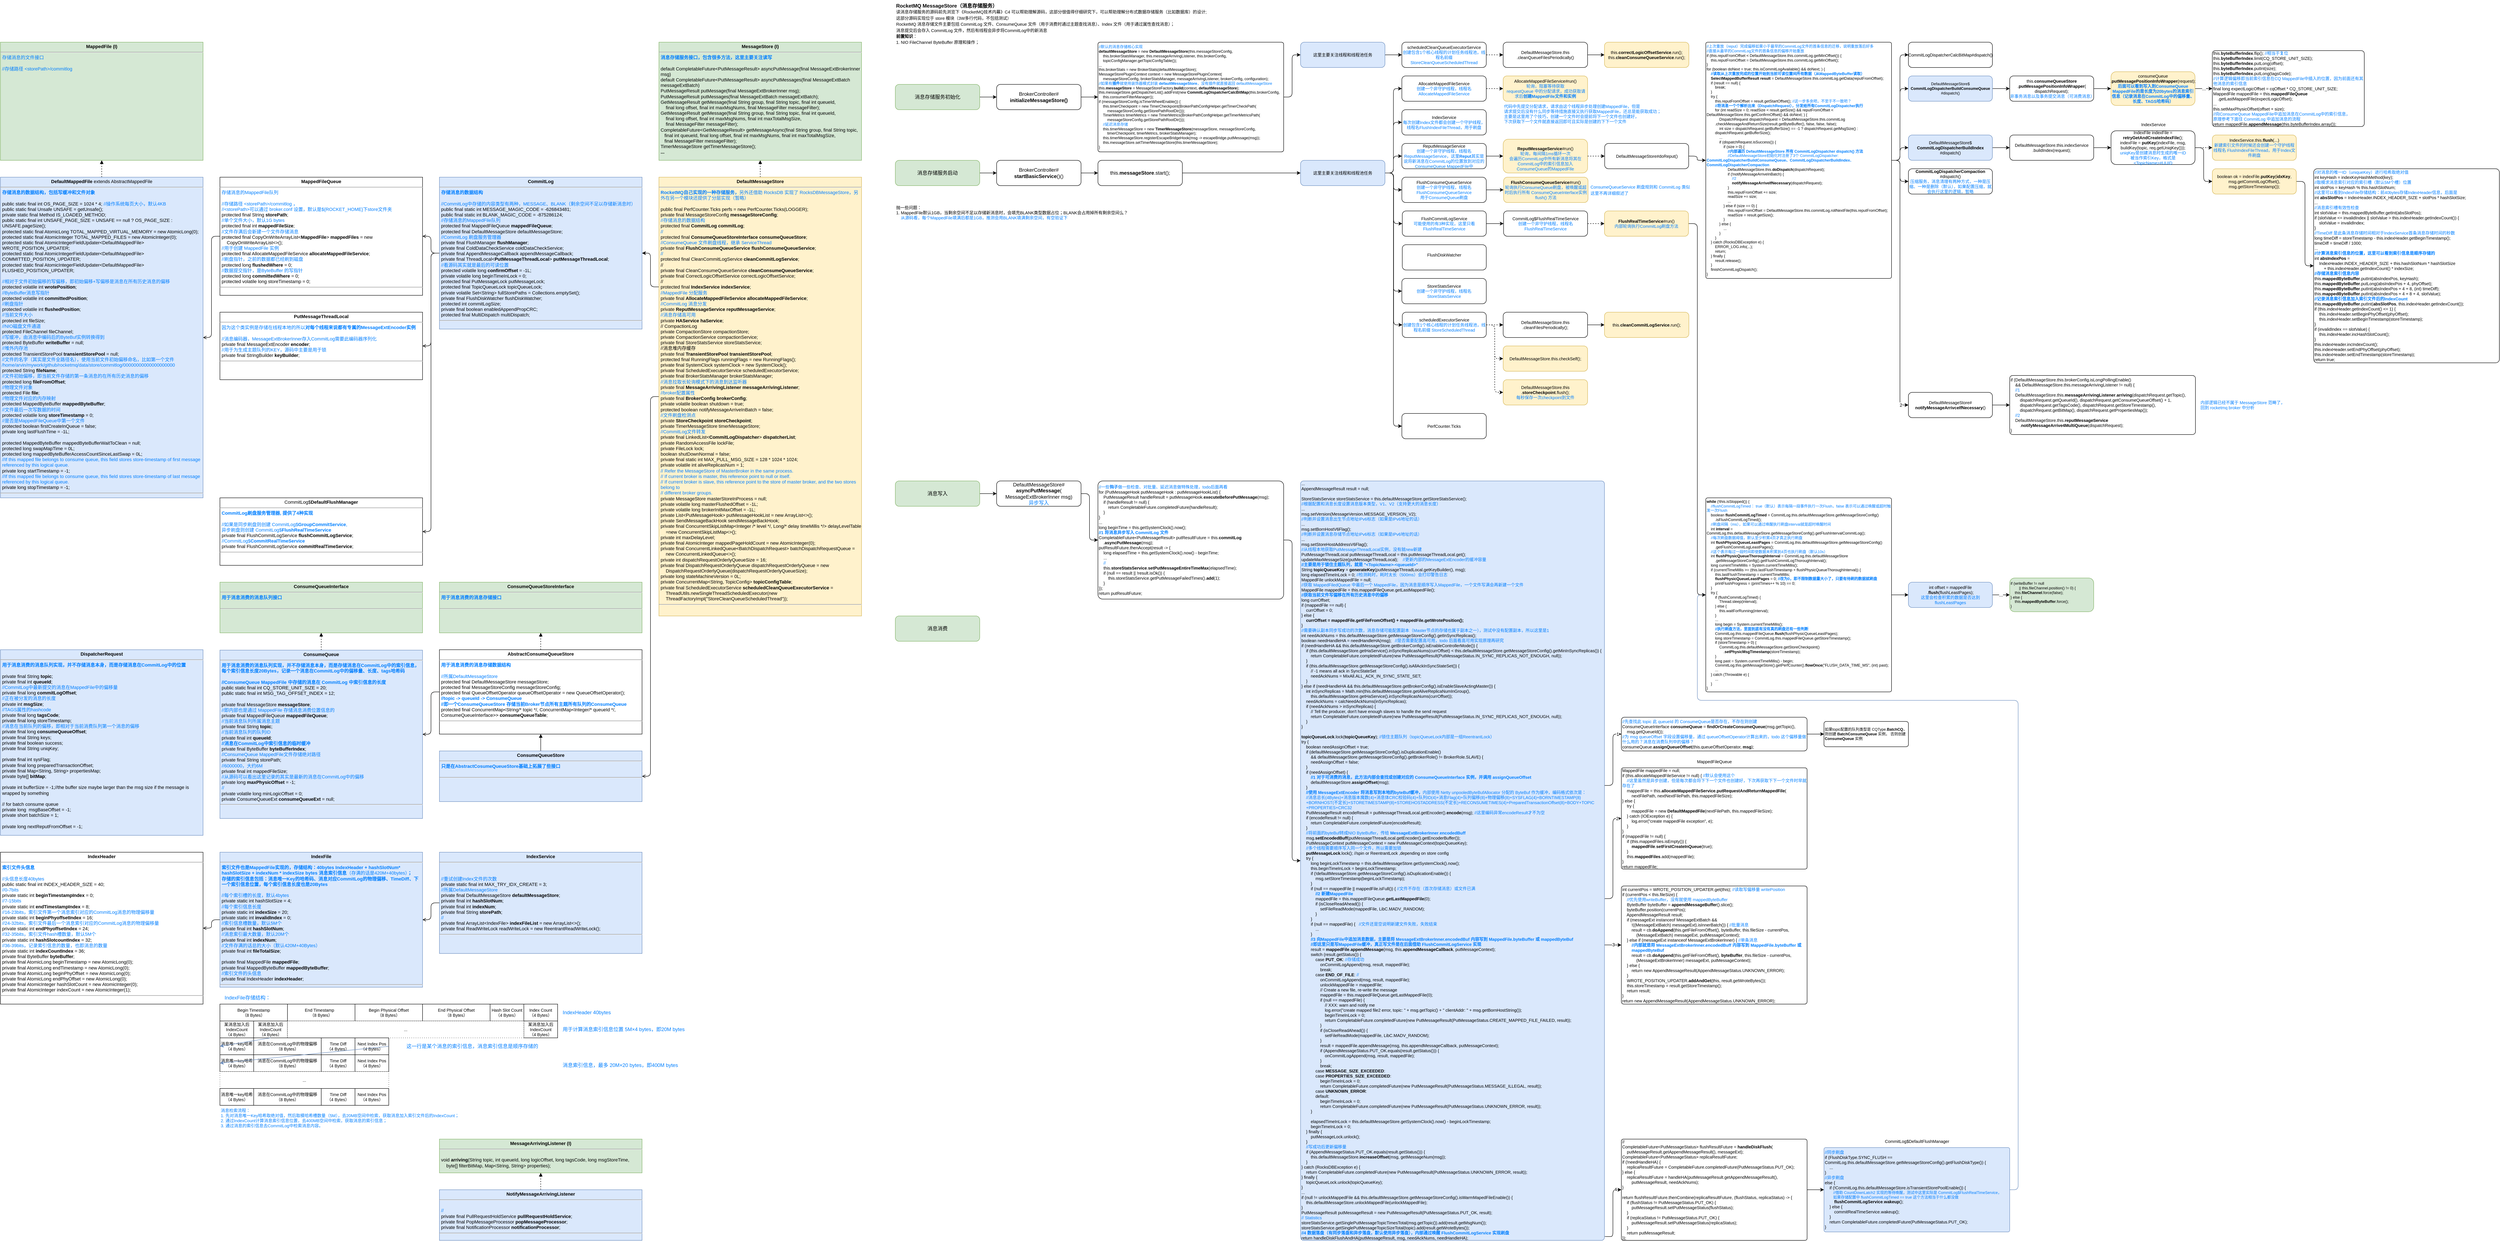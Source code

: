 <mxfile version="21.6.5" type="device">
  <diagram name="第 1 页" id="spDp2wQ0uD9LirAVXnKY">
    <mxGraphModel dx="3915" dy="879" grid="1" gridSize="10" guides="1" tooltips="1" connect="1" arrows="1" fold="1" page="1" pageScale="1" pageWidth="827" pageHeight="1169" math="0" shadow="0">
      <root>
        <mxCell id="0" />
        <mxCell id="1" parent="0" />
        <mxCell id="49yA2R5-UXcHH-bBDfTF-1" value="&lt;b&gt;RocketMQ MessageStore（消息存储服务）&lt;/b&gt;&lt;font style=&quot;font-size: 10px;&quot;&gt;&lt;br&gt;读消息存储服务的源码前先浏览下《RocketMQ技术内幕》C4 可以帮助理解源码，这部分很值得仔细研究下，可以帮助理解分布式数据存储服务（比如数据库）的设计;&lt;br&gt;这部分源码实现位于 store 模块（3W多行代码，不包括测试）&lt;br&gt;RocketMQ 消息存储文件主要包括 CommitLog 文件、ConsumeQueue 文件（用于消费时通过主题查找消息）、Index 文件（用于通过属性查找消息）；&lt;br&gt;消息提交后会存入 CommitLog 文件，然后有线程会异步将CommitLog中的新消息&lt;br&gt;&lt;b&gt;前置知识&lt;/b&gt;：&lt;br&gt;1. NIO FileChannel ByteBuffer 原理和操作；&lt;br&gt;&lt;/font&gt;" style="text;html=1;strokeColor=none;fillColor=none;align=left;verticalAlign=top;whiteSpace=wrap;rounded=0;" parent="1" vertex="1">
          <mxGeometry x="40" y="20" width="800" height="120" as="geometry" />
        </mxCell>
        <mxCell id="49yA2R5-UXcHH-bBDfTF-8" value="" style="edgeStyle=orthogonalEdgeStyle;rounded=1;orthogonalLoop=1;jettySize=auto;html=1;" parent="1" source="49yA2R5-UXcHH-bBDfTF-2" target="49yA2R5-UXcHH-bBDfTF-7" edge="1">
          <mxGeometry relative="1" as="geometry">
            <Array as="points">
              <mxPoint x="230" y="250" />
              <mxPoint x="230" y="250" />
            </Array>
          </mxGeometry>
        </mxCell>
        <mxCell id="49yA2R5-UXcHH-bBDfTF-2" value="消息存储服务初始化" style="rounded=1;whiteSpace=wrap;html=1;fillColor=#d5e8d4;strokeColor=#82b366;" parent="1" vertex="1">
          <mxGeometry x="40" y="220" width="200" height="60" as="geometry" />
        </mxCell>
        <mxCell id="49yA2R5-UXcHH-bBDfTF-3" value="&lt;p style=&quot;margin: 4px 0px 0px; text-align: center;&quot;&gt;&lt;b&gt;MessageStore (I)&lt;/b&gt;&lt;br&gt;&lt;/p&gt;&lt;hr style=&quot;font-size: 11px;&quot;&gt;&lt;p style=&quot;margin: 0px 0px 0px 4px;&quot;&gt;&lt;font color=&quot;#007fff&quot;&gt;&lt;b&gt;消息存储服务接口，包含很多方法，这里主要关注读写&lt;/b&gt;&lt;/font&gt;&lt;/p&gt;&lt;p style=&quot;margin: 0px 0px 0px 4px;&quot;&gt;&lt;font color=&quot;#007fff&quot;&gt;&lt;b&gt;&lt;br&gt;&lt;/b&gt;&lt;/font&gt;&lt;/p&gt;&lt;p style=&quot;margin: 0px 0px 0px 4px;&quot;&gt;default CompletableFuture&amp;lt;PutMessageResult&amp;gt; asyncPutMessage(final MessageExtBrokerInner msg)&lt;br&gt;&lt;/p&gt;&lt;p style=&quot;margin: 0px 0px 0px 4px;&quot;&gt;default CompletableFuture&amp;lt;PutMessageResult&amp;gt; asyncPutMessages(final MessageExtBatch messageExtBatch)&lt;br&gt;&lt;/p&gt;&lt;p style=&quot;margin: 0px 0px 0px 4px;&quot;&gt;PutMessageResult putMessage(final MessageExtBrokerInner msg);&lt;br&gt;&lt;/p&gt;&lt;p style=&quot;margin: 0px 0px 0px 4px;&quot;&gt;PutMessageResult putMessages(final MessageExtBatch messageExtBatch);&lt;br&gt;&lt;/p&gt;&lt;p style=&quot;margin: 0px 0px 0px 4px;&quot;&gt;GetMessageResult getMessage(final String group, final String topic, final int queueId,&lt;/p&gt;&lt;p style=&quot;margin: 0px 0px 0px 4px;&quot;&gt;&amp;nbsp; &amp;nbsp; final long offset, final int maxMsgNums, final MessageFilter messageFilter);&lt;/p&gt;&lt;p style=&quot;margin: 0px 0px 0px 4px;&quot;&gt;GetMessageResult getMessage(final String group, final String topic, final int queueId,&lt;/p&gt;&lt;p style=&quot;margin: 0px 0px 0px 4px;&quot;&gt;&amp;nbsp; &amp;nbsp; final long offset, final int maxMsgNums, final int maxTotalMsgSize, &lt;br&gt;&amp;nbsp; &amp;nbsp; final MessageFilter messageFilter);&lt;/p&gt;&lt;p style=&quot;margin: 0px 0px 0px 4px;&quot;&gt;CompletableFuture&amp;lt;GetMessageResult&amp;gt; getMessageAsync(final String group, final String topic,&amp;nbsp; &amp;nbsp; &amp;nbsp;final int queueId,&amp;nbsp;&lt;span style=&quot;background-color: initial;&quot;&gt;final long offset, final int maxMsgNums, final int maxTotalMsgSize, &lt;br&gt;&amp;nbsp; &amp;nbsp;final MessageFilter messageFilter);&lt;/span&gt;&lt;/p&gt;&lt;p style=&quot;margin: 0px 0px 0px 4px;&quot;&gt;&lt;span style=&quot;background-color: initial;&quot;&gt;TimerMessageStore getTimerMessageStore();&lt;br&gt;&lt;/span&gt;&lt;/p&gt;&lt;p style=&quot;margin: 0px 0px 0px 4px;&quot;&gt;&lt;b&gt;...&lt;/b&gt;&lt;/p&gt;" style="verticalAlign=top;align=left;overflow=fill;fontSize=11;fontFamily=Helvetica;html=1;whiteSpace=wrap;fillColor=#d5e8d4;strokeColor=#82b366;" parent="1" vertex="1">
          <mxGeometry x="-520" y="120" width="480" height="280" as="geometry" />
        </mxCell>
        <mxCell id="49yA2R5-UXcHH-bBDfTF-5" style="edgeStyle=orthogonalEdgeStyle;rounded=1;orthogonalLoop=1;jettySize=auto;html=1;exitX=0.5;exitY=0;exitDx=0;exitDy=0;entryX=0.5;entryY=1;entryDx=0;entryDy=0;endArrow=block;endFill=1;dashed=1;" parent="1" source="49yA2R5-UXcHH-bBDfTF-6" target="49yA2R5-UXcHH-bBDfTF-3" edge="1">
          <mxGeometry relative="1" as="geometry">
            <mxPoint x="-280" y="440" as="sourcePoint" />
          </mxGeometry>
        </mxCell>
        <mxCell id="49yA2R5-UXcHH-bBDfTF-42" style="edgeStyle=orthogonalEdgeStyle;rounded=1;orthogonalLoop=1;jettySize=auto;html=1;exitX=0;exitY=0.25;exitDx=0;exitDy=0;" parent="1" source="49yA2R5-UXcHH-bBDfTF-6" target="49yA2R5-UXcHH-bBDfTF-39" edge="1">
          <mxGeometry relative="1" as="geometry" />
        </mxCell>
        <mxCell id="KbcU_BMoqbZB4i3XPj1c-12" style="edgeStyle=orthogonalEdgeStyle;rounded=1;orthogonalLoop=1;jettySize=auto;html=1;exitX=0;exitY=0.5;exitDx=0;exitDy=0;entryX=1;entryY=0.5;entryDx=0;entryDy=0;endArrow=open;endFill=0;" parent="1" source="49yA2R5-UXcHH-bBDfTF-6" target="KbcU_BMoqbZB4i3XPj1c-10" edge="1">
          <mxGeometry relative="1" as="geometry" />
        </mxCell>
        <mxCell id="49yA2R5-UXcHH-bBDfTF-6" value="&lt;p style=&quot;margin: 4px 0px 0px; text-align: center;&quot;&gt;&lt;b&gt;DefaultMessageStore&lt;/b&gt;&lt;/p&gt;&lt;hr style=&quot;font-size: 11px;&quot;&gt;&lt;p style=&quot;margin: 0px 0px 0px 4px;&quot;&gt;&lt;font color=&quot;#007fff&quot;&gt;&lt;b&gt;RocketMQ自己实现的一种存储服务，&lt;/b&gt;另外还借助 RocksDB 实现了 RocksDBMessageStore，另外在另一个模块还提供了分层实现（暂略）&lt;/font&gt;&lt;/p&gt;&lt;p style=&quot;margin: 0px 0px 0px 4px;&quot;&gt;&lt;br&gt;&lt;/p&gt;&lt;p style=&quot;margin: 0px 0px 0px 4px;&quot;&gt;public final PerfCounter.Ticks perfs = new PerfCounter.Ticks(LOGGER);&lt;/p&gt;&lt;p style=&quot;margin: 0px 0px 0px 4px;&quot;&gt;private final MessageStoreConfig &lt;b&gt;messageStoreConfig&lt;/b&gt;;&lt;/p&gt;&lt;p style=&quot;margin: 0px 0px 0px 4px;&quot;&gt;&lt;font color=&quot;#007fff&quot;&gt;//存储消息的数据结构&lt;/font&gt;&lt;/p&gt;&lt;p style=&quot;margin: 0px 0px 0px 4px;&quot;&gt;protected final &lt;b&gt;CommitLog&lt;/b&gt; &lt;b&gt;commitLog&lt;/b&gt;;&lt;/p&gt;&lt;p style=&quot;margin: 0px 0px 0px 4px;&quot;&gt;&lt;font color=&quot;#007fff&quot;&gt;//&lt;/font&gt;&lt;/p&gt;&lt;p style=&quot;margin: 0px 0px 0px 4px;&quot;&gt;protected final &lt;b&gt;ConsumeQueueStoreInterface&lt;/b&gt; &lt;b&gt;consumeQueueStore&lt;/b&gt;;&lt;/p&gt;&lt;p style=&quot;margin: 0px 0px 0px 4px;&quot;&gt;&lt;font color=&quot;#007fff&quot;&gt;//ConsumeQueue 文件刷盘线程，继承 ServiceThread&lt;/font&gt;&lt;/p&gt;&lt;p style=&quot;margin: 0px 0px 0px 4px;&quot;&gt;private final &lt;b&gt;FlushConsumeQueueService&lt;/b&gt; &lt;b&gt;flushConsumeQueueService&lt;/b&gt;;&lt;/p&gt;&lt;p style=&quot;margin: 0px 0px 0px 4px;&quot;&gt;&lt;font color=&quot;#007fff&quot;&gt;//&lt;/font&gt;&lt;/p&gt;&lt;p style=&quot;margin: 0px 0px 0px 4px;&quot;&gt;protected final CleanCommitLogService &lt;b&gt;cleanCommitLogService&lt;/b&gt;;&lt;/p&gt;&lt;p style=&quot;margin: 0px 0px 0px 4px;&quot;&gt;//&lt;/p&gt;&lt;p style=&quot;margin: 0px 0px 0px 4px;&quot;&gt;private final CleanConsumeQueueService &lt;b&gt;cleanConsumeQueueService&lt;/b&gt;;&lt;/p&gt;&lt;p style=&quot;margin: 0px 0px 0px 4px;&quot;&gt;private final CorrectLogicOffsetService correctLogicOffsetService;&lt;/p&gt;&lt;p style=&quot;margin: 0px 0px 0px 4px;&quot;&gt;//&lt;/p&gt;&lt;p style=&quot;margin: 0px 0px 0px 4px;&quot;&gt;protected final &lt;b&gt;IndexService&lt;/b&gt; &lt;b&gt;indexService&lt;/b&gt;;&lt;/p&gt;&lt;p style=&quot;margin: 0px 0px 0px 4px;&quot;&gt;&lt;font color=&quot;#007fff&quot;&gt;//MappedFile 分配服务&lt;/font&gt;&lt;/p&gt;&lt;p style=&quot;margin: 0px 0px 0px 4px;&quot;&gt;private final &lt;b&gt;AllocateMappedFileService&lt;/b&gt; &lt;b&gt;allocateMappedFileService&lt;/b&gt;;&lt;/p&gt;&lt;p style=&quot;margin: 0px 0px 0px 4px;&quot;&gt;&lt;font color=&quot;#007fff&quot;&gt;//CommitLog 消息分发&lt;/font&gt;&lt;/p&gt;&lt;p style=&quot;margin: 0px 0px 0px 4px;&quot;&gt;private &lt;b&gt;ReputMessageService&lt;/b&gt; &lt;b&gt;reputMessageService&lt;/b&gt;;&lt;/p&gt;&lt;p style=&quot;margin: 0px 0px 0px 4px;&quot;&gt;&lt;font color=&quot;#007fff&quot;&gt;//消息存储高可用&lt;/font&gt;&lt;/p&gt;&lt;p style=&quot;margin: 0px 0px 0px 4px;&quot;&gt;private &lt;b&gt;HAService&lt;/b&gt; &lt;b&gt;haService&lt;/b&gt;;&lt;/p&gt;&lt;p style=&quot;margin: 0px 0px 0px 4px;&quot;&gt;// CompactionLog&lt;/p&gt;&lt;p style=&quot;margin: 0px 0px 0px 4px;&quot;&gt;private CompactionStore compactionStore;&lt;/p&gt;&lt;p style=&quot;margin: 0px 0px 0px 4px;&quot;&gt;private CompactionService compactionService;&lt;/p&gt;&lt;p style=&quot;margin: 0px 0px 0px 4px;&quot;&gt;private final StoreStatsService storeStatsService;&lt;/p&gt;&lt;p style=&quot;margin: 0px 0px 0px 4px;&quot;&gt;//消息堆内存缓存&lt;/p&gt;&lt;p style=&quot;margin: 0px 0px 0px 4px;&quot;&gt;private final &lt;b&gt;TransientStorePool&lt;/b&gt; &lt;b&gt;transientStorePool&lt;/b&gt;;&lt;/p&gt;&lt;p style=&quot;margin: 0px 0px 0px 4px;&quot;&gt;protected final RunningFlags runningFlags = new RunningFlags();&lt;/p&gt;&lt;p style=&quot;margin: 0px 0px 0px 4px;&quot;&gt;private final SystemClock systemClock = new SystemClock();&lt;/p&gt;&lt;p style=&quot;margin: 0px 0px 0px 4px;&quot;&gt;private final ScheduledExecutorService scheduledExecutorService;&lt;/p&gt;&lt;p style=&quot;margin: 0px 0px 0px 4px;&quot;&gt;private final BrokerStatsManager brokerStatsManager;&lt;/p&gt;&lt;p style=&quot;margin: 0px 0px 0px 4px;&quot;&gt;&lt;font color=&quot;#007fff&quot;&gt;//消息拉取长轮询模式下的消息到达监听器&lt;/font&gt;&lt;/p&gt;&lt;p style=&quot;margin: 0px 0px 0px 4px;&quot;&gt;private final &lt;b&gt;MessageArrivingListener&lt;/b&gt; &lt;b&gt;messageArrivingListener&lt;/b&gt;;&lt;/p&gt;&lt;p style=&quot;margin: 0px 0px 0px 4px;&quot;&gt;&lt;font color=&quot;#007fff&quot;&gt;//broker配置属性&lt;/font&gt;&lt;/p&gt;&lt;p style=&quot;margin: 0px 0px 0px 4px;&quot;&gt;private final &lt;b&gt;BrokerConfig&lt;/b&gt; &lt;b&gt;brokerConfig&lt;/b&gt;;&lt;/p&gt;&lt;p style=&quot;margin: 0px 0px 0px 4px;&quot;&gt;private volatile boolean shutdown = true;&lt;/p&gt;&lt;p style=&quot;margin: 0px 0px 0px 4px;&quot;&gt;protected boolean notifyMessageArriveInBatch = false;&lt;/p&gt;&lt;p style=&quot;margin: 0px 0px 0px 4px;&quot;&gt;&lt;font color=&quot;#007fff&quot;&gt;//文件刷盘检测点&lt;/font&gt;&lt;/p&gt;&lt;p style=&quot;margin: 0px 0px 0px 4px;&quot;&gt;private &lt;b&gt;StoreCheckpoint&lt;/b&gt; &lt;b&gt;storeCheckpoint&lt;/b&gt;;&lt;/p&gt;&lt;p style=&quot;margin: 0px 0px 0px 4px;&quot;&gt;private TimerMessageStore timerMessageStore;&lt;/p&gt;&lt;p style=&quot;margin: 0px 0px 0px 4px;&quot;&gt;&lt;font color=&quot;#007fff&quot;&gt;//CommitLog文件转发&lt;/font&gt;&lt;/p&gt;&lt;p style=&quot;margin: 0px 0px 0px 4px;&quot;&gt;private final LinkedList&amp;lt;&lt;b&gt;CommitLogDispatcher&lt;/b&gt;&amp;gt; &lt;b&gt;dispatcherList&lt;/b&gt;;&lt;/p&gt;&lt;p style=&quot;margin: 0px 0px 0px 4px;&quot;&gt;private RandomAccessFile lockFile;&lt;/p&gt;&lt;p style=&quot;margin: 0px 0px 0px 4px;&quot;&gt;private FileLock lock;&lt;/p&gt;&lt;p style=&quot;margin: 0px 0px 0px 4px;&quot;&gt;boolean shutDownNormal = false;&lt;/p&gt;&lt;p style=&quot;margin: 0px 0px 0px 4px;&quot;&gt;&lt;span style=&quot;background-color: initial;&quot;&gt;private final static int MAX_PULL_MSG_SIZE = 128 * 1024 * 1024;&lt;/span&gt;&lt;br&gt;&lt;/p&gt;&lt;p style=&quot;margin: 0px 0px 0px 4px;&quot;&gt;private volatile int aliveReplicasNum = 1;&lt;/p&gt;&lt;p style=&quot;margin: 0px 0px 0px 4px;&quot;&gt;&lt;font color=&quot;#007fff&quot;&gt;// Refer the MessageStore of MasterBroker in the same process.&lt;/font&gt;&lt;/p&gt;&lt;p style=&quot;margin: 0px 0px 0px 4px;&quot;&gt;&lt;font color=&quot;#007fff&quot;&gt;// If current broker is master, this reference point to null or itself.&lt;/font&gt;&lt;/p&gt;&lt;p style=&quot;margin: 0px 0px 0px 4px;&quot;&gt;&lt;font color=&quot;#007fff&quot;&gt;// If current broker is slave, this reference point to the store of master broker, and the two stores belong to&lt;/font&gt;&lt;/p&gt;&lt;p style=&quot;margin: 0px 0px 0px 4px;&quot;&gt;&lt;font color=&quot;#007fff&quot;&gt;// different broker groups.&lt;/font&gt;&lt;/p&gt;&lt;p style=&quot;margin: 0px 0px 0px 4px;&quot;&gt;private MessageStore masterStoreInProcess = null;&lt;/p&gt;&lt;p style=&quot;margin: 0px 0px 0px 4px;&quot;&gt;private volatile long masterFlushedOffset = -1L;&lt;/p&gt;&lt;p style=&quot;margin: 0px 0px 0px 4px;&quot;&gt;private volatile long brokerInitMaxOffset = -1L;&lt;/p&gt;&lt;p style=&quot;margin: 0px 0px 0px 4px;&quot;&gt;private List&amp;lt;PutMessageHook&amp;gt; putMessageHookList = new ArrayList&amp;lt;&amp;gt;();&lt;/p&gt;&lt;p style=&quot;margin: 0px 0px 0px 4px;&quot;&gt;private SendMessageBackHook sendMessageBackHook;&lt;/p&gt;&lt;p style=&quot;margin: 0px 0px 0px 4px;&quot;&gt;private final ConcurrentSkipListMap&amp;lt;Integer /* level */, Long/* delay timeMillis */&amp;gt; delayLevelTable &lt;span style=&quot;&quot;&gt;&lt;span style=&quot;white-space: pre;&quot;&gt;&amp;nbsp;&amp;nbsp;&amp;nbsp;&amp;nbsp;&lt;/span&gt;&lt;/span&gt;=&lt;span style=&quot;background-color: initial;&quot;&gt;new ConcurrentSkipListMap&amp;lt;&amp;gt;();&lt;/span&gt;&lt;/p&gt;&lt;p style=&quot;margin: 0px 0px 0px 4px;&quot;&gt;private int maxDelayLevel;&lt;/p&gt;&lt;p style=&quot;margin: 0px 0px 0px 4px;&quot;&gt;private final AtomicInteger mappedPageHoldCount = new AtomicInteger(0);&lt;/p&gt;&lt;p style=&quot;margin: 0px 0px 0px 4px;&quot;&gt;private final ConcurrentLinkedQueue&amp;lt;BatchDispatchRequest&amp;gt; batchDispatchRequestQueue = &lt;span style=&quot;&quot;&gt;&lt;span style=&quot;white-space: pre;&quot;&gt;&amp;nbsp;&amp;nbsp;&amp;nbsp;&amp;nbsp;&lt;/span&gt;&lt;/span&gt;new ConcurrentLinkedQueue&amp;lt;&amp;gt;();&lt;/p&gt;&lt;p style=&quot;margin: 0px 0px 0px 4px;&quot;&gt;private int dispatchRequestOrderlyQueueSize = 16;&lt;/p&gt;&lt;p style=&quot;margin: 0px 0px 0px 4px;&quot;&gt;private final DispatchRequestOrderlyQueue dispatchRequestOrderlyQueue = new &lt;span style=&quot;&quot;&gt;&lt;span style=&quot;white-space: pre;&quot;&gt;&amp;nbsp;&amp;nbsp;&amp;nbsp;&amp;nbsp;&lt;/span&gt;&lt;/span&gt;DispatchRequestOrderlyQueue(dispatchRequestOrderlyQueueSize);&lt;/p&gt;&lt;p style=&quot;margin: 0px 0px 0px 4px;&quot;&gt;private long stateMachineVersion = 0L;&lt;/p&gt;&lt;p style=&quot;margin: 0px 0px 0px 4px;&quot;&gt;&lt;span style=&quot;background-color: initial;&quot;&gt;private ConcurrentMap&amp;lt;String, TopicConfig&amp;gt; &lt;/span&gt;&lt;b style=&quot;background-color: initial;&quot;&gt;topicConfigTable&lt;/b&gt;&lt;span style=&quot;background-color: initial;&quot;&gt;;&lt;/span&gt;&lt;br&gt;&lt;/p&gt;&lt;p style=&quot;margin: 0px 0px 0px 4px;&quot;&gt;private final ScheduledExecutorService &lt;b&gt;scheduledCleanQueueExecutorService&lt;/b&gt; =&lt;/p&gt;&lt;p style=&quot;margin: 0px 0px 0px 4px;&quot;&gt;&lt;span style=&quot;&quot;&gt;&lt;span style=&quot;white-space: pre;&quot;&gt;&amp;nbsp;&amp;nbsp;&amp;nbsp;&amp;nbsp;&lt;/span&gt;&lt;/span&gt;ThreadUtils.newSingleThreadScheduledExecutor(new &lt;span style=&quot;&quot;&gt;&lt;span style=&quot;white-space: pre;&quot;&gt;&amp;nbsp;&amp;nbsp;&amp;nbsp;&amp;nbsp;&lt;/span&gt;&lt;/span&gt;ThreadFactoryImpl(&quot;StoreCleanQueueScheduledThread&quot;));&lt;/p&gt;&lt;hr style=&quot;font-size: 11px;&quot;&gt;&lt;p style=&quot;margin: 0px 0px 0px 4px; font-size: 11px;&quot;&gt;&lt;br&gt;&lt;/p&gt;" style="verticalAlign=top;align=left;overflow=fill;fontSize=11;fontFamily=Helvetica;html=1;whiteSpace=wrap;fillColor=#fff2cc;strokeColor=#d6b656;" parent="1" vertex="1">
          <mxGeometry x="-520" y="440" width="480" height="1040" as="geometry" />
        </mxCell>
        <mxCell id="49yA2R5-UXcHH-bBDfTF-33" style="edgeStyle=orthogonalEdgeStyle;rounded=1;orthogonalLoop=1;jettySize=auto;html=1;exitX=1;exitY=0.5;exitDx=0;exitDy=0;" parent="1" source="49yA2R5-UXcHH-bBDfTF-7" target="49yA2R5-UXcHH-bBDfTF-12" edge="1">
          <mxGeometry relative="1" as="geometry" />
        </mxCell>
        <mxCell id="49yA2R5-UXcHH-bBDfTF-7" value="BrokerController#&lt;br&gt;&lt;b&gt;initializeMessageStore()&lt;/b&gt;" style="rounded=1;whiteSpace=wrap;html=1;" parent="1" vertex="1">
          <mxGeometry x="280" y="220" width="200" height="60" as="geometry" />
        </mxCell>
        <mxCell id="49yA2R5-UXcHH-bBDfTF-76" style="edgeStyle=orthogonalEdgeStyle;rounded=1;orthogonalLoop=1;jettySize=auto;html=1;exitX=1;exitY=0.5;exitDx=0;exitDy=0;" parent="1" source="49yA2R5-UXcHH-bBDfTF-12" target="49yA2R5-UXcHH-bBDfTF-75" edge="1">
          <mxGeometry relative="1" as="geometry" />
        </mxCell>
        <mxCell id="49yA2R5-UXcHH-bBDfTF-12" value="&lt;div style=&quot;font-size: 9px;&quot;&gt;&lt;font color=&quot;#007fff&quot;&gt;//默认的消息存储核心实现&lt;/font&gt;&lt;/div&gt;&lt;div style=&quot;font-size: 9px;&quot;&gt;&lt;b&gt;defaultMessageStore&lt;/b&gt; = new &lt;b style=&quot;font-size: 9px;&quot;&gt;DefaultMessageStore&lt;/b&gt;(this.messageStoreConfig, &lt;br style=&quot;font-size: 9px;&quot;&gt;&amp;nbsp; &amp;nbsp; this.brokerStatsManager, this.messageArrivingListener, this.brokerConfig, &lt;br style=&quot;font-size: 9px;&quot;&gt;&amp;nbsp; &amp;nbsp; topicConfigManager.getTopicConfigTable());&lt;br style=&quot;font-size: 9px;&quot;&gt;&lt;/div&gt;&lt;div style=&quot;font-size: 9px;&quot;&gt;...&lt;/div&gt;&lt;div style=&quot;font-size: 9px;&quot;&gt;this.brokerStats = new BrokerStats(defaultMessageStore);&lt;br style=&quot;font-size: 9px;&quot;&gt;&lt;/div&gt;&lt;div style=&quot;font-size: 9px;&quot;&gt;&lt;div style=&quot;font-size: 9px;&quot;&gt;MessageStorePluginContext context = new MessageStorePluginContext(&lt;/div&gt;&lt;div style=&quot;font-size: 9px;&quot;&gt;&amp;nbsp; &amp;nbsp; messageStoreConfig, brokerStatsManager, messageArrivingListener, brokerConfig, configuration);&lt;/div&gt;&lt;div style=&quot;font-size: 9px;&quot;&gt;&lt;font color=&quot;#007fff&quot;&gt;//如果有&lt;b&gt;插件&lt;/b&gt;就使用装饰器模式封装 &lt;b&gt;defaultMessageStore&lt;/b&gt;，没有插件就直接返回 defaultMessageStore&lt;/font&gt;&lt;/div&gt;&lt;div style=&quot;font-size: 9px;&quot;&gt;this.&lt;b&gt;messageStore&lt;/b&gt; = MessageStoreFactory.&lt;b&gt;build&lt;/b&gt;(context, &lt;b&gt;defaultMessageStore&lt;/b&gt;);&lt;/div&gt;&lt;div style=&quot;font-size: 9px;&quot;&gt;this.messageStore.getDispatcherList().addFirst(new &lt;b&gt;CommitLogDispatcherCalcBitMap&lt;/b&gt;(this.brokerConfig, &lt;br&gt;&amp;nbsp; &amp;nbsp; this.consumerFilterManager));&lt;/div&gt;&lt;div style=&quot;font-size: 9px;&quot;&gt;if (messageStoreConfig.isTimerWheelEnable()) {&lt;/div&gt;&lt;div style=&quot;font-size: 9px;&quot;&gt;&amp;nbsp; &amp;nbsp; this.timerCheckpoint = new TimerCheckpoint(BrokerPathConfigHelper.getTimerCheckPath(&lt;br&gt;&amp;nbsp; &amp;nbsp; &amp;nbsp; &amp;nbsp; messageStoreConfig.getStorePathRootDir()));&lt;/div&gt;&lt;div style=&quot;font-size: 9px;&quot;&gt;&amp;nbsp; &amp;nbsp; TimerMetrics timerMetrics = new TimerMetrics(BrokerPathConfigHelper.getTimerMetricsPath(&lt;br&gt;&lt;span style=&quot;white-space: pre;&quot;&gt;&#x9;&lt;/span&gt;messageStoreConfig.getStorePathRootDir()));&lt;/div&gt;&lt;div style=&quot;font-size: 9px;&quot;&gt;&lt;font color=&quot;#007fff&quot;&gt;&amp;nbsp; &amp;nbsp; //延迟消息存储&lt;/font&gt;&lt;/div&gt;&lt;div style=&quot;font-size: 9px;&quot;&gt;&amp;nbsp; &amp;nbsp; this.timerMessageStore = new &lt;b&gt;TimerMessageStore&lt;/b&gt;(messageStore, messageStoreConfig, &lt;br&gt;&lt;span style=&quot;white-space: pre;&quot;&gt;&#x9;&lt;/span&gt;timerCheckpoint, timerMetrics, brokerStatsManager);&lt;/div&gt;&lt;div style=&quot;font-size: 9px;&quot;&gt;&amp;nbsp; &amp;nbsp; this.timerMessageStore.registerEscapeBridgeHook(msg -&amp;gt; escapeBridge.putMessage(msg));&lt;/div&gt;&lt;div style=&quot;font-size: 9px;&quot;&gt;&amp;nbsp; &amp;nbsp; this.messageStore.setTimerMessageStore(this.timerMessageStore);&lt;/div&gt;&lt;div style=&quot;font-size: 9px;&quot;&gt;}&lt;/div&gt;&lt;/div&gt;" style="rounded=1;whiteSpace=wrap;html=1;fontSize=9;align=left;arcSize=2;" parent="1" vertex="1">
          <mxGeometry x="520" y="120" width="440" height="260" as="geometry" />
        </mxCell>
        <mxCell id="49yA2R5-UXcHH-bBDfTF-13" style="edgeStyle=orthogonalEdgeStyle;rounded=1;orthogonalLoop=1;jettySize=auto;html=1;exitX=1;exitY=0.5;exitDx=0;exitDy=0;" parent="1" source="49yA2R5-UXcHH-bBDfTF-75" target="49yA2R5-UXcHH-bBDfTF-20" edge="1">
          <mxGeometry relative="1" as="geometry">
            <Array as="points">
              <mxPoint x="1210" y="150" />
              <mxPoint x="1210" y="150" />
            </Array>
          </mxGeometry>
        </mxCell>
        <mxCell id="49yA2R5-UXcHH-bBDfTF-14" style="edgeStyle=orthogonalEdgeStyle;rounded=1;orthogonalLoop=1;jettySize=auto;html=1;exitX=1;exitY=0.5;exitDx=0;exitDy=0;entryX=0;entryY=0.5;entryDx=0;entryDy=0;" parent="1" source="49yA2R5-UXcHH-bBDfTF-18" target="49yA2R5-UXcHH-bBDfTF-23" edge="1">
          <mxGeometry relative="1" as="geometry" />
        </mxCell>
        <mxCell id="49yA2R5-UXcHH-bBDfTF-15" style="edgeStyle=orthogonalEdgeStyle;rounded=1;orthogonalLoop=1;jettySize=auto;html=1;exitX=1;exitY=0.5;exitDx=0;exitDy=0;entryX=0;entryY=0.5;entryDx=0;entryDy=0;" parent="1" source="49yA2R5-UXcHH-bBDfTF-18" target="49yA2R5-UXcHH-bBDfTF-25" edge="1">
          <mxGeometry relative="1" as="geometry" />
        </mxCell>
        <mxCell id="49yA2R5-UXcHH-bBDfTF-16" style="edgeStyle=orthogonalEdgeStyle;rounded=1;orthogonalLoop=1;jettySize=auto;html=1;exitX=1;exitY=0.5;exitDx=0;exitDy=0;entryX=0;entryY=0.5;entryDx=0;entryDy=0;" parent="1" source="49yA2R5-UXcHH-bBDfTF-18" target="49yA2R5-UXcHH-bBDfTF-26" edge="1">
          <mxGeometry relative="1" as="geometry" />
        </mxCell>
        <mxCell id="49yA2R5-UXcHH-bBDfTF-17" style="edgeStyle=orthogonalEdgeStyle;rounded=1;orthogonalLoop=1;jettySize=auto;html=1;exitX=1;exitY=0.5;exitDx=0;exitDy=0;entryX=0;entryY=0.5;entryDx=0;entryDy=0;" parent="1" source="49yA2R5-UXcHH-bBDfTF-18" target="49yA2R5-UXcHH-bBDfTF-27" edge="1">
          <mxGeometry relative="1" as="geometry" />
        </mxCell>
        <mxCell id="49yA2R5-UXcHH-bBDfTF-80" style="edgeStyle=orthogonalEdgeStyle;rounded=1;orthogonalLoop=1;jettySize=auto;html=1;exitX=1;exitY=0.5;exitDx=0;exitDy=0;entryX=0;entryY=0.5;entryDx=0;entryDy=0;" parent="1" source="49yA2R5-UXcHH-bBDfTF-18" target="49yA2R5-UXcHH-bBDfTF-77" edge="1">
          <mxGeometry relative="1" as="geometry" />
        </mxCell>
        <mxCell id="49yA2R5-UXcHH-bBDfTF-81" style="edgeStyle=orthogonalEdgeStyle;rounded=1;orthogonalLoop=1;jettySize=auto;html=1;exitX=1;exitY=0.5;exitDx=0;exitDy=0;entryX=0;entryY=0.5;entryDx=0;entryDy=0;" parent="1" source="49yA2R5-UXcHH-bBDfTF-18" target="49yA2R5-UXcHH-bBDfTF-78" edge="1">
          <mxGeometry relative="1" as="geometry" />
        </mxCell>
        <mxCell id="49yA2R5-UXcHH-bBDfTF-82" style="edgeStyle=orthogonalEdgeStyle;rounded=1;orthogonalLoop=1;jettySize=auto;html=1;exitX=1;exitY=0.5;exitDx=0;exitDy=0;entryX=0;entryY=0.5;entryDx=0;entryDy=0;" parent="1" source="49yA2R5-UXcHH-bBDfTF-18" target="49yA2R5-UXcHH-bBDfTF-79" edge="1">
          <mxGeometry relative="1" as="geometry" />
        </mxCell>
        <mxCell id="49yA2R5-UXcHH-bBDfTF-84" style="edgeStyle=orthogonalEdgeStyle;rounded=1;orthogonalLoop=1;jettySize=auto;html=1;exitX=1;exitY=0.5;exitDx=0;exitDy=0;entryX=0;entryY=0.5;entryDx=0;entryDy=0;" parent="1" source="49yA2R5-UXcHH-bBDfTF-18" target="49yA2R5-UXcHH-bBDfTF-83" edge="1">
          <mxGeometry relative="1" as="geometry" />
        </mxCell>
        <mxCell id="49yA2R5-UXcHH-bBDfTF-18" value="&lt;div style=&quot;font-size: 10px;&quot;&gt;这里主要关注线程和线程池任务&lt;/div&gt;" style="rounded=1;whiteSpace=wrap;html=1;fontSize=9;fillColor=#dae8fc;strokeColor=#6c8ebf;" parent="1" vertex="1">
          <mxGeometry x="1000" y="400" width="200" height="60" as="geometry" />
        </mxCell>
        <mxCell id="49yA2R5-UXcHH-bBDfTF-19" value="" style="edgeStyle=orthogonalEdgeStyle;rounded=1;orthogonalLoop=1;jettySize=auto;html=1;dashed=1;" parent="1" source="49yA2R5-UXcHH-bBDfTF-20" target="49yA2R5-UXcHH-bBDfTF-21" edge="1">
          <mxGeometry relative="1" as="geometry">
            <mxPoint x="1480" y="150" as="targetPoint" />
          </mxGeometry>
        </mxCell>
        <mxCell id="49yA2R5-UXcHH-bBDfTF-20" value="&lt;div style=&quot;font-size: 10px;&quot;&gt;&lt;br&gt;&lt;/div&gt;&lt;div style=&quot;font-size: 10px;&quot;&gt;scheduledCleanQueueExecutorService&lt;br style=&quot;font-size: 10px;&quot;&gt;&lt;/div&gt;&lt;div style=&quot;&quot;&gt;&lt;div style=&quot;&quot;&gt;&lt;font style=&quot;&quot; color=&quot;#007fff&quot;&gt;&lt;div&gt;创建包含1个核心线程的计划任务线程池，线程名前缀 StoreCleanQueueScheduledThread&lt;/div&gt;&lt;/font&gt;&lt;/div&gt;&lt;div style=&quot;font-size: 10px;&quot;&gt;&lt;br&gt;&lt;/div&gt;&lt;/div&gt;" style="rounded=1;whiteSpace=wrap;html=1;fontSize=10;align=center;" parent="1" vertex="1">
          <mxGeometry x="1240" y="120" width="200" height="60" as="geometry" />
        </mxCell>
        <mxCell id="KbcU_BMoqbZB4i3XPj1c-4" value="" style="edgeStyle=orthogonalEdgeStyle;rounded=1;orthogonalLoop=1;jettySize=auto;html=1;" parent="1" source="49yA2R5-UXcHH-bBDfTF-21" target="KbcU_BMoqbZB4i3XPj1c-3" edge="1">
          <mxGeometry relative="1" as="geometry" />
        </mxCell>
        <mxCell id="49yA2R5-UXcHH-bBDfTF-21" value="DefaultMessageStore.this&lt;br&gt;.cleanQueueFilesPeriodically()" style="rounded=1;whiteSpace=wrap;html=1;fontSize=10;align=center;" parent="1" vertex="1">
          <mxGeometry x="1480" y="120" width="200" height="60" as="geometry" />
        </mxCell>
        <mxCell id="49yA2R5-UXcHH-bBDfTF-22" value="" style="edgeStyle=orthogonalEdgeStyle;rounded=1;orthogonalLoop=1;jettySize=auto;html=1;dashed=1;" parent="1" source="49yA2R5-UXcHH-bBDfTF-23" target="49yA2R5-UXcHH-bBDfTF-24" edge="1">
          <mxGeometry relative="1" as="geometry">
            <mxPoint x="1480" y="230" as="targetPoint" />
          </mxGeometry>
        </mxCell>
        <mxCell id="49yA2R5-UXcHH-bBDfTF-23" value="&lt;div style=&quot;font-size: 10px;&quot;&gt;&lt;br&gt;&lt;/div&gt;&lt;div style=&quot;font-size: 10px;&quot;&gt;AllocateMappedFileService&lt;br style=&quot;font-size: 10px;&quot;&gt;&lt;/div&gt;&lt;div style=&quot;&quot;&gt;&lt;div style=&quot;&quot;&gt;&lt;font style=&quot;&quot; color=&quot;#007fff&quot;&gt;&lt;div&gt;创建一个非守护线程，线程名&lt;/div&gt;&lt;div&gt;AllocateMappedFileService&lt;/div&gt;&lt;/font&gt;&lt;/div&gt;&lt;div style=&quot;font-size: 10px;&quot;&gt;&lt;br&gt;&lt;/div&gt;&lt;/div&gt;" style="rounded=1;whiteSpace=wrap;html=1;fontSize=10;align=center;" parent="1" vertex="1">
          <mxGeometry x="1240" y="200" width="200" height="60" as="geometry" />
        </mxCell>
        <mxCell id="49yA2R5-UXcHH-bBDfTF-24" value="AllocateMappedFileService#run()&lt;br&gt;&lt;font color=&quot;#007fff&quot;&gt;轮询，阻塞等待获取&lt;br&gt;&amp;nbsp;requestQueue 中的分配请求，成功获取请求后&lt;b&gt;创建MappedFile文件和实例&lt;/b&gt;&lt;/font&gt;" style="rounded=1;whiteSpace=wrap;html=1;fontSize=10;align=center;fillColor=#fff2cc;strokeColor=#d6b656;" parent="1" vertex="1">
          <mxGeometry x="1480" y="200" width="200" height="60" as="geometry" />
        </mxCell>
        <mxCell id="49yA2R5-UXcHH-bBDfTF-25" value="&lt;div style=&quot;font-size: 10px;&quot;&gt;&lt;br&gt;&lt;/div&gt;&lt;div style=&quot;font-size: 10px;&quot;&gt;IndexService&lt;br style=&quot;font-size: 10px;&quot;&gt;&lt;/div&gt;&lt;div style=&quot;&quot;&gt;&lt;div style=&quot;&quot;&gt;&lt;font style=&quot;&quot; color=&quot;#007fff&quot;&gt;&lt;div&gt;每次创建Index文件都会创建一个守护线程，线程名FlushIndexFileThread，用于刷盘&lt;/div&gt;&lt;/font&gt;&lt;/div&gt;&lt;div style=&quot;font-size: 10px;&quot;&gt;&lt;br&gt;&lt;/div&gt;&lt;/div&gt;" style="rounded=1;whiteSpace=wrap;html=1;fontSize=10;align=center;" parent="1" vertex="1">
          <mxGeometry x="1240" y="280" width="200" height="60" as="geometry" />
        </mxCell>
        <mxCell id="KbcU_BMoqbZB4i3XPj1c-21" value="" style="edgeStyle=orthogonalEdgeStyle;rounded=1;orthogonalLoop=1;jettySize=auto;html=1;" parent="1" source="49yA2R5-UXcHH-bBDfTF-26" target="KbcU_BMoqbZB4i3XPj1c-20" edge="1">
          <mxGeometry relative="1" as="geometry" />
        </mxCell>
        <mxCell id="49yA2R5-UXcHH-bBDfTF-26" value="&lt;div style=&quot;&quot;&gt;&lt;div style=&quot;&quot;&gt;&lt;br&gt;&lt;/div&gt;&lt;div style=&quot;&quot;&gt;ReputMessageService&lt;/div&gt;&lt;div style=&quot;&quot;&gt;&lt;font color=&quot;#007fff&quot;&gt;创建一个非守护线程，线程名&lt;/font&gt;&lt;/div&gt;&lt;div style=&quot;&quot;&gt;&lt;font color=&quot;#007fff&quot;&gt;ReputMessageService，这里&lt;b&gt;Reput&lt;/b&gt;其实是说将新消息在CommitLog的位置放到对应的ConsumeQueue MappedFile中&lt;/font&gt;&lt;/div&gt;&lt;div style=&quot;font-size: 10px;&quot;&gt;&lt;br&gt;&lt;/div&gt;&lt;/div&gt;" style="rounded=1;whiteSpace=wrap;html=1;fontSize=10;align=center;" parent="1" vertex="1">
          <mxGeometry x="1240" y="360" width="200" height="60" as="geometry" />
        </mxCell>
        <mxCell id="KbcU_BMoqbZB4i3XPj1c-6" value="" style="edgeStyle=orthogonalEdgeStyle;rounded=1;orthogonalLoop=1;jettySize=auto;html=1;" parent="1" source="49yA2R5-UXcHH-bBDfTF-27" target="KbcU_BMoqbZB4i3XPj1c-5" edge="1">
          <mxGeometry relative="1" as="geometry" />
        </mxCell>
        <mxCell id="49yA2R5-UXcHH-bBDfTF-27" value="&lt;div style=&quot;&quot;&gt;FlushConsumeQueueService&lt;br&gt;&lt;/div&gt;&lt;div style=&quot;&quot;&gt;&lt;div style=&quot;border-color: var(--border-color);&quot;&gt;&lt;font style=&quot;border-color: var(--border-color);&quot; color=&quot;#007fff&quot;&gt;创建一个非守护线程，线程名&lt;/font&gt;&lt;/div&gt;&lt;div style=&quot;border-color: var(--border-color);&quot;&gt;&lt;font color=&quot;#007fff&quot;&gt;FlushConsumeQueueService&lt;/font&gt;&lt;/div&gt;&lt;div style=&quot;border-color: var(--border-color);&quot;&gt;&lt;font color=&quot;#007fff&quot;&gt;用于ConsumeQueue刷盘&lt;/font&gt;&lt;/div&gt;&lt;/div&gt;" style="rounded=1;whiteSpace=wrap;html=1;fontSize=10;align=center;" parent="1" vertex="1">
          <mxGeometry x="1240" y="440" width="200" height="60" as="geometry" />
        </mxCell>
        <mxCell id="49yA2R5-UXcHH-bBDfTF-28" value="" style="edgeStyle=orthogonalEdgeStyle;rounded=1;orthogonalLoop=1;jettySize=auto;html=1;" parent="1" source="49yA2R5-UXcHH-bBDfTF-29" target="49yA2R5-UXcHH-bBDfTF-31" edge="1">
          <mxGeometry relative="1" as="geometry" />
        </mxCell>
        <mxCell id="49yA2R5-UXcHH-bBDfTF-29" value="消息写入" style="rounded=1;whiteSpace=wrap;html=1;fillColor=#d5e8d4;strokeColor=#82b366;" parent="1" vertex="1">
          <mxGeometry x="40" y="1160" width="200" height="60" as="geometry" />
        </mxCell>
        <mxCell id="49yA2R5-UXcHH-bBDfTF-30" style="edgeStyle=orthogonalEdgeStyle;rounded=1;orthogonalLoop=1;jettySize=auto;html=1;exitX=1;exitY=0.5;exitDx=0;exitDy=0;" parent="1" source="49yA2R5-UXcHH-bBDfTF-31" target="49yA2R5-UXcHH-bBDfTF-32" edge="1">
          <mxGeometry relative="1" as="geometry" />
        </mxCell>
        <mxCell id="49yA2R5-UXcHH-bBDfTF-31" value="DefaultMessageStore#&lt;br&gt;&lt;b&gt;asyncPutMessage&lt;/b&gt;(&lt;br&gt;MessageExtBrokerInner msg)&lt;br&gt;&lt;font color=&quot;#007fff&quot;&gt;异步写入&lt;/font&gt;" style="rounded=1;whiteSpace=wrap;html=1;" parent="1" vertex="1">
          <mxGeometry x="280" y="1160" width="200" height="60" as="geometry" />
        </mxCell>
        <mxCell id="49yA2R5-UXcHH-bBDfTF-36" value="" style="edgeStyle=orthogonalEdgeStyle;rounded=1;orthogonalLoop=1;jettySize=auto;html=1;" parent="1" source="49yA2R5-UXcHH-bBDfTF-32" target="49yA2R5-UXcHH-bBDfTF-35" edge="1">
          <mxGeometry relative="1" as="geometry" />
        </mxCell>
        <mxCell id="49yA2R5-UXcHH-bBDfTF-32" value="&lt;div&gt;&lt;font color=&quot;#007fff&quot;&gt;//一些&lt;b&gt;钩子&lt;/b&gt;做一些检查、对批量、延迟消息做特殊处理，todo后面再看&lt;/font&gt;&lt;/div&gt;&lt;div&gt;for (PutMessageHook putMessageHook : putMessageHookList) {&lt;/div&gt;&lt;div&gt;&amp;nbsp; &amp;nbsp; PutMessageResult handleResult = putMessageHook.&lt;b&gt;executeBeforePutMessage&lt;/b&gt;(msg);&lt;/div&gt;&lt;div&gt;&amp;nbsp; &amp;nbsp; if (handleResult != null) {&lt;/div&gt;&lt;div&gt;&amp;nbsp; &amp;nbsp; &amp;nbsp; &amp;nbsp; return CompletableFuture.completedFuture(handleResult);&lt;/div&gt;&lt;div&gt;&amp;nbsp; &amp;nbsp; }&lt;/div&gt;&lt;div&gt;}&lt;/div&gt;&lt;div&gt;...&lt;/div&gt;&lt;div&gt;long beginTime = this.getSystemClock().now();&lt;/div&gt;&lt;div&gt;&lt;font color=&quot;#007fff&quot;&gt;&lt;b&gt;//1 将消息异步写入 CommitLog 文件&lt;/b&gt;&lt;/font&gt;&lt;/div&gt;&lt;div&gt;CompletableFuture&amp;lt;PutMessageResult&amp;gt; putResultFuture = this.&lt;b&gt;commitLog&lt;/b&gt;&lt;br&gt;&amp;nbsp; &amp;nbsp; .&lt;b&gt;asyncPutMessage&lt;/b&gt;(msg);&lt;/div&gt;&lt;div&gt;putResultFuture.thenAccept(result -&amp;gt; {&lt;/div&gt;&lt;div&gt;&amp;nbsp; &amp;nbsp; long elapsedTime = this.getSystemClock().now() - beginTime;&lt;/div&gt;&lt;div&gt;&amp;nbsp; &amp;nbsp; ...&lt;/div&gt;&lt;div&gt;&amp;nbsp; &amp;nbsp; &lt;font color=&quot;#007fff&quot;&gt;//&lt;/font&gt;&lt;/div&gt;&lt;div&gt;&amp;nbsp; &amp;nbsp; this.&lt;b&gt;storeStatsService&lt;/b&gt;.&lt;b&gt;setPutMessageEntireTimeMax&lt;/b&gt;(elapsedTime);&lt;/div&gt;&lt;div&gt;&amp;nbsp; &amp;nbsp; if (null == result || !result.isOk()) {&lt;/div&gt;&lt;div&gt;&amp;nbsp; &amp;nbsp; &amp;nbsp; &amp;nbsp; this.storeStatsService.getPutMessageFailedTimes().&lt;b&gt;add&lt;/b&gt;(1);&lt;/div&gt;&lt;div&gt;&amp;nbsp; &amp;nbsp; }&lt;/div&gt;&lt;div&gt;});&lt;/div&gt;&lt;div&gt;return putResultFuture;&lt;/div&gt;" style="rounded=1;whiteSpace=wrap;html=1;fontSize=10;align=left;arcSize=4;" parent="1" vertex="1">
          <mxGeometry x="520" y="1160" width="440" height="280" as="geometry" />
        </mxCell>
        <mxCell id="49yA2R5-UXcHH-bBDfTF-34" value="消息消费" style="rounded=1;whiteSpace=wrap;html=1;fillColor=#d5e8d4;strokeColor=#82b366;" parent="1" vertex="1">
          <mxGeometry x="40" y="1480" width="200" height="60" as="geometry" />
        </mxCell>
        <mxCell id="49yA2R5-UXcHH-bBDfTF-50" style="edgeStyle=orthogonalEdgeStyle;rounded=1;orthogonalLoop=1;jettySize=auto;html=1;exitX=0.997;exitY=0.401;exitDx=0;exitDy=0;exitPerimeter=0;" parent="1" source="49yA2R5-UXcHH-bBDfTF-35" target="49yA2R5-UXcHH-bBDfTF-49" edge="1">
          <mxGeometry relative="1" as="geometry">
            <Array as="points">
              <mxPoint x="1740" y="1882" />
              <mxPoint x="1740" y="1760" />
            </Array>
          </mxGeometry>
        </mxCell>
        <mxCell id="49yA2R5-UXcHH-bBDfTF-52" value="1" style="edgeLabel;html=1;align=center;verticalAlign=middle;resizable=0;points=[];" parent="49yA2R5-UXcHH-bBDfTF-50" vertex="1" connectable="0">
          <mxGeometry x="0.97" relative="1" as="geometry">
            <mxPoint x="-7" as="offset" />
          </mxGeometry>
        </mxCell>
        <mxCell id="49yA2R5-UXcHH-bBDfTF-54" style="edgeStyle=orthogonalEdgeStyle;rounded=1;orthogonalLoop=1;jettySize=auto;html=1;exitX=1.001;exitY=0.55;exitDx=0;exitDy=0;exitPerimeter=0;" parent="1" source="49yA2R5-UXcHH-bBDfTF-35" target="49yA2R5-UXcHH-bBDfTF-53" edge="1">
          <mxGeometry relative="1" as="geometry" />
        </mxCell>
        <mxCell id="49yA2R5-UXcHH-bBDfTF-55" value="2" style="edgeLabel;html=1;align=center;verticalAlign=middle;resizable=0;points=[];" parent="49yA2R5-UXcHH-bBDfTF-54" vertex="1" connectable="0">
          <mxGeometry x="0.965" y="2" relative="1" as="geometry">
            <mxPoint x="-6" y="2" as="offset" />
          </mxGeometry>
        </mxCell>
        <mxCell id="49yA2R5-UXcHH-bBDfTF-62" style="edgeStyle=orthogonalEdgeStyle;rounded=1;orthogonalLoop=1;jettySize=auto;html=1;" parent="1" target="49yA2R5-UXcHH-bBDfTF-61" edge="1">
          <mxGeometry relative="1" as="geometry">
            <mxPoint x="1720" y="2950" as="sourcePoint" />
            <Array as="points">
              <mxPoint x="1720" y="2951" />
              <mxPoint x="1740" y="2951" />
              <mxPoint x="1740" y="2840" />
            </Array>
          </mxGeometry>
        </mxCell>
        <mxCell id="49yA2R5-UXcHH-bBDfTF-68" value="4" style="edgeLabel;html=1;align=center;verticalAlign=middle;resizable=0;points=[];" parent="49yA2R5-UXcHH-bBDfTF-62" vertex="1" connectable="0">
          <mxGeometry x="0.812" y="1" relative="1" as="geometry">
            <mxPoint as="offset" />
          </mxGeometry>
        </mxCell>
        <mxCell id="49yA2R5-UXcHH-bBDfTF-66" style="edgeStyle=orthogonalEdgeStyle;rounded=1;orthogonalLoop=1;jettySize=auto;html=1;exitX=0.998;exitY=0.611;exitDx=0;exitDy=0;exitPerimeter=0;" parent="1" source="49yA2R5-UXcHH-bBDfTF-35" target="49yA2R5-UXcHH-bBDfTF-58" edge="1">
          <mxGeometry relative="1" as="geometry" />
        </mxCell>
        <mxCell id="49yA2R5-UXcHH-bBDfTF-67" value="3" style="edgeLabel;html=1;align=center;verticalAlign=middle;resizable=0;points=[];" parent="49yA2R5-UXcHH-bBDfTF-66" vertex="1" connectable="0">
          <mxGeometry x="0.073" y="1" relative="1" as="geometry">
            <mxPoint as="offset" />
          </mxGeometry>
        </mxCell>
        <mxCell id="49yA2R5-UXcHH-bBDfTF-35" value="&lt;div&gt;...&lt;/div&gt;&lt;div&gt;AppendMessageResult result = null;&lt;/div&gt;&lt;div&gt;&lt;br&gt;&lt;/div&gt;&lt;div&gt;StoreStatsService storeStatsService = this.defaultMessageStore.getStoreStatsService();&lt;/div&gt;&lt;div&gt;&lt;font color=&quot;#007fff&quot;&gt;//根据配置和消息长度设置消息版本类型，V1、V2（支持更大的消息长度）&lt;/font&gt;&lt;/div&gt;&lt;div&gt;...&lt;/div&gt;&lt;div&gt;msg.setVersion(MessageVersion.MESSAGE_VERSION_V2);&lt;/div&gt;&lt;div&gt;&lt;font color=&quot;#007fff&quot;&gt;//判断并设置消息出生节点地址IPv6标志（如果是IPv6地址的话）&lt;/font&gt;&lt;/div&gt;&lt;div&gt;...&lt;/div&gt;&lt;div&gt;msg.setBornHostV6Flag();&lt;/div&gt;&lt;div&gt;&lt;font color=&quot;#007fff&quot;&gt;//判断并设置消息存储节点地址IPv6标志（如果是IPv6地址的话）&lt;/font&gt;&lt;/div&gt;&lt;div&gt;...&lt;/div&gt;&lt;div&gt;msg.setStoreHostAddressV6Flag();&lt;/div&gt;&lt;div&gt;&lt;font color=&quot;#007fff&quot;&gt;//从线程本地获取PutMessageThreadLocal实例，没有就new新建&lt;/font&gt;&lt;/div&gt;&lt;div&gt;PutMessageThreadLocal putMessageThreadLocal = this.putMessageThreadLocal.get();&lt;/div&gt;&lt;div&gt;updateMaxMessageSize(putMessageThreadLocal);&amp;nbsp; &amp;nbsp; &lt;font color=&quot;#007fff&quot;&gt;//更新内部的MessageExtEncoder的缓冲容量&lt;/font&gt;&lt;/div&gt;&lt;div&gt;&lt;b&gt;&lt;font color=&quot;#007fff&quot;&gt;//主要是用于锁住主题队列，就是 &quot;&amp;lt;TopicName&amp;gt;-&amp;lt;queueId&amp;gt;&quot;&lt;/font&gt;&lt;/b&gt;&lt;/div&gt;&lt;div&gt;String &lt;b&gt;topicQueueKey&lt;/b&gt; = &lt;b&gt;generateKey&lt;/b&gt;(putMessageThreadLocal.getKeyBuilder(), msg);&lt;/div&gt;&lt;div&gt;long elapsedTimeInLock = 0; &lt;font color=&quot;#007fff&quot;&gt;//检测耗时，耗时太长（500ms）会打印警告日志&lt;/font&gt;&lt;/div&gt;&lt;div&gt;MappedFile unlockMappedFile = null;&lt;/div&gt;&lt;div&gt;&lt;font color=&quot;#007fff&quot;&gt;//获取 MappedFiledQueue 中最后一个 MappedFile，因为消息是顺序写入MappedFile，一个文件写满会再新建一个文件&lt;/font&gt;&lt;/div&gt;&lt;div&gt;MappedFile mappedFile = this.mappedFileQueue.getLastMappedFile();&lt;/div&gt;&lt;div&gt;&lt;font color=&quot;#007fff&quot;&gt;&lt;b&gt;//获取当前文件写偏移在所有历史消息中的偏移&lt;/b&gt;&lt;/font&gt;&lt;/div&gt;&lt;div&gt;long currOffset;&lt;/div&gt;&lt;div&gt;if (mappedFile == null) {&lt;/div&gt;&lt;div&gt;&amp;nbsp; &amp;nbsp; currOffset = 0;&lt;/div&gt;&lt;div&gt;} else {&lt;/div&gt;&lt;div&gt;&amp;nbsp; &amp;nbsp; &lt;b&gt;currOffset = mappedFile.getFileFromOffset() + mappedFile.getWrotePosition();&lt;/b&gt;&lt;/div&gt;&lt;div&gt;}&lt;/div&gt;&lt;div&gt;&lt;font color=&quot;#007fff&quot;&gt;//需要确认副本同步写成功的次数，消息存储可能配置副本（Master节点的存储也属于副本之一），测试中没有配置副本，所以这里是1&lt;/font&gt;&lt;/div&gt;&lt;div&gt;int needAckNums = this.defaultMessageStore.getMessageStoreConfig().getInSyncReplicas();&lt;/div&gt;&lt;div&gt;boolean needHandleHA = needHandleHA(msg);&amp;nbsp;&lt;font color=&quot;#007fff&quot;&gt; &amp;nbsp;//是否需要配置高可用，todo 后面看高可用实现原理再研究&lt;/font&gt;&lt;/div&gt;&lt;div&gt;if (needHandleHA &amp;amp;&amp;amp; this.defaultMessageStore.getBrokerConfig().isEnableControllerMode()) {&lt;/div&gt;&lt;div&gt;&amp;nbsp; &amp;nbsp; if (this.defaultMessageStore.getHaService().inSyncReplicasNums(currOffset) &amp;lt; this.defaultMessageStore.getMessageStoreConfig().getMinInSyncReplicas()) {&lt;/div&gt;&lt;div&gt;&amp;nbsp; &amp;nbsp; &amp;nbsp; &amp;nbsp; return CompletableFuture.completedFuture(new PutMessageResult(PutMessageStatus.IN_SYNC_REPLICAS_NOT_ENOUGH, null));&lt;/div&gt;&lt;div&gt;&amp;nbsp; &amp;nbsp; }&lt;/div&gt;&lt;div&gt;&amp;nbsp; &amp;nbsp; if (this.defaultMessageStore.getMessageStoreConfig().isAllAckInSyncStateSet()) {&lt;/div&gt;&lt;div&gt;&amp;nbsp; &amp;nbsp; &amp;nbsp; &amp;nbsp; // -1 means all ack in SyncStateSet&lt;/div&gt;&lt;div&gt;&amp;nbsp; &amp;nbsp; &amp;nbsp; &amp;nbsp; needAckNums = MixAll.ALL_ACK_IN_SYNC_STATE_SET;&lt;/div&gt;&lt;div&gt;&amp;nbsp; &amp;nbsp; }&lt;/div&gt;&lt;div&gt;} else if (needHandleHA &amp;amp;&amp;amp; this.defaultMessageStore.getBrokerConfig().isEnableSlaveActingMaster()) {&lt;/div&gt;&lt;div&gt;&amp;nbsp; &amp;nbsp; int inSyncReplicas = Math.min(this.defaultMessageStore.getAliveReplicaNumInGroup(),&lt;/div&gt;&lt;div&gt;&amp;nbsp; &amp;nbsp; &amp;nbsp; &amp;nbsp; this.defaultMessageStore.getHaService().inSyncReplicasNums(currOffset));&lt;/div&gt;&lt;div&gt;&amp;nbsp; &amp;nbsp; needAckNums = calcNeedAckNums(inSyncReplicas);&lt;/div&gt;&lt;div&gt;&amp;nbsp; &amp;nbsp; if (needAckNums &amp;gt; inSyncReplicas) {&lt;/div&gt;&lt;div&gt;&amp;nbsp; &amp;nbsp; &amp;nbsp; &amp;nbsp; // Tell the producer, don&#39;t have enough slaves to handle the send request&lt;/div&gt;&lt;div&gt;&amp;nbsp; &amp;nbsp; &amp;nbsp; &amp;nbsp; return CompletableFuture.completedFuture(new PutMessageResult(PutMessageStatus.IN_SYNC_REPLICAS_NOT_ENOUGH, null));&lt;/div&gt;&lt;div&gt;&amp;nbsp; &amp;nbsp; }&lt;/div&gt;&lt;div&gt;}&lt;/div&gt;&lt;div&gt;&lt;br&gt;&lt;/div&gt;&lt;div&gt;&lt;b&gt;topicQueueLock&lt;/b&gt;.lock(&lt;b&gt;topicQueueKey&lt;/b&gt;); &lt;font color=&quot;#007fff&quot;&gt;//锁住主题队列（topicQueueLock&lt;/font&gt;&lt;font color=&quot;#007fff&quot;&gt;内部是一组ReentrantLock）&lt;/font&gt;&lt;/div&gt;&lt;div&gt;try {&lt;/div&gt;&lt;div&gt;&amp;nbsp; &amp;nbsp; boolean needAssignOffset = true;&lt;/div&gt;&lt;div&gt;&amp;nbsp; &amp;nbsp; if (defaultMessageStore.getMessageStoreConfig().isDuplicationEnable()&lt;/div&gt;&lt;div&gt;&amp;nbsp; &amp;nbsp; &amp;nbsp; &amp;nbsp; &amp;amp;&amp;amp; defaultMessageStore.getMessageStoreConfig().getBrokerRole() != BrokerRole.SLAVE) {&lt;/div&gt;&lt;div&gt;&amp;nbsp; &amp;nbsp; &amp;nbsp; &amp;nbsp; needAssignOffset = false;&lt;/div&gt;&lt;div&gt;&amp;nbsp; &amp;nbsp; }&lt;/div&gt;&lt;div&gt;&amp;nbsp; &amp;nbsp; if (needAssignOffset) {&lt;/div&gt;&lt;div&gt;&lt;b&gt;&lt;font color=&quot;#007fff&quot;&gt;&lt;span style=&quot;&quot;&gt;&lt;span style=&quot;&quot;&gt;&amp;nbsp; &amp;nbsp; &amp;nbsp; &amp;nbsp;&amp;nbsp;&lt;/span&gt;&lt;/span&gt;//1 对于可消费的消息，此方法内部会查找或创建对应的&amp;nbsp;ConsumeQueueInterface 实例，并调用&amp;nbsp;assignQueueOffset&lt;/font&gt;&lt;/b&gt;&lt;/div&gt;&lt;div&gt;&amp;nbsp; &amp;nbsp; &amp;nbsp; &amp;nbsp; defaultMessageStore.&lt;b&gt;assignOffset&lt;/b&gt;(msg);&lt;/div&gt;&lt;div&gt;&amp;nbsp; &amp;nbsp; }&lt;/div&gt;&lt;div&gt;&lt;font color=&quot;#007fff&quot;&gt;&lt;b&gt;&amp;nbsp; &amp;nbsp; //使用 MessageExtEncoder 将消息写到本地的byteBuf缓冲，&lt;/b&gt;内部使用 Netty unpooledByteBufAllocator 分配的 ByteBuf 作为缓冲，编码格式依次是：&lt;/font&gt;&lt;/div&gt;&lt;div&gt;&lt;font color=&quot;#007fff&quot;&gt;&amp;nbsp; &amp;nbsp; //消息总长(4Bytes&lt;/font&gt;&lt;span style=&quot;color: rgb(0, 127, 255); background-color: initial;&quot;&gt;)+消息版本魔数(4)+消息体CRC校验码(4)+队列ID(4)+消息Flag(4)+队列偏移(8)+物理偏移(8)+SYSFLAG(4)+BORNTIMESTAMP(8)&lt;br&gt;&lt;span style=&quot;&quot;&gt;&lt;span style=&quot;white-space: pre;&quot;&gt;&amp;nbsp;&amp;nbsp;&amp;nbsp;&amp;nbsp;&lt;/span&gt;&lt;/span&gt;+BORNHOST(不定长)+STORETIMESTAMP(8)+STOREHOSTADDRESS(不定长)+RECONSUMETIMES(4)+PreparedTransactionOffset(8)+BODY+TOPIC&lt;br&gt;&lt;span style=&quot;&quot;&gt;&lt;span style=&quot;white-space: pre;&quot;&gt;&amp;nbsp;&amp;nbsp;&amp;nbsp;&amp;nbsp;&lt;/span&gt;&lt;/span&gt;+PROPERTIES+CRC32&lt;/span&gt;&lt;/div&gt;&lt;div&gt;&amp;nbsp; &amp;nbsp; PutMessageResult encodeResult = putMessageThreadLocal.getEncoder().&lt;b&gt;encode&lt;/b&gt;(msg); &lt;font color=&quot;#007fff&quot;&gt;//这里编码异常encodeResult才不为空&lt;/font&gt;&lt;/div&gt;&lt;div&gt;&amp;nbsp; &amp;nbsp; if (encodeResult != null) {&lt;/div&gt;&lt;div&gt;&amp;nbsp; &amp;nbsp; &amp;nbsp; &amp;nbsp; return CompletableFuture.completedFuture(encodeResult);&lt;/div&gt;&lt;div&gt;&amp;nbsp; &amp;nbsp; }&lt;/div&gt;&lt;div&gt;&amp;nbsp; &amp;nbsp; &lt;font color=&quot;#007fff&quot;&gt;//将前面的byteBuf转成NIO ByteBuffer，传给 &lt;b&gt;MessageExtBrokerInner&lt;/b&gt;.&lt;b&gt;encodedBuff&lt;/b&gt;&lt;/font&gt;&lt;br&gt;&lt;/div&gt;&lt;div&gt;&amp;nbsp; &amp;nbsp; msg.&lt;b&gt;setEncodedBuff&lt;/b&gt;(putMessageThreadLocal.getEncoder().getEncoderBuffer());&lt;span style=&quot;&quot;&gt;&lt;span style=&quot;white-space: pre;&quot;&gt;&amp;nbsp;&amp;nbsp;&amp;nbsp;&amp;nbsp;&lt;/span&gt;&lt;/span&gt;&lt;/div&gt;&lt;div&gt;&amp;nbsp; &amp;nbsp; PutMessageContext putMessageContext = new PutMessageContext(topicQueueKey);&lt;/div&gt;&lt;div&gt;&lt;font color=&quot;#007fff&quot;&gt;&amp;nbsp; &amp;nbsp; //多个线程需要顺序写入同一个文件，所以需要加锁&lt;/font&gt;&lt;/div&gt;&lt;div&gt;&amp;nbsp; &amp;nbsp; &lt;b&gt;putMessageLock&lt;/b&gt;.lock(); //spin or ReentrantLock ,depending on store config&lt;/div&gt;&lt;div&gt;&amp;nbsp; &amp;nbsp; try {&lt;/div&gt;&lt;div&gt;&amp;nbsp; &amp;nbsp; &amp;nbsp; &amp;nbsp; long beginLockTimestamp = this.defaultMessageStore.getSystemClock().now();&lt;/div&gt;&lt;div&gt;&amp;nbsp; &amp;nbsp; &amp;nbsp; &amp;nbsp; this.beginTimeInLock = beginLockTimestamp;&lt;/div&gt;&lt;div&gt;&amp;nbsp; &amp;nbsp; &amp;nbsp; &amp;nbsp; if (!defaultMessageStore.getMessageStoreConfig().isDuplicationEnable()) {&lt;/div&gt;&lt;div&gt;&amp;nbsp; &amp;nbsp; &amp;nbsp; &amp;nbsp; &amp;nbsp; &amp;nbsp; msg.setStoreTimestamp(beginLockTimestamp);&lt;/div&gt;&lt;div&gt;&amp;nbsp; &amp;nbsp; &amp;nbsp; &amp;nbsp; }&lt;/div&gt;&lt;div&gt;&amp;nbsp; &amp;nbsp; &amp;nbsp; &amp;nbsp; if (null == mappedFile || mappedFile.isFull()) { &lt;font color=&quot;#007fff&quot;&gt;//文件不存在（首次存储消息）或文件已满&lt;/font&gt;&lt;/div&gt;&lt;div&gt;&lt;font color=&quot;#007fff&quot;&gt;&lt;span style=&quot;&quot;&gt;&lt;span style=&quot;&quot;&gt;&amp;nbsp;&amp;nbsp;&amp;nbsp;&amp;nbsp;&lt;/span&gt;&lt;/span&gt;&amp;nbsp; &amp;nbsp; &amp;nbsp; &amp;nbsp; &lt;b&gt;//2 新建MappedFile&lt;/b&gt;&lt;br&gt;&lt;/font&gt;&lt;/div&gt;&lt;div&gt;&amp;nbsp; &amp;nbsp; &amp;nbsp; &amp;nbsp; &amp;nbsp; &amp;nbsp; mappedFile = this.mappedFileQueue.&lt;b&gt;getLastMappedFile&lt;/b&gt;(0);&lt;/div&gt;&lt;div&gt;&amp;nbsp; &amp;nbsp; &amp;nbsp; &amp;nbsp; &amp;nbsp; &amp;nbsp; if (isCloseReadAhead()) {&lt;/div&gt;&lt;div&gt;&amp;nbsp; &amp;nbsp; &amp;nbsp; &amp;nbsp; &amp;nbsp; &amp;nbsp; &amp;nbsp; &amp;nbsp; setFileReadMode(mappedFile, LibC.MADV_RANDOM);&lt;/div&gt;&lt;div&gt;&amp;nbsp; &amp;nbsp; &amp;nbsp; &amp;nbsp; &amp;nbsp; &amp;nbsp; }&lt;/div&gt;&lt;div&gt;&amp;nbsp; &amp;nbsp; &amp;nbsp; &amp;nbsp; }&lt;/div&gt;&lt;div&gt;&amp;nbsp; &amp;nbsp; &amp;nbsp; &amp;nbsp; if (null == mappedFile) {&amp;nbsp;&lt;font color=&quot;#007fff&quot;&gt; &amp;nbsp;//文件还是空说明新建文件失败，失败结束&lt;/font&gt;&lt;/div&gt;&lt;div&gt;&amp;nbsp; &amp;nbsp; &amp;nbsp; &amp;nbsp; &amp;nbsp; &amp;nbsp; ...&lt;/div&gt;&lt;div&gt;&amp;nbsp; &amp;nbsp; &amp;nbsp; &amp;nbsp; }&lt;/div&gt;&lt;div&gt;&lt;font color=&quot;#007fff&quot;&gt;&lt;b&gt;&amp;nbsp; &amp;nbsp; &amp;nbsp; &amp;nbsp; //3 向MappedFile中追加消息数据，主要是将 MessageExtBrokerInner.encodedBuf 内容写到 MappedFile.byteBuffer 或 mappedByteBuf&lt;/b&gt;&lt;/font&gt;&lt;/div&gt;&lt;div&gt;&lt;font color=&quot;#007fff&quot;&gt;&lt;b&gt;&lt;span style=&quot;white-space: pre;&quot;&gt;&#x9;&lt;/span&gt;//即这里只是写MappedFile缓冲，真正写文件是在后面借助 FlushCommitLogService 实现&lt;/b&gt;&lt;/font&gt;&lt;/div&gt;&lt;div&gt;&amp;nbsp; &amp;nbsp; &amp;nbsp; &amp;nbsp; result = &lt;b&gt;mappedFile&lt;/b&gt;.&lt;b&gt;appendMessage&lt;/b&gt;(msg, this.&lt;b&gt;appendMessageCallback&lt;/b&gt;, putMessageContext);&lt;/div&gt;&lt;div&gt;&amp;nbsp; &amp;nbsp; &amp;nbsp; &amp;nbsp; switch (result.getStatus()) {&lt;/div&gt;&lt;div&gt;&amp;nbsp; &amp;nbsp; &amp;nbsp; &amp;nbsp; &amp;nbsp; &amp;nbsp; case &lt;b&gt;PUT_OK&lt;/b&gt;: &lt;font color=&quot;#007fff&quot;&gt;//存储成功&lt;/font&gt;&lt;/div&gt;&lt;div&gt;&amp;nbsp; &amp;nbsp; &amp;nbsp; &amp;nbsp; &amp;nbsp; &amp;nbsp; &amp;nbsp; &amp;nbsp; onCommitLogAppend(msg, result, mappedFile);&lt;/div&gt;&lt;div&gt;&amp;nbsp; &amp;nbsp; &amp;nbsp; &amp;nbsp; &amp;nbsp; &amp;nbsp; &amp;nbsp; &amp;nbsp; break;&lt;/div&gt;&lt;div&gt;&amp;nbsp; &amp;nbsp; &amp;nbsp; &amp;nbsp; &amp;nbsp; &amp;nbsp; case &lt;b&gt;END_OF_FILE&lt;/b&gt;: &lt;font color=&quot;#007fff&quot;&gt;//&lt;/font&gt;&lt;/div&gt;&lt;div&gt;&amp;nbsp; &amp;nbsp; &amp;nbsp; &amp;nbsp; &amp;nbsp; &amp;nbsp; &amp;nbsp; &amp;nbsp; onCommitLogAppend(msg, result, mappedFile);&lt;/div&gt;&lt;div&gt;&amp;nbsp; &amp;nbsp; &amp;nbsp; &amp;nbsp; &amp;nbsp; &amp;nbsp; &amp;nbsp; &amp;nbsp; unlockMappedFile = mappedFile;&lt;/div&gt;&lt;div&gt;&amp;nbsp; &amp;nbsp; &amp;nbsp; &amp;nbsp; &amp;nbsp; &amp;nbsp; &amp;nbsp; &amp;nbsp; // Create a new file, re-write the message&lt;/div&gt;&lt;div&gt;&amp;nbsp; &amp;nbsp; &amp;nbsp; &amp;nbsp; &amp;nbsp; &amp;nbsp; &amp;nbsp; &amp;nbsp; mappedFile = this.mappedFileQueue.getLastMappedFile(0);&lt;/div&gt;&lt;div&gt;&amp;nbsp; &amp;nbsp; &amp;nbsp; &amp;nbsp; &amp;nbsp; &amp;nbsp; &amp;nbsp; &amp;nbsp; if (null == mappedFile) {&lt;/div&gt;&lt;div&gt;&amp;nbsp; &amp;nbsp; &amp;nbsp; &amp;nbsp; &amp;nbsp; &amp;nbsp; &amp;nbsp; &amp;nbsp; &amp;nbsp; &amp;nbsp; // XXX: warn and notify me&lt;/div&gt;&lt;div&gt;&amp;nbsp; &amp;nbsp; &amp;nbsp; &amp;nbsp; &amp;nbsp; &amp;nbsp; &amp;nbsp; &amp;nbsp; &amp;nbsp; &amp;nbsp; log.error(&quot;create mapped file2 error, topic: &quot; + msg.getTopic() + &quot; clientAddr: &quot; + msg.getBornHostString());&lt;/div&gt;&lt;div&gt;&amp;nbsp; &amp;nbsp; &amp;nbsp; &amp;nbsp; &amp;nbsp; &amp;nbsp; &amp;nbsp; &amp;nbsp; &amp;nbsp; &amp;nbsp; beginTimeInLock = 0;&lt;/div&gt;&lt;div&gt;&amp;nbsp; &amp;nbsp; &amp;nbsp; &amp;nbsp; &amp;nbsp; &amp;nbsp; &amp;nbsp; &amp;nbsp; &amp;nbsp; &amp;nbsp; return CompletableFuture.completedFuture(new PutMessageResult(PutMessageStatus.CREATE_MAPPED_FILE_FAILED, result));&lt;/div&gt;&lt;div&gt;&amp;nbsp; &amp;nbsp; &amp;nbsp; &amp;nbsp; &amp;nbsp; &amp;nbsp; &amp;nbsp; &amp;nbsp; }&lt;/div&gt;&lt;div&gt;&amp;nbsp; &amp;nbsp; &amp;nbsp; &amp;nbsp; &amp;nbsp; &amp;nbsp; &amp;nbsp; &amp;nbsp; if (isCloseReadAhead()) {&lt;/div&gt;&lt;div&gt;&amp;nbsp; &amp;nbsp; &amp;nbsp; &amp;nbsp; &amp;nbsp; &amp;nbsp; &amp;nbsp; &amp;nbsp; &amp;nbsp; &amp;nbsp; setFileReadMode(mappedFile, LibC.MADV_RANDOM);&lt;/div&gt;&lt;div&gt;&amp;nbsp; &amp;nbsp; &amp;nbsp; &amp;nbsp; &amp;nbsp; &amp;nbsp; &amp;nbsp; &amp;nbsp; }&lt;/div&gt;&lt;div&gt;&amp;nbsp; &amp;nbsp; &amp;nbsp; &amp;nbsp; &amp;nbsp; &amp;nbsp; &amp;nbsp; &amp;nbsp; result = mappedFile.appendMessage(msg, this.appendMessageCallback, putMessageContext);&lt;/div&gt;&lt;div&gt;&amp;nbsp; &amp;nbsp; &amp;nbsp; &amp;nbsp; &amp;nbsp; &amp;nbsp; &amp;nbsp; &amp;nbsp; if (AppendMessageStatus.PUT_OK.equals(result.getStatus())) {&lt;/div&gt;&lt;div&gt;&amp;nbsp; &amp;nbsp; &amp;nbsp; &amp;nbsp; &amp;nbsp; &amp;nbsp; &amp;nbsp; &amp;nbsp; &amp;nbsp; &amp;nbsp; onCommitLogAppend(msg, result, mappedFile);&lt;/div&gt;&lt;div&gt;&amp;nbsp; &amp;nbsp; &amp;nbsp; &amp;nbsp; &amp;nbsp; &amp;nbsp; &amp;nbsp; &amp;nbsp; }&lt;/div&gt;&lt;div&gt;&amp;nbsp; &amp;nbsp; &amp;nbsp; &amp;nbsp; &amp;nbsp; &amp;nbsp; &amp;nbsp; &amp;nbsp; break;&lt;/div&gt;&lt;div&gt;&amp;nbsp; &amp;nbsp; &amp;nbsp; &amp;nbsp; &amp;nbsp; &amp;nbsp; case &lt;b&gt;MESSAGE_SIZE_EXCEEDED&lt;/b&gt;:&lt;/div&gt;&lt;div&gt;&amp;nbsp; &amp;nbsp; &amp;nbsp; &amp;nbsp; &amp;nbsp; &amp;nbsp; case &lt;b&gt;PROPERTIES_SIZE_EXCEEDED&lt;/b&gt;:&lt;/div&gt;&lt;div&gt;&amp;nbsp; &amp;nbsp; &amp;nbsp; &amp;nbsp; &amp;nbsp; &amp;nbsp; &amp;nbsp; &amp;nbsp; beginTimeInLock = 0;&lt;/div&gt;&lt;div&gt;&amp;nbsp; &amp;nbsp; &amp;nbsp; &amp;nbsp; &amp;nbsp; &amp;nbsp; &amp;nbsp; &amp;nbsp; return CompletableFuture.completedFuture(new PutMessageResult(PutMessageStatus.MESSAGE_ILLEGAL, result));&lt;/div&gt;&lt;div&gt;&amp;nbsp; &amp;nbsp; &amp;nbsp; &amp;nbsp; &amp;nbsp; &amp;nbsp; case &lt;b&gt;UNKNOWN_ERROR&lt;/b&gt;:&lt;/div&gt;&lt;div&gt;&amp;nbsp; &amp;nbsp; &amp;nbsp; &amp;nbsp; &amp;nbsp; &amp;nbsp; default:&lt;/div&gt;&lt;div&gt;&amp;nbsp; &amp;nbsp; &amp;nbsp; &amp;nbsp; &amp;nbsp; &amp;nbsp; &amp;nbsp; &amp;nbsp; beginTimeInLock = 0;&lt;/div&gt;&lt;div&gt;&amp;nbsp; &amp;nbsp; &amp;nbsp; &amp;nbsp; &amp;nbsp; &amp;nbsp; &amp;nbsp; &amp;nbsp; return CompletableFuture.completedFuture(new PutMessageResult(PutMessageStatus.UNKNOWN_ERROR, result));&lt;/div&gt;&lt;div&gt;&amp;nbsp; &amp;nbsp; &amp;nbsp; &amp;nbsp; }&lt;/div&gt;&lt;div&gt;&lt;br&gt;&lt;/div&gt;&lt;div&gt;&amp;nbsp; &amp;nbsp; &amp;nbsp; &amp;nbsp; elapsedTimeInLock = this.defaultMessageStore.getSystemClock().now() - beginLockTimestamp;&lt;/div&gt;&lt;div&gt;&amp;nbsp; &amp;nbsp; &amp;nbsp; &amp;nbsp; beginTimeInLock = 0;&lt;/div&gt;&lt;div&gt;&amp;nbsp; &amp;nbsp; } finally {&lt;/div&gt;&lt;div&gt;&amp;nbsp; &amp;nbsp; &amp;nbsp; &amp;nbsp; putMessageLock.unlock();&lt;/div&gt;&lt;div&gt;&amp;nbsp; &amp;nbsp; }&lt;/div&gt;&lt;div&gt;&lt;font color=&quot;#007fff&quot;&gt;&amp;nbsp; &amp;nbsp; //写成功后更新偏移量&lt;/font&gt;&lt;/div&gt;&lt;div&gt;&amp;nbsp; &amp;nbsp; if (AppendMessageStatus.PUT_OK.equals(result.getStatus())) {&lt;/div&gt;&lt;div&gt;&amp;nbsp; &amp;nbsp; &amp;nbsp; &amp;nbsp; this.defaultMessageStore.&lt;b&gt;increaseOffset&lt;/b&gt;(msg, getMessageNum(msg));&lt;/div&gt;&lt;div&gt;&amp;nbsp; &amp;nbsp; }&lt;/div&gt;&lt;div&gt;} catch (RocksDBException e) {&lt;/div&gt;&lt;div&gt;&amp;nbsp; &amp;nbsp; return CompletableFuture.completedFuture(new PutMessageResult(PutMessageStatus.UNKNOWN_ERROR, result));&lt;/div&gt;&lt;div&gt;} finally {&lt;/div&gt;&lt;div&gt;&amp;nbsp; &amp;nbsp; topicQueueLock.unlock(topicQueueKey);&lt;/div&gt;&lt;div&gt;}&lt;/div&gt;&lt;div&gt;...&lt;/div&gt;&lt;div&gt;if (null != unlockMappedFile &amp;amp;&amp;amp; this.defaultMessageStore.getMessageStoreConfig().isWarmMapedFileEnable()) {&lt;/div&gt;&lt;div&gt;&amp;nbsp; &amp;nbsp; this.defaultMessageStore.unlockMappedFile(unlockMappedFile);&lt;/div&gt;&lt;div&gt;}&lt;/div&gt;&lt;div&gt;PutMessageResult putMessageResult = new PutMessageResult(PutMessageStatus.PUT_OK, result);&lt;/div&gt;&lt;div&gt;&lt;font color=&quot;#007fff&quot;&gt;// Statistics&lt;/font&gt;&lt;/div&gt;&lt;div&gt;storeStatsService.getSinglePutMessageTopicTimesTotal(msg.getTopic()).add(result.getMsgNum());&lt;/div&gt;&lt;div&gt;storeStatsService.getSinglePutMessageTopicSizeTotal(topic).add(result.getWroteBytes());&lt;/div&gt;&lt;div&gt;&lt;font color=&quot;#007fff&quot;&gt;&lt;b&gt;//4 数据落盘（有同步落盘和异步落盘，默认使用异步落盘），内部通过唤醒 FlushCommitLogService 实现刷盘&lt;/b&gt;&lt;/font&gt;&lt;/div&gt;&lt;div&gt;return handleDiskFlushAndHA(putMessageResult, msg, needAckNums, needHandleHA);&lt;/div&gt;" style="rounded=1;whiteSpace=wrap;html=1;fontSize=10;align=left;arcSize=1;fillColor=#dae8fc;strokeColor=#6c8ebf;" parent="1" vertex="1">
          <mxGeometry x="1000" y="1160" width="720" height="1800" as="geometry" />
        </mxCell>
        <mxCell id="49yA2R5-UXcHH-bBDfTF-41" style="edgeStyle=orthogonalEdgeStyle;rounded=1;orthogonalLoop=1;jettySize=auto;html=1;exitX=0;exitY=0.5;exitDx=0;exitDy=0;endArrow=open;endFill=0;" parent="1" source="49yA2R5-UXcHH-bBDfTF-39" target="49yA2R5-UXcHH-bBDfTF-40" edge="1">
          <mxGeometry relative="1" as="geometry" />
        </mxCell>
        <mxCell id="49yA2R5-UXcHH-bBDfTF-44" style="edgeStyle=orthogonalEdgeStyle;rounded=1;orthogonalLoop=1;jettySize=auto;html=1;exitX=0;exitY=0.5;exitDx=0;exitDy=0;entryX=1;entryY=0.5;entryDx=0;entryDy=0;endArrow=open;endFill=0;" parent="1" source="49yA2R5-UXcHH-bBDfTF-39" target="49yA2R5-UXcHH-bBDfTF-43" edge="1">
          <mxGeometry relative="1" as="geometry" />
        </mxCell>
        <mxCell id="49yA2R5-UXcHH-bBDfTF-97" style="edgeStyle=orthogonalEdgeStyle;rounded=1;orthogonalLoop=1;jettySize=auto;html=1;exitX=0;exitY=0.5;exitDx=0;exitDy=0;entryX=1;entryY=0.5;entryDx=0;entryDy=0;endArrow=open;endFill=0;" parent="1" source="49yA2R5-UXcHH-bBDfTF-39" target="49yA2R5-UXcHH-bBDfTF-96" edge="1">
          <mxGeometry relative="1" as="geometry" />
        </mxCell>
        <mxCell id="49yA2R5-UXcHH-bBDfTF-39" value="&lt;p style=&quot;margin: 4px 0px 0px; text-align: center;&quot;&gt;&lt;b&gt;CommitLog&lt;/b&gt;&lt;br&gt;&lt;/p&gt;&lt;hr style=&quot;font-size: 11px;&quot;&gt;&lt;p style=&quot;margin: 0px 0px 0px 4px;&quot;&gt;&lt;font color=&quot;#007fff&quot;&gt;&lt;b&gt;存储消息的数据结构&lt;/b&gt;&lt;/font&gt;&lt;/p&gt;&lt;p style=&quot;margin: 0px 0px 0px 4px;&quot;&gt;&lt;br&gt;&lt;/p&gt;&lt;p style=&quot;margin: 0px 0px 0px 4px;&quot;&gt;&lt;font color=&quot;#007fff&quot;&gt;//CommitLog中存储的内容类型有两种，MESSAGE、BLANK（剩余空间不足以存储新消息时）&lt;/font&gt;&lt;/p&gt;&lt;p style=&quot;margin: 0px 0px 0px 4px;&quot;&gt;public final static int MESSAGE_MAGIC_CODE = -626843481;&lt;br&gt;&lt;/p&gt;&lt;p style=&quot;margin: 0px 0px 0px 4px;&quot;&gt;public final static int BLANK_MAGIC_CODE = -875286124;&lt;/p&gt;&lt;p style=&quot;margin: 0px 0px 0px 4px;&quot;&gt;&lt;font color=&quot;#007fff&quot;&gt;//存储消息的MappedFile队列&lt;/font&gt;&lt;/p&gt;&lt;p style=&quot;margin: 0px 0px 0px 4px;&quot;&gt;protected final MappedFileQueue &lt;b&gt;mappedFileQueue&lt;/b&gt;;&lt;/p&gt;&lt;p style=&quot;margin: 0px 0px 0px 4px;&quot;&gt;protected final DefaultMessageStore defaultMessageStore;&lt;/p&gt;&lt;p style=&quot;margin: 0px 0px 0px 4px;&quot;&gt;&lt;font color=&quot;#007fff&quot;&gt;//CommitLog 刷盘服务管理器&lt;/font&gt;&lt;/p&gt;&lt;p style=&quot;margin: 0px 0px 0px 4px;&quot;&gt;private final FlushManager &lt;b&gt;flushManager&lt;/b&gt;;&lt;/p&gt;&lt;p style=&quot;margin: 0px 0px 0px 4px;&quot;&gt;private final ColdDataCheckService coldDataCheckService;&lt;/p&gt;&lt;p style=&quot;margin: 0px 0px 0px 4px;&quot;&gt;private final AppendMessageCallback appendMessageCallback;&lt;/p&gt;&lt;p style=&quot;margin: 0px 0px 0px 4px;&quot;&gt;private final ThreadLocal&amp;lt;&lt;b&gt;PutMessageThreadLocal&lt;/b&gt;&amp;gt; &lt;b&gt;putMessageThreadLocal&lt;/b&gt;;&lt;/p&gt;&lt;p style=&quot;margin: 0px 0px 0px 4px;&quot;&gt;&lt;font color=&quot;#007fff&quot;&gt;//看源码其实就是最后的可读位置&lt;/font&gt;&lt;/p&gt;&lt;p style=&quot;margin: 0px 0px 0px 4px;&quot;&gt;protected volatile long &lt;b&gt;confirmOffset&lt;/b&gt; = -1L;&lt;/p&gt;&lt;p style=&quot;margin: 0px 0px 0px 4px;&quot;&gt;private volatile long beginTimeInLock = 0;&lt;/p&gt;&lt;p style=&quot;margin: 0px 0px 0px 4px;&quot;&gt;protected final PutMessageLock putMessageLock;&lt;/p&gt;&lt;p style=&quot;margin: 0px 0px 0px 4px;&quot;&gt;protected final TopicQueueLock topicQueueLock;&lt;/p&gt;&lt;p style=&quot;margin: 0px 0px 0px 4px;&quot;&gt;private volatile Set&amp;lt;String&amp;gt; fullStorePaths = Collections.emptySet();&lt;/p&gt;&lt;p style=&quot;margin: 0px 0px 0px 4px;&quot;&gt;private final FlushDiskWatcher flushDiskWatcher;&lt;/p&gt;&lt;p style=&quot;margin: 0px 0px 0px 4px;&quot;&gt;protected int commitLogSize;&lt;/p&gt;&lt;p style=&quot;margin: 0px 0px 0px 4px;&quot;&gt;private final boolean enabledAppendPropCRC;&lt;/p&gt;&lt;p style=&quot;margin: 0px 0px 0px 4px;&quot;&gt;protected final MultiDispatch multiDispatch;&lt;/p&gt;&lt;hr style=&quot;font-size: 11px;&quot;&gt;&lt;p style=&quot;margin: 0px 0px 0px 4px; font-size: 11px;&quot;&gt;&lt;br&gt;&lt;/p&gt;" style="verticalAlign=top;align=left;overflow=fill;fontSize=11;fontFamily=Helvetica;html=1;whiteSpace=wrap;fillColor=#dae8fc;strokeColor=#6c8ebf;" parent="1" vertex="1">
          <mxGeometry x="-1040" y="440" width="480" height="360" as="geometry" />
        </mxCell>
        <mxCell id="KbcU_BMoqbZB4i3XPj1c-16" style="edgeStyle=orthogonalEdgeStyle;rounded=1;orthogonalLoop=1;jettySize=auto;html=1;exitX=0;exitY=0.5;exitDx=0;exitDy=0;endArrow=open;endFill=0;" parent="1" source="49yA2R5-UXcHH-bBDfTF-40" target="49yA2R5-UXcHH-bBDfTF-48" edge="1">
          <mxGeometry relative="1" as="geometry" />
        </mxCell>
        <mxCell id="49yA2R5-UXcHH-bBDfTF-40" value="&lt;p style=&quot;margin: 4px 0px 0px; text-align: center;&quot;&gt;&lt;b&gt;MappedFileQueue&lt;/b&gt;&lt;br&gt;&lt;/p&gt;&lt;hr style=&quot;font-size: 11px;&quot;&gt;&lt;p style=&quot;margin: 0px 0px 0px 4px;&quot;&gt;&lt;font color=&quot;#007fff&quot;&gt;存储消息的MappedFile队列&lt;/font&gt;&lt;/p&gt;&lt;p style=&quot;margin: 0px 0px 0px 4px;&quot;&gt;&lt;span style=&quot;background-color: initial;&quot;&gt;&lt;br&gt;&lt;/span&gt;&lt;/p&gt;&lt;p style=&quot;margin: 0px 0px 0px 4px;&quot;&gt;&lt;span style=&quot;background-color: initial;&quot;&gt;&lt;font color=&quot;#007fff&quot;&gt;//存储路径 &amp;lt;storePath&amp;gt;/commitlog ，&lt;/font&gt;&lt;/span&gt;&lt;/p&gt;&lt;p style=&quot;margin: 0px 0px 0px 4px;&quot;&gt;&lt;span style=&quot;background-color: initial;&quot;&gt;&lt;font color=&quot;#007fff&quot;&gt;//&amp;lt;storePath&amp;gt;可以通过 broker.conf 设置，默认是${ROCKET_HOME}下store文件夹&lt;/font&gt;&lt;/span&gt;&lt;/p&gt;&lt;p style=&quot;margin: 0px 0px 0px 4px;&quot;&gt;&lt;span style=&quot;background-color: initial;&quot;&gt;protected final String &lt;/span&gt;&lt;b style=&quot;background-color: initial;&quot;&gt;storePath&lt;/b&gt;&lt;span style=&quot;background-color: initial;&quot;&gt;;&lt;/span&gt;&lt;br&gt;&lt;/p&gt;&lt;p style=&quot;margin: 0px 0px 0px 4px;&quot;&gt;&lt;span style=&quot;background-color: initial;&quot;&gt;&lt;font color=&quot;#007fff&quot;&gt;//单个文件大小，默认1G bytes&lt;/font&gt;&lt;/span&gt;&lt;/p&gt;&lt;p style=&quot;margin: 0px 0px 0px 4px;&quot;&gt;protected final int &lt;b&gt;mappedFileSize&lt;/b&gt;;&lt;/p&gt;&lt;p style=&quot;margin: 0px 0px 0px 4px;&quot;&gt;&lt;font color=&quot;#007fff&quot;&gt;//文件存满后会新建一个文件存储消息&lt;/font&gt;&lt;/p&gt;&lt;p style=&quot;margin: 0px 0px 0px 4px;&quot;&gt;protected final CopyOnWriteArrayList&amp;lt;&lt;b&gt;MappedFile&lt;/b&gt;&amp;gt; &lt;b&gt;mappedFiles&lt;/b&gt; = new &lt;br&gt;&amp;nbsp; &amp;nbsp; CopyOnWriteArrayList&amp;lt;&amp;gt;();&lt;/p&gt;&lt;p style=&quot;margin: 0px 0px 0px 4px;&quot;&gt;&lt;font color=&quot;#007fff&quot;&gt;//用于创建 MappedFile 实例&lt;/font&gt;&lt;/p&gt;&lt;p style=&quot;margin: 0px 0px 0px 4px;&quot;&gt;protected final AllocateMappedFileService &lt;b&gt;allocateMappedFileService&lt;/b&gt;;&lt;/p&gt;&lt;p style=&quot;margin: 0px 0px 0px 4px;&quot;&gt;&lt;font color=&quot;#007fff&quot;&gt;//刷盘指针，之前的数据都已经刷到磁盘&lt;/font&gt;&lt;/p&gt;&lt;p style=&quot;margin: 0px 0px 0px 4px;&quot;&gt;protected long &lt;b&gt;flushedWhere&lt;/b&gt; = 0;&lt;/p&gt;&lt;p style=&quot;margin: 0px 0px 0px 4px;&quot;&gt;&lt;font color=&quot;#007fff&quot;&gt;//数据提交指针，是ByteBuffer 的写指针&lt;/font&gt;&lt;/p&gt;&lt;p style=&quot;margin: 0px 0px 0px 4px;&quot;&gt;protected long &lt;b&gt;committedWhere&lt;/b&gt; = 0;&lt;/p&gt;&lt;p style=&quot;margin: 0px 0px 0px 4px;&quot;&gt;protected volatile long storeTimestamp = 0;&lt;/p&gt;&lt;hr style=&quot;font-size: 11px;&quot;&gt;&lt;p style=&quot;margin: 0px 0px 0px 4px; font-size: 11px;&quot;&gt;&lt;br&gt;&lt;/p&gt;" style="verticalAlign=top;align=left;overflow=fill;fontSize=11;fontFamily=Helvetica;html=1;whiteSpace=wrap;" parent="1" vertex="1">
          <mxGeometry x="-1560" y="440" width="480" height="280" as="geometry" />
        </mxCell>
        <mxCell id="49yA2R5-UXcHH-bBDfTF-43" value="&lt;p style=&quot;margin: 4px 0px 0px; text-align: center;&quot;&gt;&lt;b&gt;PutMessageThreadLocal&lt;/b&gt;&lt;br&gt;&lt;/p&gt;&lt;hr style=&quot;font-size: 11px;&quot;&gt;&lt;p style=&quot;margin: 0px 0px 0px 4px;&quot;&gt;&lt;font color=&quot;#007fff&quot;&gt;因为这个类实例是存储在线程本地的所以&lt;b&gt;对每个线程来说都有专属的MessageExtEncoder实例&lt;/b&gt;&lt;/font&gt;&lt;/p&gt;&lt;p style=&quot;margin: 0px 0px 0px 4px;&quot;&gt;&lt;font color=&quot;#007fff&quot;&gt;&lt;br&gt;&lt;/font&gt;&lt;/p&gt;&lt;p style=&quot;margin: 0px 0px 0px 4px;&quot;&gt;&lt;font color=&quot;#007fff&quot;&gt;//消息编码器，MessageExtBrokerInner存入CommitLog需要此编码器序列化&lt;/font&gt;&lt;/p&gt;&lt;p style=&quot;margin: 0px 0px 0px 4px;&quot;&gt;private final MessageExtEncoder &lt;b&gt;encoder&lt;/b&gt;;&lt;/p&gt;&lt;p style=&quot;margin: 0px 0px 0px 4px;&quot;&gt;&lt;font color=&quot;#007fff&quot;&gt;//用于为生成主题队列的KEY，源码中主要是用于锁&lt;/font&gt;&lt;/p&gt;&lt;p style=&quot;margin: 0px 0px 0px 4px;&quot;&gt;private final StringBuilder &lt;b&gt;keyBuilder&lt;/b&gt;;&lt;/p&gt;&lt;hr style=&quot;font-size: 11px;&quot;&gt;&lt;p style=&quot;margin: 0px 0px 0px 4px; font-size: 11px;&quot;&gt;&lt;br&gt;&lt;/p&gt;" style="verticalAlign=top;align=left;overflow=fill;fontSize=11;fontFamily=Helvetica;html=1;whiteSpace=wrap;" parent="1" vertex="1">
          <mxGeometry x="-1560" y="760" width="480" height="160" as="geometry" />
        </mxCell>
        <mxCell id="49yA2R5-UXcHH-bBDfTF-45" value="&lt;p style=&quot;margin: 4px 0px 0px; text-align: center;&quot;&gt;&lt;b&gt;MappedFile (I)&lt;/b&gt;&lt;br&gt;&lt;/p&gt;&lt;hr style=&quot;font-size: 11px;&quot;&gt;&lt;p style=&quot;margin: 0px 0px 0px 4px;&quot;&gt;&lt;font color=&quot;#007fff&quot;&gt;存储消息的文件接口&lt;/font&gt;&lt;/p&gt;&lt;p style=&quot;margin: 0px 0px 0px 4px;&quot;&gt;&lt;span style=&quot;background-color: initial;&quot;&gt;&lt;br&gt;&lt;/span&gt;&lt;/p&gt;&lt;p style=&quot;margin: 0px 0px 0px 4px;&quot;&gt;&lt;span style=&quot;background-color: initial;&quot;&gt;&lt;font color=&quot;#007fff&quot;&gt;//存储路径 &amp;lt;storePath&amp;gt;/commitlog&amp;nbsp;&lt;/font&gt;&lt;/span&gt;&lt;/p&gt;&lt;p style=&quot;margin: 0px 0px 0px 4px; font-size: 11px;&quot;&gt;&lt;br&gt;&lt;/p&gt;" style="verticalAlign=top;align=left;overflow=fill;fontSize=11;fontFamily=Helvetica;html=1;whiteSpace=wrap;fillColor=#d5e8d4;strokeColor=#82b366;" parent="1" vertex="1">
          <mxGeometry x="-2080" y="120" width="480" height="280" as="geometry" />
        </mxCell>
        <mxCell id="49yA2R5-UXcHH-bBDfTF-47" style="edgeStyle=orthogonalEdgeStyle;rounded=1;orthogonalLoop=1;jettySize=auto;html=1;exitX=0.5;exitY=0;exitDx=0;exitDy=0;dashed=1;endArrow=block;endFill=1;" parent="1" source="49yA2R5-UXcHH-bBDfTF-48" target="49yA2R5-UXcHH-bBDfTF-45" edge="1">
          <mxGeometry relative="1" as="geometry">
            <mxPoint x="-1840" y="440" as="sourcePoint" />
          </mxGeometry>
        </mxCell>
        <mxCell id="49yA2R5-UXcHH-bBDfTF-48" value="&lt;p style=&quot;margin: 4px 0px 0px; text-align: center;&quot;&gt;&lt;b&gt;DefaultMappedFile&amp;nbsp;&lt;/b&gt;&lt;span style=&quot;background-color: initial;&quot;&gt;extends AbstractMappedFile&lt;/span&gt;&lt;/p&gt;&lt;hr style=&quot;font-size: 11px;&quot;&gt;&lt;p style=&quot;margin: 0px 0px 0px 4px;&quot;&gt;&lt;font color=&quot;#007fff&quot;&gt;&lt;b&gt;存储消息的数据结构，包括写缓冲和文件对象&lt;/b&gt;&lt;/font&gt;&lt;/p&gt;&lt;p style=&quot;margin: 0px 0px 0px 4px;&quot;&gt;&lt;font color=&quot;#007fff&quot;&gt;&lt;br&gt;&lt;/font&gt;&lt;/p&gt;&lt;p style=&quot;margin: 0px 0px 0px 4px;&quot;&gt;public static final int OS_PAGE_SIZE = 1024 * 4; &lt;font color=&quot;#007fff&quot;&gt;//操作系统每页大小，默认4KB&lt;/font&gt;&lt;/p&gt;&lt;p style=&quot;margin: 0px 0px 0px 4px;&quot;&gt;public static final Unsafe UNSAFE = getUnsafe();&lt;/p&gt;&lt;p style=&quot;margin: 0px 0px 0px 4px;&quot;&gt;private static final Method IS_LOADED_METHOD;&lt;/p&gt;&lt;p style=&quot;margin: 0px 0px 0px 4px;&quot;&gt;public static final int UNSAFE_PAGE_SIZE = UNSAFE == null ? OS_PAGE_SIZE : UNSAFE.pageSize();&lt;/p&gt;&lt;p style=&quot;margin: 0px 0px 0px 4px;&quot;&gt;protected static final AtomicLong TOTAL_MAPPED_VIRTUAL_MEMORY = new AtomicLong(0);&lt;/p&gt;&lt;p style=&quot;margin: 0px 0px 0px 4px;&quot;&gt;protected static final AtomicInteger TOTAL_MAPPED_FILES = new AtomicInteger(0);&lt;/p&gt;&lt;p style=&quot;margin: 0px 0px 0px 4px;&quot;&gt;protected static final AtomicIntegerFieldUpdater&amp;lt;DefaultMappedFile&amp;gt; WROTE_POSITION_UPDATER;&lt;/p&gt;&lt;p style=&quot;margin: 0px 0px 0px 4px;&quot;&gt;protected static final AtomicIntegerFieldUpdater&amp;lt;DefaultMappedFile&amp;gt; COMMITTED_POSITION_UPDATER;&lt;/p&gt;&lt;p style=&quot;margin: 0px 0px 0px 4px;&quot;&gt;protected static final AtomicIntegerFieldUpdater&amp;lt;DefaultMappedFile&amp;gt; FLUSHED_POSITION_UPDATER;&lt;/p&gt;&lt;p style=&quot;margin: 0px 0px 0px 4px;&quot;&gt;&lt;br&gt;&lt;/p&gt;&lt;p style=&quot;margin: 0px 0px 0px 4px;&quot;&gt;&lt;font color=&quot;#007fff&quot;&gt;//相对于文件初始偏移的写偏移，即初始偏移+写偏移是消息在所有历史消息的偏移&lt;/font&gt;&lt;/p&gt;&lt;p style=&quot;margin: 0px 0px 0px 4px;&quot;&gt;protected volatile int &lt;b&gt;wrotePosition&lt;/b&gt;;&lt;/p&gt;&lt;p style=&quot;margin: 0px 0px 0px 4px;&quot;&gt;&lt;font color=&quot;#007fff&quot;&gt;//ByteBuffer消息写指针&lt;/font&gt;&lt;/p&gt;&lt;p style=&quot;margin: 0px 0px 0px 4px;&quot;&gt;protected volatile int &lt;b&gt;committedPosition&lt;/b&gt;;&lt;/p&gt;&lt;p style=&quot;margin: 0px 0px 0px 4px;&quot;&gt;&lt;font color=&quot;#007fff&quot;&gt;//刷盘指针&lt;/font&gt;&lt;/p&gt;&lt;p style=&quot;margin: 0px 0px 0px 4px;&quot;&gt;protected volatile int &lt;b&gt;flushedPosition&lt;/b&gt;;&lt;/p&gt;&lt;p style=&quot;margin: 0px 0px 0px 4px;&quot;&gt;&lt;font color=&quot;#007fff&quot;&gt;//当前文件大小&lt;/font&gt;&lt;/p&gt;&lt;p style=&quot;margin: 0px 0px 0px 4px;&quot;&gt;protected int fileSize;&lt;/p&gt;&lt;p style=&quot;margin: 0px 0px 0px 4px;&quot;&gt;&lt;font color=&quot;#007fff&quot;&gt;//NIO磁盘文件通道&lt;/font&gt;&lt;/p&gt;&lt;p style=&quot;margin: 0px 0px 0px 4px;&quot;&gt;protected FileChannel fileChannel;&lt;/p&gt;&lt;p style=&quot;margin: 0px 0px 0px 4px;&quot;&gt;&lt;font color=&quot;#007fff&quot;&gt;//写缓冲，由消息中编码后的ByteBuf实例转换得到&lt;/font&gt;&lt;/p&gt;&lt;p style=&quot;margin: 0px 0px 0px 4px;&quot;&gt;protected ByteBuffer &lt;b&gt;writeBuffer&lt;/b&gt; = null;&lt;/p&gt;&lt;p style=&quot;margin: 0px 0px 0px 4px;&quot;&gt;&lt;font color=&quot;#007fff&quot;&gt;//堆外内存池&lt;/font&gt;&lt;/p&gt;&lt;p style=&quot;margin: 0px 0px 0px 4px;&quot;&gt;protected TransientStorePool &lt;b&gt;transientStorePool&lt;/b&gt; = null;&lt;/p&gt;&lt;p style=&quot;margin: 0px 0px 0px 4px;&quot;&gt;&lt;font color=&quot;#007fff&quot;&gt;//文件的名字（其实是文件全路径名），使用当前文件初始偏移命名，比如第一个文件&amp;nbsp;&lt;/font&gt;&lt;/p&gt;&lt;font color=&quot;#007fff&quot;&gt;&amp;nbsp;/home/arvin/mywork/github/rocketmq/data/store/commitlog/00000000000000000000&amp;nbsp;&lt;/font&gt;&lt;p style=&quot;margin: 0px 0px 0px 4px;&quot;&gt;protected String &lt;b&gt;fileName&lt;/b&gt;;&lt;/p&gt;&lt;p style=&quot;margin: 0px 0px 0px 4px;&quot;&gt;&lt;font color=&quot;#007fff&quot;&gt;//文件初始偏移，即当前文件存储的第一条消息的在所有历史消息的偏移&lt;/font&gt;&lt;/p&gt;&lt;p style=&quot;margin: 0px 0px 0px 4px;&quot;&gt;protected long &lt;b&gt;fileFromOffset&lt;/b&gt;;&lt;/p&gt;&lt;p style=&quot;margin: 0px 0px 0px 4px;&quot;&gt;&lt;font color=&quot;#007fff&quot;&gt;//物理文件对象&lt;/font&gt;&lt;/p&gt;&lt;p style=&quot;margin: 0px 0px 0px 4px;&quot;&gt;protected File &lt;b&gt;file&lt;/b&gt;;&lt;/p&gt;&lt;p style=&quot;margin: 0px 0px 0px 4px;&quot;&gt;&lt;font color=&quot;#007fff&quot;&gt;//物理文件对应的内存映射&lt;/font&gt;&lt;/p&gt;&lt;p style=&quot;margin: 0px 0px 0px 4px;&quot;&gt;protected MappedByteBuffer &lt;b&gt;mappedByteBuffer&lt;/b&gt;;&lt;/p&gt;&lt;p style=&quot;margin: 0px 0px 0px 4px;&quot;&gt;&lt;font color=&quot;#007fff&quot;&gt;//文件最后一次写数据的时间&lt;/font&gt;&lt;/p&gt;&lt;p style=&quot;margin: 0px 0px 0px 4px;&quot;&gt;protected volatile long &lt;b&gt;storeTimestamp&lt;/b&gt; = 0;&lt;/p&gt;&lt;p style=&quot;margin: 0px 0px 0px 4px;&quot;&gt;&lt;font color=&quot;#007fff&quot;&gt;//是否是MappedFileQueue中第一个文件&lt;/font&gt;&lt;/p&gt;&lt;p style=&quot;margin: 0px 0px 0px 4px;&quot;&gt;protected boolean firstCreateInQueue = false;&lt;/p&gt;&lt;p style=&quot;margin: 0px 0px 0px 4px;&quot;&gt;private long lastFlushTime = -1L;&lt;/p&gt;&lt;p style=&quot;margin: 0px 0px 0px 4px;&quot;&gt;&lt;br&gt;&lt;/p&gt;&lt;p style=&quot;margin: 0px 0px 0px 4px;&quot;&gt;protected MappedByteBuffer mappedByteBufferWaitToClean = null;&lt;/p&gt;&lt;p style=&quot;margin: 0px 0px 0px 4px;&quot;&gt;protected long swapMapTime = 0L;&lt;/p&gt;&lt;p style=&quot;margin: 0px 0px 0px 4px;&quot;&gt;protected long mappedByteBufferAccessCountSinceLastSwap = 0L;&lt;/p&gt;&lt;p style=&quot;margin: 0px 0px 0px 4px;&quot;&gt;&lt;font color=&quot;#007fff&quot;&gt;//&lt;span style=&quot;background-color: initial;&quot;&gt;If this mapped file belongs to consume queue, this field stores store-timestamp of first message referenced&amp;nbsp;&lt;/span&gt;&lt;span style=&quot;background-color: initial;&quot;&gt;by this logical queue.&lt;/span&gt;&lt;/font&gt;&lt;/p&gt;&lt;p style=&quot;margin: 0px 0px 0px 4px;&quot;&gt;private long startTimestamp = -1;&lt;/p&gt;&lt;p style=&quot;margin: 0px 0px 0px 4px;&quot;&gt;&lt;font color=&quot;#007fff&quot;&gt;//&lt;span style=&quot;background-color: initial;&quot;&gt;If this mapped file belongs to consume queue, this field stores store-timestamp of last message referenced&amp;nbsp;&lt;/span&gt;&lt;span style=&quot;background-color: initial;&quot;&gt;by this logical queue.&lt;/span&gt;&lt;/font&gt;&lt;/p&gt;&lt;p style=&quot;margin: 0px 0px 0px 4px;&quot;&gt;private long stopTimestamp = -1;&lt;/p&gt;&lt;hr style=&quot;font-size: 11px;&quot;&gt;&lt;p style=&quot;margin: 0px 0px 0px 4px; font-size: 11px;&quot;&gt;&lt;br&gt;&lt;/p&gt;" style="verticalAlign=top;align=left;overflow=fill;fontSize=11;fontFamily=Helvetica;html=1;whiteSpace=wrap;fillColor=#dae8fc;strokeColor=#6c8ebf;" parent="1" vertex="1">
          <mxGeometry x="-2080" y="440" width="480" height="760" as="geometry" />
        </mxCell>
        <mxCell id="KbcU_BMoqbZB4i3XPj1c-19" value="" style="edgeStyle=orthogonalEdgeStyle;rounded=1;orthogonalLoop=1;jettySize=auto;html=1;" parent="1" source="49yA2R5-UXcHH-bBDfTF-49" target="KbcU_BMoqbZB4i3XPj1c-18" edge="1">
          <mxGeometry relative="1" as="geometry" />
        </mxCell>
        <mxCell id="49yA2R5-UXcHH-bBDfTF-49" value="&lt;div&gt;&lt;font color=&quot;#007fff&quot;&gt;//先查找此 topic 此 queueId 的 ConsumeQueue是否存在，不存在则创建&lt;/font&gt;&lt;/div&gt;&lt;div&gt;ConsumeQueueInterface &lt;b&gt;consumeQueue&lt;/b&gt; = &lt;b&gt;findOrCreateConsumeQueue&lt;/b&gt;(msg.getTopic(),&amp;nbsp; &lt;br&gt;&amp;nbsp; &amp;nbsp; msg.getQueueId());&lt;br&gt;&lt;/div&gt;&lt;div&gt;&lt;font color=&quot;#007fff&quot;&gt;//为 msg&amp;nbsp;queueOffset 字段设置偏移量，通过 queueOffsetOperator计算出来的，&lt;/font&gt;&lt;font color=&quot;#007fff&quot;&gt;todo 这个偏移量做什么用的？消息在消费队列中的偏移？&lt;/font&gt;&lt;/div&gt;&lt;div&gt;consumeQueue.&lt;b&gt;assignQueueOffset&lt;/b&gt;(this.queueOffsetOperator, &lt;b&gt;msg&lt;/b&gt;);&lt;br&gt;&lt;/div&gt;" style="rounded=1;whiteSpace=wrap;html=1;fontSize=10;align=left;arcSize=9;" parent="1" vertex="1">
          <mxGeometry x="1760" y="1720" width="440" height="80" as="geometry" />
        </mxCell>
        <mxCell id="49yA2R5-UXcHH-bBDfTF-51" value="&lt;p style=&quot;margin: 4px 0px 0px; text-align: center;&quot;&gt;&lt;b&gt;ConsumeQueueStoreInterface&lt;/b&gt;&lt;br&gt;&lt;/p&gt;&lt;hr style=&quot;font-size: 11px;&quot;&gt;&lt;p style=&quot;margin: 0px 0px 0px 4px;&quot;&gt;&lt;font color=&quot;#007fff&quot;&gt;&lt;b&gt;用于消息消费的消息存储接口&lt;/b&gt;&lt;/font&gt;&lt;/p&gt;&lt;p style=&quot;margin: 0px 0px 0px 4px;&quot;&gt;&lt;br&gt;&lt;/p&gt;&lt;hr style=&quot;font-size: 11px;&quot;&gt;&lt;p style=&quot;margin: 0px 0px 0px 4px; font-size: 11px;&quot;&gt;&lt;br&gt;&lt;/p&gt;" style="verticalAlign=top;align=left;overflow=fill;fontSize=11;fontFamily=Helvetica;html=1;whiteSpace=wrap;fillColor=#d5e8d4;strokeColor=#82b366;" parent="1" vertex="1">
          <mxGeometry x="-1040" y="1400" width="480" height="120" as="geometry" />
        </mxCell>
        <mxCell id="49yA2R5-UXcHH-bBDfTF-53" value="&lt;div&gt;&lt;span style=&quot;background-color: initial;&quot;&gt;MappedFile mappedFile = null;&lt;/span&gt;&lt;br&gt;&lt;/div&gt;&lt;div&gt;&lt;div&gt;if (this.allocateMappedFileService != null) { &lt;font color=&quot;#007fff&quot;&gt;//默认会使用这个&lt;/font&gt;&lt;/div&gt;&lt;div&gt;&lt;font color=&quot;#007fff&quot;&gt;&amp;nbsp; &amp;nbsp; //这里虽然是异步创建，但是每次都会将下下一个文件也创建好，下次再获取下下一个文件时早就存在了&lt;/font&gt;&lt;/div&gt;&lt;div&gt;&amp;nbsp; &amp;nbsp; mappedFile = this.&lt;b&gt;allocateMappedFileService&lt;/b&gt;.&lt;b&gt;putRequestAndReturnMappedFile&lt;/b&gt;(&lt;br&gt;&lt;span style=&quot;white-space: pre;&quot;&gt;&#x9;&lt;/span&gt;nextFilePath,&amp;nbsp;&lt;span style=&quot;background-color: initial;&quot;&gt;nextNextFilePath, this.mappedFileSize);&lt;/span&gt;&lt;/div&gt;&lt;div&gt;} else {&lt;/div&gt;&lt;div&gt;&amp;nbsp; &amp;nbsp; try {&lt;/div&gt;&lt;div&gt;&amp;nbsp; &amp;nbsp; &amp;nbsp; &amp;nbsp; mappedFile = new &lt;b&gt;DefaultMappedFile&lt;/b&gt;(nextFilePath, this.mappedFileSize);&lt;/div&gt;&lt;div&gt;&amp;nbsp; &amp;nbsp; } catch (IOException e) {&lt;/div&gt;&lt;div&gt;&amp;nbsp; &amp;nbsp; &amp;nbsp; &amp;nbsp; log.error(&quot;create mappedFile exception&quot;, e);&lt;/div&gt;&lt;div&gt;&amp;nbsp; &amp;nbsp; }&lt;/div&gt;&lt;div&gt;}&lt;/div&gt;&lt;div&gt;if (mappedFile != null) {&lt;/div&gt;&lt;div&gt;&amp;nbsp; &amp;nbsp; if (this.mappedFiles.isEmpty()) {&lt;/div&gt;&lt;div&gt;&amp;nbsp; &amp;nbsp; &amp;nbsp; &amp;nbsp; &lt;b&gt;mappedFile&lt;/b&gt;.&lt;b&gt;setFirstCreateInQueue&lt;/b&gt;(true);&lt;/div&gt;&lt;div&gt;&amp;nbsp; &amp;nbsp; }&lt;/div&gt;&lt;div&gt;&amp;nbsp; &amp;nbsp; this.&lt;b&gt;mappedFiles&lt;/b&gt;.add(mappedFile);&lt;/div&gt;&lt;div&gt;}&lt;/div&gt;&lt;div&gt;return mappedFile;&lt;/div&gt;&lt;/div&gt;" style="rounded=1;whiteSpace=wrap;html=1;fontSize=10;align=left;arcSize=2;" parent="1" vertex="1">
          <mxGeometry x="1760" y="1840" width="440" height="240" as="geometry" />
        </mxCell>
        <mxCell id="49yA2R5-UXcHH-bBDfTF-57" value="MappedFileQueue" style="text;html=1;align=center;verticalAlign=middle;resizable=0;points=[];autosize=1;strokeColor=none;fillColor=none;fontSize=10;" parent="1" vertex="1">
          <mxGeometry x="1925" y="1810" width="110" height="30" as="geometry" />
        </mxCell>
        <mxCell id="49yA2R5-UXcHH-bBDfTF-58" value="&lt;div&gt;&lt;span style=&quot;background-color: initial;&quot;&gt;int currentPos = WROTE_POSITION_UPDATER.get(this); &lt;/span&gt;&lt;font style=&quot;background-color: initial;&quot; color=&quot;#007fff&quot;&gt;//读取写偏移量 writePosition&lt;/font&gt;&lt;br&gt;&lt;/div&gt;&lt;div&gt;&lt;div&gt;if (currentPos &amp;lt; this.fileSize) {&lt;/div&gt;&lt;div&gt;&lt;font color=&quot;#007fff&quot;&gt;&amp;nbsp; &amp;nbsp;&amp;nbsp;//优先使用writeBuffer，没有就使用 mappedByteBuffer&lt;/font&gt;&lt;/div&gt;&lt;div&gt;&amp;nbsp; &amp;nbsp; ByteBuffer byteBuffer = &lt;b&gt;appendMessageBuffer&lt;/b&gt;().slice();&lt;span style=&quot;&quot;&gt;&lt;span style=&quot;white-space: pre;&quot;&gt;&amp;nbsp;&amp;nbsp;&amp;nbsp;&amp;nbsp;&lt;/span&gt;&lt;/span&gt;&lt;/div&gt;&lt;div&gt;&amp;nbsp; &amp;nbsp; byteBuffer.position(currentPos);&lt;/div&gt;&lt;div&gt;&amp;nbsp; &amp;nbsp; AppendMessageResult result;&lt;/div&gt;&lt;div&gt;&amp;nbsp; &amp;nbsp; if (messageExt instanceof MessageExtBatch &amp;amp;&amp;amp; &lt;br&gt;&lt;span style=&quot;&quot;&gt;&lt;span style=&quot;white-space: pre;&quot;&gt;&amp;nbsp;&amp;nbsp;&amp;nbsp;&amp;nbsp;&lt;span style=&quot;white-space: pre;&quot;&gt;&#x9;&lt;/span&gt;&lt;/span&gt;&lt;/span&gt;!((MessageExtBatch) messageExt).isInnerBatch()) { &lt;font color=&quot;#007fff&quot;&gt;//批量消息&lt;/font&gt;&lt;/div&gt;&lt;div&gt;&amp;nbsp; &amp;nbsp; &amp;nbsp; &amp;nbsp; result = cb.&lt;b&gt;doAppend&lt;/b&gt;(this.getFileFromOffset(), byteBuffer, this.fileSize - currentPos,&lt;/div&gt;&lt;div&gt;&amp;nbsp; &amp;nbsp; &amp;nbsp; &amp;nbsp; &amp;nbsp; &amp;nbsp; (MessageExtBatch) messageExt, putMessageContext);&lt;/div&gt;&lt;div&gt;&amp;nbsp; &amp;nbsp; } else if (messageExt instanceof MessageExtBrokerInner) { &lt;font color=&quot;#007fff&quot;&gt;//单条消息&lt;/font&gt;&lt;/div&gt;&lt;div&gt;&lt;font color=&quot;#007fff&quot;&gt;&lt;b&gt;&lt;span style=&quot;white-space: pre;&quot;&gt;&#x9;&lt;/span&gt;//内部就是将 MessageExtBrokerInner.encodedBuff 内容写到 MappedFile.byteBuffer 或 &lt;span style=&quot;white-space: pre;&quot;&gt;&#x9;&lt;/span&gt;mappedByteBuf&lt;/b&gt;&lt;br&gt;&lt;/font&gt;&lt;/div&gt;&lt;div&gt;&amp;nbsp; &amp;nbsp; &amp;nbsp; &amp;nbsp; result = cb.&lt;b&gt;doAppend&lt;/b&gt;(this.getFileFromOffset(), &lt;b&gt;byteBuffer&lt;/b&gt;, this.fileSize - currentPos,&lt;/div&gt;&lt;div&gt;&amp;nbsp; &amp;nbsp; &amp;nbsp; &amp;nbsp; &amp;nbsp; &amp;nbsp; (MessageExtBrokerInner) messageExt, putMessageContext);&lt;/div&gt;&lt;div&gt;&amp;nbsp; &amp;nbsp; } else {&lt;/div&gt;&lt;div&gt;&amp;nbsp; &amp;nbsp; &amp;nbsp; &amp;nbsp; return new AppendMessageResult(AppendMessageStatus.UNKNOWN_ERROR);&lt;/div&gt;&lt;div&gt;&amp;nbsp; &amp;nbsp; }&lt;/div&gt;&lt;div&gt;&amp;nbsp; &amp;nbsp; WROTE_POSITION_UPDATER.&lt;b&gt;addAndGet&lt;/b&gt;(this, result.getWroteBytes());&lt;/div&gt;&lt;div&gt;&amp;nbsp; &amp;nbsp; this.storeTimestamp = result.getStoreTimestamp();&lt;/div&gt;&lt;div&gt;&amp;nbsp; &amp;nbsp; return result;&lt;/div&gt;&lt;div&gt;}&lt;/div&gt;&lt;div&gt;return new AppendMessageResult(AppendMessageStatus.UNKNOWN_ERROR);&lt;/div&gt;&lt;/div&gt;" style="rounded=1;whiteSpace=wrap;html=1;fontSize=10;align=left;arcSize=2;" parent="1" vertex="1">
          <mxGeometry x="1760" y="2120" width="440" height="280" as="geometry" />
        </mxCell>
        <mxCell id="49yA2R5-UXcHH-bBDfTF-64" value="" style="edgeStyle=orthogonalEdgeStyle;rounded=1;orthogonalLoop=1;jettySize=auto;html=1;" parent="1" source="49yA2R5-UXcHH-bBDfTF-61" target="49yA2R5-UXcHH-bBDfTF-63" edge="1">
          <mxGeometry relative="1" as="geometry" />
        </mxCell>
        <mxCell id="49yA2R5-UXcHH-bBDfTF-61" value="&lt;div&gt;//&lt;/div&gt;&lt;div&gt;CompletableFuture&amp;lt;PutMessageStatus&amp;gt; flushResultFuture = &lt;b&gt;handleDiskFlush&lt;/b&gt;(&lt;br&gt;&amp;nbsp; &amp;nbsp; putMessageResult.getAppendMessageResult(), messageExt);&lt;/div&gt;&lt;div&gt;CompletableFuture&amp;lt;PutMessageStatus&amp;gt; replicaResultFuture;&lt;/div&gt;&lt;div&gt;if (!needHandleHA) {&lt;/div&gt;&lt;div&gt;&amp;nbsp; &amp;nbsp; replicaResultFuture = CompletableFuture.completedFuture(PutMessageStatus.PUT_OK);&lt;/div&gt;&lt;div&gt;} else {&lt;/div&gt;&lt;div&gt;&amp;nbsp; &amp;nbsp; replicaResultFuture = handleHA(putMessageResult.getAppendMessageResult(), &lt;br&gt;&lt;span style=&quot;white-space: pre;&quot;&gt;&#x9;&lt;/span&gt;putMessageResult, needAckNums);&lt;/div&gt;&lt;div&gt;}&lt;/div&gt;&lt;div&gt;&lt;br&gt;&lt;/div&gt;&lt;div&gt;return flushResultFuture.thenCombine(replicaResultFuture, (flushStatus, replicaStatus) -&amp;gt; {&lt;/div&gt;&lt;div&gt;&amp;nbsp; &amp;nbsp; if (flushStatus != PutMessageStatus.PUT_OK) {&lt;/div&gt;&lt;div&gt;&amp;nbsp; &amp;nbsp; &amp;nbsp; &amp;nbsp; putMessageResult.setPutMessageStatus(flushStatus);&lt;/div&gt;&lt;div&gt;&amp;nbsp; &amp;nbsp; }&lt;/div&gt;&lt;div&gt;&amp;nbsp; &amp;nbsp; if (replicaStatus != PutMessageStatus.PUT_OK) {&lt;/div&gt;&lt;div&gt;&amp;nbsp; &amp;nbsp; &amp;nbsp; &amp;nbsp; putMessageResult.setPutMessageStatus(replicaStatus);&lt;/div&gt;&lt;div&gt;&amp;nbsp; &amp;nbsp; }&lt;/div&gt;&lt;div&gt;&amp;nbsp; &amp;nbsp; return putMessageResult;&lt;/div&gt;&lt;div&gt;});&lt;/div&gt;" style="rounded=1;whiteSpace=wrap;html=1;fontSize=10;align=left;arcSize=2;" parent="1" vertex="1">
          <mxGeometry x="1760" y="2720" width="440" height="240" as="geometry" />
        </mxCell>
        <mxCell id="49yA2R5-UXcHH-bBDfTF-108" style="edgeStyle=orthogonalEdgeStyle;rounded=1;orthogonalLoop=1;jettySize=auto;html=1;exitX=1;exitY=0.5;exitDx=0;exitDy=0;entryX=0;entryY=0.5;entryDx=0;entryDy=0;fillColor=#dae8fc;strokeColor=#6c8ebf;" parent="1" source="49yA2R5-UXcHH-bBDfTF-63" target="49yA2R5-UXcHH-bBDfTF-102" edge="1">
          <mxGeometry relative="1" as="geometry">
            <Array as="points">
              <mxPoint x="2700" y="2840" />
              <mxPoint x="2700" y="1680" />
              <mxPoint x="1940" y="1680" />
              <mxPoint x="1940" y="1430" />
            </Array>
          </mxGeometry>
        </mxCell>
        <mxCell id="49yA2R5-UXcHH-bBDfTF-63" value="&lt;div&gt;&lt;font color=&quot;#007fff&quot;&gt;//同步刷盘&lt;/font&gt;&lt;/div&gt;&lt;div&gt;if (FlushDiskType.SYNC_FLUSH == CommitLog.this.defaultMessageStore.getMessageStoreConfig().getFlushDiskType()) {&lt;/div&gt;&lt;div&gt;&amp;nbsp; &amp;nbsp; ...&lt;/div&gt;&lt;div&gt;}&lt;/div&gt;&lt;div&gt;&lt;font color=&quot;#007fff&quot;&gt;//异步刷盘&lt;/font&gt;&lt;/div&gt;&lt;div&gt;else {&lt;/div&gt;&lt;div&gt;&amp;nbsp; &amp;nbsp; if (!CommitLog.this.defaultMessageStore.isTransientStorePoolEnable()) {&lt;/div&gt;&lt;div style=&quot;font-size: 9px;&quot;&gt;&lt;font style=&quot;font-size: 9px;&quot; color=&quot;#007fff&quot;&gt;&lt;span style=&quot;&quot;&gt;&lt;span style=&quot;&quot;&gt;    &amp;nbsp;&amp;nbsp;&amp;nbsp;&amp;nbsp;&lt;span style=&quot;white-space: pre;&quot;&gt;&#x9;&lt;/span&gt;&lt;/span&gt;&lt;/span&gt;//借助 CountDownLatch2 实现的等待唤醒，测试中这里实际是 CommitLog$FlushRealTimeService，&lt;br&gt;&lt;span style=&quot;white-space: pre;&quot;&gt;&#x9;&lt;/span&gt;如果存储配置中 flushCommitLogTimed == true 这个方法相当于什么都没做&lt;/font&gt;&lt;/div&gt;&lt;div&gt;&amp;nbsp; &amp;nbsp; &amp;nbsp; &amp;nbsp; &lt;b&gt;flushCommitLogService&lt;/b&gt;.&lt;b&gt;wakeup&lt;/b&gt;();&lt;/div&gt;&lt;div&gt;&amp;nbsp; &amp;nbsp; } else {&lt;/div&gt;&lt;div&gt;&amp;nbsp; &amp;nbsp; &amp;nbsp; &amp;nbsp; commitRealTimeService.wakeup();&lt;/div&gt;&lt;div&gt;&amp;nbsp; &amp;nbsp; }&lt;/div&gt;&lt;div&gt;&amp;nbsp; &amp;nbsp; return CompletableFuture.completedFuture(PutMessageStatus.PUT_OK);&lt;/div&gt;&lt;div&gt;}&lt;/div&gt;" style="rounded=1;whiteSpace=wrap;html=1;fontSize=10;align=left;arcSize=2;fillColor=#dae8fc;strokeColor=#6c8ebf;" parent="1" vertex="1">
          <mxGeometry x="2240" y="2740" width="440" height="200" as="geometry" />
        </mxCell>
        <mxCell id="49yA2R5-UXcHH-bBDfTF-65" value="CommitLog$DefaultFlushManager" style="text;html=1;align=center;verticalAlign=middle;resizable=0;points=[];autosize=1;strokeColor=none;fillColor=none;fontSize=10;" parent="1" vertex="1">
          <mxGeometry x="2370" y="2710" width="180" height="30" as="geometry" />
        </mxCell>
        <mxCell id="49yA2R5-UXcHH-bBDfTF-71" value="" style="edgeStyle=orthogonalEdgeStyle;rounded=1;orthogonalLoop=1;jettySize=auto;html=1;" parent="1" source="49yA2R5-UXcHH-bBDfTF-69" target="49yA2R5-UXcHH-bBDfTF-70" edge="1">
          <mxGeometry relative="1" as="geometry" />
        </mxCell>
        <mxCell id="49yA2R5-UXcHH-bBDfTF-69" value="消息存储服务启动" style="rounded=1;whiteSpace=wrap;html=1;fillColor=#d5e8d4;strokeColor=#82b366;" parent="1" vertex="1">
          <mxGeometry x="40" y="400" width="200" height="60" as="geometry" />
        </mxCell>
        <mxCell id="49yA2R5-UXcHH-bBDfTF-73" value="" style="edgeStyle=orthogonalEdgeStyle;rounded=1;orthogonalLoop=1;jettySize=auto;html=1;" parent="1" source="49yA2R5-UXcHH-bBDfTF-70" target="49yA2R5-UXcHH-bBDfTF-72" edge="1">
          <mxGeometry relative="1" as="geometry" />
        </mxCell>
        <mxCell id="49yA2R5-UXcHH-bBDfTF-70" value="&lt;div&gt;BrokerController#&lt;/div&gt;&lt;div&gt;&lt;b&gt;startBasicService&lt;/b&gt;()()&lt;/div&gt;" style="rounded=1;whiteSpace=wrap;html=1;" parent="1" vertex="1">
          <mxGeometry x="280" y="400" width="200" height="60" as="geometry" />
        </mxCell>
        <mxCell id="49yA2R5-UXcHH-bBDfTF-74" style="edgeStyle=orthogonalEdgeStyle;rounded=1;orthogonalLoop=1;jettySize=auto;html=1;exitX=1;exitY=0.5;exitDx=0;exitDy=0;" parent="1" source="49yA2R5-UXcHH-bBDfTF-72" target="49yA2R5-UXcHH-bBDfTF-18" edge="1">
          <mxGeometry relative="1" as="geometry" />
        </mxCell>
        <mxCell id="49yA2R5-UXcHH-bBDfTF-72" value="this.&lt;b&gt;messageStore&lt;/b&gt;.start();" style="rounded=1;whiteSpace=wrap;html=1;" parent="1" vertex="1">
          <mxGeometry x="520" y="400" width="200" height="60" as="geometry" />
        </mxCell>
        <mxCell id="49yA2R5-UXcHH-bBDfTF-75" value="&lt;div style=&quot;font-size: 10px;&quot;&gt;这里主要关注线程和线程池任务&lt;/div&gt;" style="rounded=1;whiteSpace=wrap;html=1;fontSize=9;fillColor=#dae8fc;strokeColor=#6c8ebf;" parent="1" vertex="1">
          <mxGeometry x="1000" y="120" width="200" height="60" as="geometry" />
        </mxCell>
        <mxCell id="49yA2R5-UXcHH-bBDfTF-77" value="&lt;div style=&quot;font-size: 10px;&quot;&gt;&lt;br&gt;&lt;/div&gt;&lt;div style=&quot;font-size: 10px;&quot;&gt;StoreStatsService&lt;br style=&quot;font-size: 10px;&quot;&gt;&lt;/div&gt;&lt;div style=&quot;&quot;&gt;&lt;div style=&quot;&quot;&gt;&lt;font style=&quot;&quot; color=&quot;#007fff&quot;&gt;&lt;div&gt;创建一个非守护线程，线程名&lt;/div&gt;&lt;div&gt;StoreStatsService&lt;/div&gt;&lt;/font&gt;&lt;/div&gt;&lt;div style=&quot;font-size: 10px;&quot;&gt;&lt;br&gt;&lt;/div&gt;&lt;/div&gt;" style="rounded=1;whiteSpace=wrap;html=1;fontSize=10;align=center;" parent="1" vertex="1">
          <mxGeometry x="1240" y="680" width="200" height="60" as="geometry" />
        </mxCell>
        <mxCell id="49yA2R5-UXcHH-bBDfTF-78" value="&lt;div style=&quot;&quot;&gt;PerfCounter.Ticks&lt;br&gt;&lt;/div&gt;" style="rounded=1;whiteSpace=wrap;html=1;fontSize=10;align=center;" parent="1" vertex="1">
          <mxGeometry x="1240" y="1000" width="200" height="60" as="geometry" />
        </mxCell>
        <mxCell id="49yA2R5-UXcHH-bBDfTF-87" value="" style="edgeStyle=orthogonalEdgeStyle;rounded=1;orthogonalLoop=1;jettySize=auto;html=1;dashed=1;" parent="1" source="49yA2R5-UXcHH-bBDfTF-79" target="49yA2R5-UXcHH-bBDfTF-86" edge="1">
          <mxGeometry relative="1" as="geometry" />
        </mxCell>
        <mxCell id="49yA2R5-UXcHH-bBDfTF-94" style="edgeStyle=orthogonalEdgeStyle;rounded=1;orthogonalLoop=1;jettySize=auto;html=1;exitX=1;exitY=0.5;exitDx=0;exitDy=0;entryX=0;entryY=0.5;entryDx=0;entryDy=0;dashed=1;" parent="1" source="49yA2R5-UXcHH-bBDfTF-79" target="49yA2R5-UXcHH-bBDfTF-88" edge="1">
          <mxGeometry relative="1" as="geometry" />
        </mxCell>
        <mxCell id="49yA2R5-UXcHH-bBDfTF-95" style="edgeStyle=orthogonalEdgeStyle;rounded=1;orthogonalLoop=1;jettySize=auto;html=1;exitX=1;exitY=0.5;exitDx=0;exitDy=0;entryX=0;entryY=0.5;entryDx=0;entryDy=0;dashed=1;" parent="1" source="49yA2R5-UXcHH-bBDfTF-79" target="49yA2R5-UXcHH-bBDfTF-92" edge="1">
          <mxGeometry relative="1" as="geometry" />
        </mxCell>
        <mxCell id="49yA2R5-UXcHH-bBDfTF-79" value="&lt;div style=&quot;font-size: 10px;&quot;&gt;&lt;br&gt;&lt;/div&gt;&lt;div style=&quot;font-size: 10px;&quot;&gt;scheduledExecutorService&lt;br style=&quot;font-size: 10px;&quot;&gt;&lt;/div&gt;&lt;div style=&quot;&quot;&gt;&lt;div style=&quot;&quot;&gt;&lt;font style=&quot;&quot; color=&quot;#007fff&quot;&gt;&lt;div&gt;创建包含1个核心线程的计划任务线程池，线程名前缀 StoreScheduledThread&lt;/div&gt;&lt;/font&gt;&lt;/div&gt;&lt;div style=&quot;font-size: 10px;&quot;&gt;&lt;br&gt;&lt;/div&gt;&lt;/div&gt;" style="rounded=1;whiteSpace=wrap;html=1;fontSize=10;align=center;" parent="1" vertex="1">
          <mxGeometry x="1241" y="760" width="199" height="60" as="geometry" />
        </mxCell>
        <mxCell id="49yA2R5-UXcHH-bBDfTF-99" value="" style="edgeStyle=orthogonalEdgeStyle;rounded=1;orthogonalLoop=1;jettySize=auto;html=1;" parent="1" source="49yA2R5-UXcHH-bBDfTF-83" target="49yA2R5-UXcHH-bBDfTF-98" edge="1">
          <mxGeometry relative="1" as="geometry" />
        </mxCell>
        <mxCell id="49yA2R5-UXcHH-bBDfTF-83" value="&lt;div style=&quot;&quot;&gt;FlushCommitLogService&lt;br&gt;&lt;/div&gt;&lt;div style=&quot;&quot;&gt;&lt;div style=&quot;border-color: var(--border-color);&quot;&gt;&lt;font color=&quot;#007fff&quot;&gt;可能使用的有3种实现，这里只看FlushRealTimeService&lt;/font&gt;&lt;/div&gt;&lt;/div&gt;" style="rounded=1;whiteSpace=wrap;html=1;fontSize=10;align=center;" parent="1" vertex="1">
          <mxGeometry x="1241" y="520" width="199" height="60" as="geometry" />
        </mxCell>
        <mxCell id="49yA2R5-UXcHH-bBDfTF-85" value="&lt;div style=&quot;&quot;&gt;FlushDiskWatcher&lt;br&gt;&lt;/div&gt;&lt;div style=&quot;&quot;&gt;&lt;div style=&quot;border-color: var(--border-color);&quot;&gt;&lt;br&gt;&lt;/div&gt;&lt;/div&gt;" style="rounded=1;whiteSpace=wrap;html=1;fontSize=10;align=center;" parent="1" vertex="1">
          <mxGeometry x="1241" y="600" width="199" height="60" as="geometry" />
        </mxCell>
        <mxCell id="KbcU_BMoqbZB4i3XPj1c-2" value="" style="edgeStyle=orthogonalEdgeStyle;rounded=1;orthogonalLoop=1;jettySize=auto;html=1;" parent="1" source="49yA2R5-UXcHH-bBDfTF-86" target="KbcU_BMoqbZB4i3XPj1c-1" edge="1">
          <mxGeometry relative="1" as="geometry" />
        </mxCell>
        <mxCell id="49yA2R5-UXcHH-bBDfTF-86" value="&lt;div style=&quot;&quot;&gt;DefaultMessageStore.this&lt;br&gt;.cleanFilesPeriodically();&lt;br&gt;&lt;/div&gt;" style="rounded=1;whiteSpace=wrap;html=1;fontSize=10;align=center;" parent="1" vertex="1">
          <mxGeometry x="1480" y="760" width="200" height="60" as="geometry" />
        </mxCell>
        <mxCell id="49yA2R5-UXcHH-bBDfTF-88" value="&lt;div style=&quot;&quot;&gt;DefaultMessageStore.this.checkSelf();&lt;br&gt;&lt;/div&gt;" style="rounded=1;whiteSpace=wrap;html=1;fontSize=10;align=center;fillColor=#fff2cc;strokeColor=#d6b656;" parent="1" vertex="1">
          <mxGeometry x="1480" y="840" width="200" height="60" as="geometry" />
        </mxCell>
        <mxCell id="49yA2R5-UXcHH-bBDfTF-92" value="&lt;div style=&quot;&quot;&gt;DefaultMessageStore.this&lt;br&gt;.&lt;b&gt;storeCheckpoint&lt;/b&gt;.flush();&lt;br&gt;&lt;/div&gt;&lt;div style=&quot;&quot;&gt;&lt;font color=&quot;#007fff&quot;&gt;每秒保存一次checkpoint到文件&lt;/font&gt;&lt;/div&gt;" style="rounded=1;whiteSpace=wrap;html=1;fontSize=10;align=center;fillColor=#fff2cc;strokeColor=#d6b656;" parent="1" vertex="1">
          <mxGeometry x="1480" y="920" width="200" height="60" as="geometry" />
        </mxCell>
        <mxCell id="49yA2R5-UXcHH-bBDfTF-96" value="&lt;p style=&quot;margin: 4px 0px 0px; text-align: center;&quot;&gt;CommitLog$&lt;b&gt;DefaultFlushManager&lt;/b&gt;&lt;br&gt;&lt;/p&gt;&lt;hr style=&quot;font-size: 11px;&quot;&gt;&lt;p style=&quot;margin: 0px 0px 0px 4px;&quot;&gt;&lt;font color=&quot;#007fff&quot;&gt;&lt;b&gt;CommitLog刷盘服务管理器, 提供了4种实现&lt;/b&gt;&lt;/font&gt;&lt;/p&gt;&lt;p style=&quot;margin: 0px 0px 0px 4px;&quot;&gt;&lt;font color=&quot;#007fff&quot;&gt;&lt;br&gt;&lt;/font&gt;&lt;/p&gt;&lt;p style=&quot;margin: 0px 0px 0px 4px;&quot;&gt;&lt;font color=&quot;#007fff&quot;&gt;//如果是同步刷盘则创建 CommitLog$&lt;b&gt;GroupCommitService&lt;/b&gt;,&amp;nbsp;&lt;/font&gt;&lt;/p&gt;&lt;p style=&quot;margin: 0px 0px 0px 4px;&quot;&gt;&lt;font color=&quot;#007fff&quot;&gt;异步刷盘则创建&amp;nbsp;&lt;/font&gt;&lt;span style=&quot;color: rgb(0, 127, 255); background-color: initial;&quot;&gt;CommitLog$&lt;/span&gt;&lt;b style=&quot;color: rgb(0, 127, 255); background-color: initial;&quot;&gt;FlushRealTimeService&lt;/b&gt;&lt;/p&gt;&lt;p style=&quot;margin: 0px 0px 0px 4px;&quot;&gt;private final FlushCommitLogService &lt;b&gt;flushCommitLogService&lt;/b&gt;;&lt;/p&gt;&lt;p style=&quot;margin: 0px 0px 0px 4px;&quot;&gt;&lt;span style=&quot;background-color: initial;&quot;&gt;&lt;font color=&quot;#007fff&quot;&gt;//CommitLog$&lt;b&gt;CommitRealTimeService&lt;/b&gt;&lt;/font&gt;&lt;br&gt;&lt;/span&gt;&lt;/p&gt;&lt;p style=&quot;margin: 0px 0px 0px 4px;&quot;&gt;&lt;span style=&quot;background-color: initial;&quot;&gt;private final FlushCommitLogService &lt;b&gt;commitRealTimeService&lt;/b&gt;;&lt;/span&gt;&lt;br&gt;&lt;/p&gt;&lt;hr style=&quot;font-size: 11px;&quot;&gt;&lt;p style=&quot;margin: 0px 0px 0px 4px; font-size: 11px;&quot;&gt;&lt;br&gt;&lt;/p&gt;" style="verticalAlign=top;align=left;overflow=fill;fontSize=11;fontFamily=Helvetica;html=1;whiteSpace=wrap;" parent="1" vertex="1">
          <mxGeometry x="-1560" y="1200" width="480" height="160" as="geometry" />
        </mxCell>
        <mxCell id="49yA2R5-UXcHH-bBDfTF-101" value="" style="edgeStyle=orthogonalEdgeStyle;rounded=1;orthogonalLoop=1;jettySize=auto;html=1;dashed=1;" parent="1" source="49yA2R5-UXcHH-bBDfTF-98" target="49yA2R5-UXcHH-bBDfTF-100" edge="1">
          <mxGeometry relative="1" as="geometry" />
        </mxCell>
        <mxCell id="49yA2R5-UXcHH-bBDfTF-98" value="&lt;div style=&quot;&quot;&gt;CommitLog$FlushRealTimeService&lt;br&gt;&lt;/div&gt;&lt;div style=&quot;&quot;&gt;&lt;div style=&quot;border-color: var(--border-color);&quot;&gt;&lt;font color=&quot;#007fff&quot;&gt;创建一个非守护线程，线程名FlushRealTimeService&lt;/font&gt;&lt;/div&gt;&lt;/div&gt;" style="rounded=1;whiteSpace=wrap;html=1;fontSize=10;align=center;" parent="1" vertex="1">
          <mxGeometry x="1481" y="520" width="199" height="60" as="geometry" />
        </mxCell>
        <mxCell id="49yA2R5-UXcHH-bBDfTF-103" value="" style="edgeStyle=orthogonalEdgeStyle;rounded=1;orthogonalLoop=1;jettySize=auto;html=1;" parent="1" source="49yA2R5-UXcHH-bBDfTF-100" target="49yA2R5-UXcHH-bBDfTF-102" edge="1">
          <mxGeometry relative="1" as="geometry">
            <Array as="points">
              <mxPoint x="1940" y="550" />
              <mxPoint x="1940" y="1430" />
            </Array>
          </mxGeometry>
        </mxCell>
        <mxCell id="49yA2R5-UXcHH-bBDfTF-100" value="&lt;div style=&quot;&quot;&gt;&lt;b&gt;FlushRealTimeService&lt;/b&gt;#run()&lt;br&gt;&lt;/div&gt;&lt;div style=&quot;&quot;&gt;&lt;font color=&quot;#007fff&quot;&gt;内部轮询执行CommitLog刷盘方法&lt;/font&gt;&lt;/div&gt;" style="rounded=1;whiteSpace=wrap;html=1;fontSize=10;align=center;fillColor=#fff2cc;strokeColor=#d6b656;" parent="1" vertex="1">
          <mxGeometry x="1720" y="520" width="199" height="60" as="geometry" />
        </mxCell>
        <mxCell id="49yA2R5-UXcHH-bBDfTF-105" style="edgeStyle=orthogonalEdgeStyle;rounded=1;orthogonalLoop=1;jettySize=auto;html=1;exitX=1;exitY=0.5;exitDx=0;exitDy=0;" parent="1" source="49yA2R5-UXcHH-bBDfTF-102" target="49yA2R5-UXcHH-bBDfTF-104" edge="1">
          <mxGeometry relative="1" as="geometry" />
        </mxCell>
        <mxCell id="49yA2R5-UXcHH-bBDfTF-102" value="&lt;div style=&quot;font-size: 9px;&quot;&gt;&lt;div style=&quot;font-size: 9px;&quot;&gt;&lt;b&gt;while&lt;/b&gt; (!this.isStopped()) {&lt;/div&gt;&lt;div style=&quot;font-size: 9px;&quot;&gt;&lt;font color=&quot;#007fff&quot;&gt;&amp;nbsp; &amp;nbsp; //flushCommitLogTimed： true（默认）表示每隔一段事件执行一次Flush，false 表示可以通过唤醒或超时触发一次Flush&lt;/font&gt;&lt;/div&gt;&lt;div style=&quot;font-size: 9px;&quot;&gt;&amp;nbsp; &amp;nbsp; boolean &lt;b&gt;flushCommitLogTimed&lt;/b&gt; = CommitLog.this.defaultMessageStore.getMessageStoreConfig()&lt;br&gt;&lt;span style=&quot;white-space: pre;&quot;&gt;&#x9;&lt;/span&gt;.isFlushCommitLogTimed();&lt;/div&gt;&lt;div style=&quot;font-size: 9px;&quot;&gt;&lt;font color=&quot;#007fff&quot;&gt;&amp;nbsp; &amp;nbsp; //刷盘间隔（ms），如果可以通过唤醒执行刷盘interval就是超时唤醒时间&lt;/font&gt;&lt;/div&gt;&lt;div style=&quot;font-size: 9px;&quot;&gt;&amp;nbsp; &amp;nbsp; int &lt;b&gt;interval&lt;/b&gt; = CommitLog.this.defaultMessageStore.getMessageStoreConfig().getFlushIntervalCommitLog();&lt;/div&gt;&lt;div style=&quot;font-size: 9px;&quot;&gt;&lt;font color=&quot;#007fff&quot;&gt;&amp;nbsp; &amp;nbsp; //每次刷盘数据阈值，默认至少积累4页才真正执行刷盘&lt;/font&gt;&lt;/div&gt;&lt;div style=&quot;font-size: 9px;&quot;&gt;&amp;nbsp; &amp;nbsp; int &lt;b&gt;flushPhysicQueueLeastPages&lt;/b&gt; = CommitLog.this.defaultMessageStore.getMessageStoreConfig()&lt;br&gt;&lt;span style=&quot;white-space: pre;&quot;&gt;&#x9;&lt;/span&gt;.getFlushCommitLogLeastPages();&lt;/div&gt;&lt;div style=&quot;font-size: 9px;&quot;&gt;&lt;font color=&quot;#007fff&quot;&gt;&amp;nbsp; &amp;nbsp; //这个表示每过一段时间即使数据未积累到4页也执行刷盘（默认10s）&lt;/font&gt;&lt;/div&gt;&lt;div style=&quot;font-size: 9px;&quot;&gt;&amp;nbsp; &amp;nbsp; int &lt;b&gt;flushPhysicQueueThoroughInterval&lt;/b&gt; =&amp;nbsp;&lt;span style=&quot;background-color: initial;&quot;&gt;CommitLog.this.defaultMessageStore&lt;/span&gt;&lt;/div&gt;&lt;div style=&quot;font-size: 9px;&quot;&gt;&lt;span style=&quot;background-color: initial;&quot;&gt;&lt;span style=&quot;white-space: pre;&quot;&gt;&#x9;&lt;/span&gt;.getMessageStoreConfig()&lt;/span&gt;&lt;span style=&quot;background-color: initial;&quot;&gt;.getFlushCommitLogThoroughInterval();&lt;/span&gt;&lt;/div&gt;&lt;div style=&quot;font-size: 9px;&quot;&gt;&amp;nbsp; &amp;nbsp; long currentTimeMillis = System.currentTimeMillis();&lt;/div&gt;&lt;div style=&quot;font-size: 9px;&quot;&gt;&amp;nbsp; &amp;nbsp; if (currentTimeMillis &amp;gt;= (this.lastFlushTimestamp + flushPhysicQueueThoroughInterval)) {&lt;/div&gt;&lt;div style=&quot;font-size: 9px;&quot;&gt;&amp;nbsp; &amp;nbsp; &amp;nbsp; &amp;nbsp; this.lastFlushTimestamp = currentTimeMillis;&lt;/div&gt;&lt;div style=&quot;font-size: 9px;&quot;&gt;&amp;nbsp; &amp;nbsp; &amp;nbsp; &amp;nbsp; &lt;b&gt;flushPhysicQueueLeastPages&lt;/b&gt; = 0; &lt;b&gt;&lt;font color=&quot;#007fff&quot;&gt;//改为0，即不限制数据量大小了，只要有待刷的数据就刷盘&lt;/font&gt;&lt;/b&gt;&lt;/div&gt;&lt;div style=&quot;font-size: 9px;&quot;&gt;&amp;nbsp; &amp;nbsp; &amp;nbsp; &amp;nbsp; printFlushProgress = (printTimes++ % 10) == 0;&lt;/div&gt;&lt;div style=&quot;font-size: 9px;&quot;&gt;&amp;nbsp; &amp;nbsp; }&lt;/div&gt;&lt;div style=&quot;font-size: 9px;&quot;&gt;&amp;nbsp; &amp;nbsp; try {&lt;/div&gt;&lt;div style=&quot;font-size: 9px;&quot;&gt;&amp;nbsp; &amp;nbsp; &amp;nbsp; &amp;nbsp; if (flushCommitLogTimed) {&lt;/div&gt;&lt;div style=&quot;font-size: 9px;&quot;&gt;&amp;nbsp; &amp;nbsp; &amp;nbsp; &amp;nbsp; &amp;nbsp; &amp;nbsp; Thread.sleep(interval);&lt;/div&gt;&lt;div style=&quot;font-size: 9px;&quot;&gt;&amp;nbsp; &amp;nbsp; &amp;nbsp; &amp;nbsp; } else {&lt;/div&gt;&lt;div style=&quot;font-size: 9px;&quot;&gt;&amp;nbsp; &amp;nbsp; &amp;nbsp; &amp;nbsp; &amp;nbsp; &amp;nbsp; this.waitForRunning(interval);&lt;/div&gt;&lt;div style=&quot;font-size: 9px;&quot;&gt;&amp;nbsp; &amp;nbsp; &amp;nbsp; &amp;nbsp; }&lt;/div&gt;&lt;div style=&quot;font-size: 9px;&quot;&gt;&amp;nbsp; &amp;nbsp; &amp;nbsp; &amp;nbsp; ...&lt;/div&gt;&lt;div style=&quot;font-size: 9px;&quot;&gt;&amp;nbsp; &amp;nbsp; &amp;nbsp; &amp;nbsp; long begin = System.currentTimeMillis();&lt;/div&gt;&lt;div style=&quot;font-size: 9px;&quot;&gt;&lt;font color=&quot;#007fff&quot;&gt;&lt;b&gt;&amp;nbsp; &amp;nbsp; &amp;nbsp; &amp;nbsp; //执行刷盘方法，里面到底有没有真的刷盘还有一些判断&lt;/b&gt;&lt;/font&gt;&lt;/div&gt;&lt;div style=&quot;font-size: 9px;&quot;&gt;&amp;nbsp; &amp;nbsp; &amp;nbsp; &amp;nbsp; CommitLog.this.mappedFileQueue.&lt;b&gt;flush&lt;/b&gt;(flushPhysicQueueLeastPages);&lt;/div&gt;&lt;div style=&quot;font-size: 9px;&quot;&gt;&amp;nbsp; &amp;nbsp; &amp;nbsp; &amp;nbsp; long storeTimestamp = CommitLog.this.mappedFileQueue.getStoreTimestamp();&lt;/div&gt;&lt;div style=&quot;font-size: 9px;&quot;&gt;&amp;nbsp; &amp;nbsp; &amp;nbsp; &amp;nbsp; if (storeTimestamp &amp;gt; 0) {&lt;/div&gt;&lt;div style=&quot;font-size: 9px;&quot;&gt;&amp;nbsp; &amp;nbsp; &amp;nbsp; &amp;nbsp; &amp;nbsp; &amp;nbsp; CommitLog.this.defaultMessageStore.getStoreCheckpoint()&lt;br&gt;&lt;span style=&quot;white-space: pre;&quot;&gt;&#x9;&lt;/span&gt;&lt;span style=&quot;white-space: pre;&quot;&gt;&#x9;&lt;/span&gt;.&lt;b&gt;setPhysicMsgTimestamp&lt;/b&gt;(storeTimestamp);&lt;/div&gt;&lt;div style=&quot;font-size: 9px;&quot;&gt;&amp;nbsp; &amp;nbsp; &amp;nbsp; &amp;nbsp; }&lt;/div&gt;&lt;div style=&quot;font-size: 9px;&quot;&gt;&amp;nbsp; &amp;nbsp; &amp;nbsp; &amp;nbsp; long past = System.currentTimeMillis() - begin;&lt;/div&gt;&lt;div style=&quot;font-size: 9px;&quot;&gt;&amp;nbsp; &amp;nbsp; &amp;nbsp; &amp;nbsp; CommitLog.this.getMessageStore().getPerfCounter().&lt;b&gt;flowOnce&lt;/b&gt;(&quot;FLUSH_DATA_TIME_MS&quot;, (int) past);&lt;/div&gt;&lt;div style=&quot;font-size: 9px;&quot;&gt;&amp;nbsp; &amp;nbsp; &amp;nbsp; &amp;nbsp; ...&lt;/div&gt;&lt;div style=&quot;font-size: 9px;&quot;&gt;&amp;nbsp; &amp;nbsp; } catch (Throwable e) {&lt;/div&gt;&lt;div style=&quot;font-size: 9px;&quot;&gt;&amp;nbsp; &amp;nbsp; &amp;nbsp; &amp;nbsp; ...&lt;/div&gt;&lt;div style=&quot;font-size: 9px;&quot;&gt;&amp;nbsp; &amp;nbsp; }&lt;/div&gt;&lt;div style=&quot;font-size: 9px;&quot;&gt;}&lt;/div&gt;&lt;/div&gt;" style="rounded=1;whiteSpace=wrap;html=1;fontSize=9;align=left;arcSize=1;" parent="1" vertex="1">
          <mxGeometry x="1960" y="1200" width="440" height="460" as="geometry" />
        </mxCell>
        <mxCell id="49yA2R5-UXcHH-bBDfTF-107" value="" style="edgeStyle=orthogonalEdgeStyle;rounded=1;orthogonalLoop=1;jettySize=auto;html=1;" parent="1" source="49yA2R5-UXcHH-bBDfTF-104" target="49yA2R5-UXcHH-bBDfTF-106" edge="1">
          <mxGeometry relative="1" as="geometry" />
        </mxCell>
        <mxCell id="49yA2R5-UXcHH-bBDfTF-109" value="..." style="edgeLabel;html=1;align=center;verticalAlign=middle;resizable=0;points=[];" parent="49yA2R5-UXcHH-bBDfTF-107" vertex="1" connectable="0">
          <mxGeometry x="-0.014" y="-2" relative="1" as="geometry">
            <mxPoint y="-2" as="offset" />
          </mxGeometry>
        </mxCell>
        <mxCell id="49yA2R5-UXcHH-bBDfTF-104" value="&lt;div style=&quot;&quot;&gt;int offset = mappedFile&lt;/div&gt;&lt;div style=&quot;&quot;&gt;.&lt;b&gt;flush&lt;/b&gt;(flushLeastPages);&lt;/div&gt;&lt;div style=&quot;&quot;&gt;&lt;font color=&quot;#007fff&quot;&gt;这里会检查积累的数据是否达到 flushLeastPages&lt;/font&gt;&lt;/div&gt;" style="rounded=1;whiteSpace=wrap;html=1;fontSize=10;align=center;fillColor=#dae8fc;strokeColor=#6c8ebf;" parent="1" vertex="1">
          <mxGeometry x="2440" y="1400" width="199" height="60" as="geometry" />
        </mxCell>
        <mxCell id="49yA2R5-UXcHH-bBDfTF-106" value="&lt;div style=&quot;font-size: 9px;&quot;&gt;&lt;div style=&quot;font-size: 9px;&quot;&gt;if (writeBuffer != null &lt;br&gt;&lt;span style=&quot;white-space: pre;&quot;&gt;&#x9;&lt;/span&gt;|| this.fileChannel.position() != 0) {&lt;/div&gt;&lt;div style=&quot;font-size: 9px;&quot;&gt;&amp;nbsp; &amp;nbsp; this.&lt;b&gt;fileChannel&lt;/b&gt;.force(false);&lt;/div&gt;&lt;div style=&quot;font-size: 9px;&quot;&gt;} else {&lt;/div&gt;&lt;div style=&quot;font-size: 9px;&quot;&gt;&amp;nbsp; &amp;nbsp; this.&lt;b&gt;mappedByteBuffer&lt;/b&gt;.force();&lt;/div&gt;&lt;div style=&quot;font-size: 9px;&quot;&gt;}&lt;/div&gt;&lt;/div&gt;" style="rounded=1;whiteSpace=wrap;html=1;fontSize=9;align=left;fillColor=#d5e8d4;strokeColor=#82b366;" parent="1" vertex="1">
          <mxGeometry x="2680" y="1390" width="199" height="80" as="geometry" />
        </mxCell>
        <mxCell id="KbcU_BMoqbZB4i3XPj1c-1" value="&lt;div style=&quot;&quot;&gt;this.&lt;b&gt;cleanCommitLogService&lt;/b&gt;.run();&lt;br&gt;&lt;/div&gt;" style="rounded=1;whiteSpace=wrap;html=1;fontSize=10;align=center;fillColor=#fff2cc;strokeColor=#d6b656;" parent="1" vertex="1">
          <mxGeometry x="1720" y="760" width="200" height="60" as="geometry" />
        </mxCell>
        <mxCell id="KbcU_BMoqbZB4i3XPj1c-3" value="this.&lt;b&gt;correctLogicOffsetService&lt;/b&gt;.run();&lt;br&gt;this.&lt;b&gt;cleanConsumeQueueService&lt;/b&gt;.run();" style="rounded=1;whiteSpace=wrap;html=1;fontSize=10;align=center;fillColor=#fff2cc;strokeColor=#d6b656;" parent="1" vertex="1">
          <mxGeometry x="1720" y="120" width="200" height="60" as="geometry" />
        </mxCell>
        <mxCell id="KbcU_BMoqbZB4i3XPj1c-5" value="&lt;div style=&quot;&quot;&gt;&lt;b&gt;FlushConsumeQueueService&lt;/b&gt;#run()&lt;br&gt;&lt;/div&gt;&lt;div style=&quot;&quot;&gt;&lt;font color=&quot;#007fff&quot;&gt;轮询执行ConsumeQueue刷盘，被唤醒或超时后执行所有 ConsumeQueueInterface实例 flush() 方法&lt;/font&gt;&lt;/div&gt;" style="rounded=1;whiteSpace=wrap;html=1;fontSize=10;align=center;fillColor=#fff2cc;strokeColor=#d6b656;" parent="1" vertex="1">
          <mxGeometry x="1481" y="440" width="200" height="60" as="geometry" />
        </mxCell>
        <mxCell id="KbcU_BMoqbZB4i3XPj1c-7" value="&lt;font color=&quot;#007fff&quot; style=&quot;font-size: 10px;&quot;&gt;ConsumeQueueService 刷盘规则和 CommitLog 类似&lt;br&gt;这里不再详细叙述了&lt;br&gt;&lt;/font&gt;" style="text;html=1;align=left;verticalAlign=middle;resizable=0;points=[];autosize=1;strokeColor=none;fillColor=none;" parent="1" vertex="1">
          <mxGeometry x="1685" y="450" width="260" height="40" as="geometry" />
        </mxCell>
        <mxCell id="KbcU_BMoqbZB4i3XPj1c-9" style="edgeStyle=orthogonalEdgeStyle;rounded=1;orthogonalLoop=1;jettySize=auto;html=1;exitX=0.5;exitY=0;exitDx=0;exitDy=0;endArrow=block;endFill=1;dashed=1;" parent="1" source="KbcU_BMoqbZB4i3XPj1c-8" target="49yA2R5-UXcHH-bBDfTF-51" edge="1">
          <mxGeometry relative="1" as="geometry" />
        </mxCell>
        <mxCell id="KbcU_BMoqbZB4i3XPj1c-17" style="edgeStyle=orthogonalEdgeStyle;rounded=1;orthogonalLoop=1;jettySize=auto;html=1;exitX=0;exitY=0.5;exitDx=0;exitDy=0;endArrow=open;endFill=0;" parent="1" source="KbcU_BMoqbZB4i3XPj1c-8" target="KbcU_BMoqbZB4i3XPj1c-14" edge="1">
          <mxGeometry relative="1" as="geometry" />
        </mxCell>
        <mxCell id="KbcU_BMoqbZB4i3XPj1c-8" value="&lt;p style=&quot;margin: 4px 0px 0px; text-align: center;&quot;&gt;&lt;b&gt;AbstractConsumeQueueStore&lt;/b&gt;&lt;br&gt;&lt;/p&gt;&lt;hr style=&quot;font-size: 11px;&quot;&gt;&lt;p style=&quot;margin: 0px 0px 0px 4px;&quot;&gt;&lt;font color=&quot;#007fff&quot;&gt;&lt;b&gt;用于消息消费的消息存储数据结构&lt;/b&gt;&lt;/font&gt;&lt;/p&gt;&lt;p style=&quot;margin: 0px 0px 0px 4px;&quot;&gt;&lt;br&gt;&lt;/p&gt;&lt;p style=&quot;margin: 0px 0px 0px 4px;&quot;&gt;&lt;font color=&quot;#007fff&quot;&gt;//所属DefaultMessageStore&lt;/font&gt;&lt;/p&gt;&lt;p style=&quot;margin: 0px 0px 0px 4px;&quot;&gt;protected final DefaultMessageStore messageStore;&lt;/p&gt;&lt;p style=&quot;margin: 0px 0px 0px 4px;&quot;&gt;protected final MessageStoreConfig messageStoreConfig;&lt;/p&gt;&lt;p style=&quot;margin: 0px 0px 0px 4px;&quot;&gt;protected final QueueOffsetOperator queueOffsetOperator = new QueueOffsetOperator();&lt;/p&gt;&lt;p style=&quot;margin: 0px 0px 0px 4px;&quot;&gt;&lt;b style=&quot;color: rgb(0, 127, 255); background-color: initial;&quot;&gt;//topic -&amp;gt; queueId -&amp;gt; ConsumeQueue&lt;/b&gt;&lt;br&gt;&lt;/p&gt;&lt;p style=&quot;margin: 0px 0px 0px 4px;&quot;&gt;&lt;b style=&quot;color: rgb(0, 127, 255); background-color: initial;&quot;&gt;//即一个ConsumeQueueStore 存储当前Broker节点所有主题所有队列的ConsumeQueue&lt;/b&gt;&lt;/p&gt;&lt;p style=&quot;margin: 0px 0px 0px 4px;&quot;&gt;protected final ConcurrentMap&amp;lt;String/* topic */, ConcurrentMap&amp;lt;Integer/* queueId */, ConsumeQueueInterface&amp;gt;&amp;gt; &lt;b&gt;consumeQueueTable&lt;/b&gt;;&lt;/p&gt;&lt;hr style=&quot;font-size: 11px;&quot;&gt;&lt;p style=&quot;margin: 0px 0px 0px 4px; font-size: 11px;&quot;&gt;&lt;br&gt;&lt;/p&gt;" style="verticalAlign=top;align=left;overflow=fill;fontSize=11;fontFamily=Helvetica;html=1;whiteSpace=wrap;" parent="1" vertex="1">
          <mxGeometry x="-1040" y="1560" width="480" height="200" as="geometry" />
        </mxCell>
        <mxCell id="KbcU_BMoqbZB4i3XPj1c-11" style="edgeStyle=orthogonalEdgeStyle;rounded=1;orthogonalLoop=1;jettySize=auto;html=1;exitX=0.5;exitY=0;exitDx=0;exitDy=0;entryX=0.5;entryY=1;entryDx=0;entryDy=0;endArrow=block;endFill=1;" parent="1" source="KbcU_BMoqbZB4i3XPj1c-10" target="KbcU_BMoqbZB4i3XPj1c-8" edge="1">
          <mxGeometry relative="1" as="geometry" />
        </mxCell>
        <mxCell id="KbcU_BMoqbZB4i3XPj1c-10" value="&lt;p style=&quot;margin: 4px 0px 0px; text-align: center;&quot;&gt;&lt;b&gt;ConsumeQueueStore&lt;/b&gt;&lt;br&gt;&lt;/p&gt;&lt;hr style=&quot;font-size: 11px;&quot;&gt;&lt;p style=&quot;margin: 0px 0px 0px 4px;&quot;&gt;&lt;font color=&quot;#007fff&quot;&gt;&lt;b&gt;只是在AbstractCosumeQueueStore基础上拓展了些接口&lt;/b&gt;&lt;/font&gt;&lt;/p&gt;&lt;p style=&quot;margin: 0px 0px 0px 4px;&quot;&gt;&lt;br&gt;&lt;/p&gt;&lt;hr style=&quot;font-size: 11px;&quot;&gt;&lt;p style=&quot;margin: 0px 0px 0px 4px; font-size: 11px;&quot;&gt;&lt;br&gt;&lt;/p&gt;" style="verticalAlign=top;align=left;overflow=fill;fontSize=11;fontFamily=Helvetica;html=1;whiteSpace=wrap;fillColor=#dae8fc;strokeColor=#6c8ebf;" parent="1" vertex="1">
          <mxGeometry x="-1040" y="1800" width="480" height="120" as="geometry" />
        </mxCell>
        <mxCell id="KbcU_BMoqbZB4i3XPj1c-13" value="&lt;p style=&quot;margin: 4px 0px 0px; text-align: center;&quot;&gt;&lt;b&gt;ConsumeQueueInterface&lt;/b&gt;&lt;br&gt;&lt;/p&gt;&lt;hr style=&quot;font-size: 11px;&quot;&gt;&lt;p style=&quot;margin: 0px 0px 0px 4px;&quot;&gt;&lt;font color=&quot;#007fff&quot;&gt;&lt;b&gt;用于消息消费的消息队列接口&lt;/b&gt;&lt;/font&gt;&lt;/p&gt;&lt;p style=&quot;margin: 0px 0px 0px 4px;&quot;&gt;&lt;br&gt;&lt;/p&gt;&lt;hr style=&quot;font-size: 11px;&quot;&gt;&lt;p style=&quot;margin: 0px 0px 0px 4px; font-size: 11px;&quot;&gt;&lt;br&gt;&lt;/p&gt;" style="verticalAlign=top;align=left;overflow=fill;fontSize=11;fontFamily=Helvetica;html=1;whiteSpace=wrap;fillColor=#d5e8d4;strokeColor=#82b366;" parent="1" vertex="1">
          <mxGeometry x="-1560" y="1400" width="480" height="120" as="geometry" />
        </mxCell>
        <mxCell id="KbcU_BMoqbZB4i3XPj1c-15" style="edgeStyle=orthogonalEdgeStyle;rounded=1;orthogonalLoop=1;jettySize=auto;html=1;exitX=0.5;exitY=0;exitDx=0;exitDy=0;endArrow=block;endFill=1;dashed=1;" parent="1" source="KbcU_BMoqbZB4i3XPj1c-14" target="KbcU_BMoqbZB4i3XPj1c-13" edge="1">
          <mxGeometry relative="1" as="geometry" />
        </mxCell>
        <mxCell id="KbcU_BMoqbZB4i3XPj1c-14" value="&lt;p style=&quot;margin: 4px 0px 0px; text-align: center;&quot;&gt;&lt;b&gt;ConsumeQueue&lt;/b&gt;&lt;br&gt;&lt;/p&gt;&lt;hr style=&quot;font-size: 11px;&quot;&gt;&lt;p style=&quot;margin: 0px 0px 0px 4px;&quot;&gt;&lt;font color=&quot;#007fff&quot;&gt;&lt;b&gt;用于消息消费的消息队列实现，并不存储消息本身，而是存储消息在CommitLog中的索引信息，每个索引信息长度20Bytes，记录一个消息在CommitLog中的偏移量、长度、tags哈希码&lt;/b&gt;&lt;/font&gt;&lt;/p&gt;&lt;p style=&quot;margin: 0px 0px 0px 4px;&quot;&gt;&lt;br&gt;&lt;/p&gt;&lt;p style=&quot;margin: 0px 0px 0px 4px;&quot;&gt;&lt;b&gt;&lt;font color=&quot;#007fff&quot;&gt;//ConsumeQueue MappedFile 中存储的消息在 CommitLog 中索引信息的长度&lt;/font&gt;&lt;/b&gt;&lt;/p&gt;&lt;p style=&quot;margin: 0px 0px 0px 4px;&quot;&gt;public static final int CQ_STORE_UNIT_SIZE = 20;&amp;nbsp;&lt;/p&gt;&lt;p style=&quot;margin: 0px 0px 0px 4px;&quot;&gt;public static final int MSG_TAG_OFFSET_INDEX = 12;&lt;/p&gt;&lt;p style=&quot;margin: 0px 0px 0px 4px;&quot;&gt;&lt;br&gt;&lt;/p&gt;&lt;p style=&quot;margin: 0px 0px 0px 4px;&quot;&gt;private final MessageStore &lt;b&gt;messageStore&lt;/b&gt;;&lt;/p&gt;&lt;p style=&quot;margin: 0px 0px 0px 4px;&quot;&gt;&lt;font color=&quot;#007fff&quot;&gt;//即内部也是通过 MappedFile 存储消息消费位置信息的&lt;/font&gt;&lt;/p&gt;&lt;p style=&quot;margin: 0px 0px 0px 4px;&quot;&gt;private final MappedFileQueue &lt;b&gt;mappedFileQueue&lt;/b&gt;;&lt;/p&gt;&lt;p style=&quot;margin: 0px 0px 0px 4px;&quot;&gt;&lt;font color=&quot;#007fff&quot;&gt;//当前消息队列所属消息主题&lt;/font&gt;&lt;/p&gt;&lt;p style=&quot;margin: 0px 0px 0px 4px;&quot;&gt;private final String &lt;b&gt;topic&lt;/b&gt;;&lt;/p&gt;&lt;p style=&quot;margin: 0px 0px 0px 4px;&quot;&gt;&lt;font color=&quot;#007fff&quot;&gt;//当前消息队列的队列ID&lt;/font&gt;&lt;br&gt;&lt;/p&gt;&lt;p style=&quot;margin: 0px 0px 0px 4px;&quot;&gt;private final int &lt;b&gt;queueId&lt;/b&gt;;&lt;/p&gt;&lt;p style=&quot;margin: 0px 0px 0px 4px;&quot;&gt;&lt;font color=&quot;#007fff&quot;&gt;&lt;b&gt;//消息在CommitLog中索引信息的临时缓冲&lt;/b&gt;&lt;/font&gt;&lt;/p&gt;&lt;p style=&quot;margin: 0px 0px 0px 4px;&quot;&gt;private final ByteBuffer &lt;b&gt;byteBufferIndex&lt;/b&gt;;&lt;/p&gt;&lt;p style=&quot;margin: 0px 0px 0px 4px;&quot;&gt;&lt;font color=&quot;#007fff&quot;&gt;//ConsumeQueue MappedFile文件存储绝对路径&lt;/font&gt;&lt;/p&gt;&lt;p style=&quot;margin: 0px 0px 0px 4px;&quot;&gt;private final String storePath;&lt;/p&gt;&lt;p style=&quot;margin: 0px 0px 0px 4px;&quot;&gt;&lt;font color=&quot;#007fff&quot;&gt;//6000000，大约6M&lt;/font&gt;&lt;/p&gt;&lt;p style=&quot;margin: 0px 0px 0px 4px;&quot;&gt;private final int mappedFileSize;&lt;/p&gt;&lt;p style=&quot;margin: 0px 0px 0px 4px;&quot;&gt;&lt;font color=&quot;#007fff&quot;&gt;//从源码可以看出这里记录的其实是最新的消息在CommitLog中的偏移&lt;/font&gt;&lt;/p&gt;&lt;p style=&quot;margin: 0px 0px 0px 4px;&quot;&gt;private long &lt;b&gt;maxPhysicOffset&lt;/b&gt; = -1;&lt;/p&gt;&lt;p style=&quot;margin: 0px 0px 0px 4px;&quot;&gt;&lt;font color=&quot;#007fff&quot;&gt;//&lt;/font&gt;&lt;/p&gt;&lt;p style=&quot;margin: 0px 0px 0px 4px;&quot;&gt;private volatile long minLogicOffset = 0;&lt;/p&gt;&lt;p style=&quot;margin: 0px 0px 0px 4px;&quot;&gt;private ConsumeQueueExt &lt;b&gt;consumeQueueExt&lt;/b&gt; = null;&lt;/p&gt;&lt;hr style=&quot;font-size: 11px;&quot;&gt;&lt;p style=&quot;margin: 0px 0px 0px 4px; font-size: 11px;&quot;&gt;&lt;br&gt;&lt;/p&gt;" style="verticalAlign=top;align=left;overflow=fill;fontSize=11;fontFamily=Helvetica;html=1;whiteSpace=wrap;fillColor=#dae8fc;strokeColor=#6c8ebf;" parent="1" vertex="1">
          <mxGeometry x="-1560" y="1561" width="480" height="399" as="geometry" />
        </mxCell>
        <mxCell id="KbcU_BMoqbZB4i3XPj1c-18" value="&lt;div style=&quot;font-size: 9px;&quot;&gt;&lt;font style=&quot;font-size: 9px;&quot;&gt;如果topic配置的队列类型是 CQType.&lt;b&gt;BatchCQ&lt;/b&gt;，则创建 &lt;b&gt;BatchConsumeQueue&lt;/b&gt; 实例， 否则创建&amp;nbsp;&lt;/font&gt;&lt;/div&gt;&lt;font style=&quot;font-size: 9px;&quot;&gt;&lt;font style=&quot;font-size: 9px;&quot;&gt;&lt;b&gt;ConsumeQueue&lt;/b&gt; 实例&lt;/font&gt;&lt;br&gt;&lt;/font&gt;" style="rounded=1;whiteSpace=wrap;html=1;fontSize=10;align=left;arcSize=9;" parent="1" vertex="1">
          <mxGeometry x="2240" y="1730" width="200" height="60" as="geometry" />
        </mxCell>
        <mxCell id="KbcU_BMoqbZB4i3XPj1c-24" style="edgeStyle=orthogonalEdgeStyle;rounded=1;orthogonalLoop=1;jettySize=auto;html=1;exitX=1;exitY=0.5;exitDx=0;exitDy=0;" parent="1" source="KbcU_BMoqbZB4i3XPj1c-25" target="KbcU_BMoqbZB4i3XPj1c-23" edge="1">
          <mxGeometry relative="1" as="geometry" />
        </mxCell>
        <mxCell id="KbcU_BMoqbZB4i3XPj1c-20" value="&lt;div style=&quot;&quot;&gt;&lt;div style=&quot;&quot;&gt;&lt;br&gt;&lt;/div&gt;&lt;div style=&quot;&quot;&gt;&lt;b&gt;ReputMessageService&lt;/b&gt;#run()&lt;br&gt;&lt;font color=&quot;#007fff&quot;&gt;轮询，每间隔1ms循环一次&lt;/font&gt;&lt;/div&gt;&lt;div style=&quot;font-size: 10px;&quot;&gt;&lt;font color=&quot;#007fff&quot;&gt;会遍历CommitLog中所有新消息将其在CommitLog中的索引信息加入 ConsumeQueue的MappedFIle&lt;/font&gt;&lt;/div&gt;&lt;/div&gt;" style="rounded=1;whiteSpace=wrap;html=1;fontSize=10;align=center;fillColor=#fff2cc;strokeColor=#d6b656;" parent="1" vertex="1">
          <mxGeometry x="1480" y="350" width="200" height="80" as="geometry" />
        </mxCell>
        <mxCell id="KbcU_BMoqbZB4i3XPj1c-22" value="&lt;font color=&quot;#007fff&quot; style=&quot;font-size: 10px;&quot;&gt;代码中先提交分配请求，请求由这个线程异步处理创建MappedFile，但是&lt;br style=&quot;font-size: 10px;&quot;&gt;请求提交后没有什么同步等待措施直接又执行获取MappedFile，还总是能获取成功；&lt;br style=&quot;font-size: 10px;&quot;&gt;主要是这里用了个技巧，创建一个文件时会提前将下一个文件也创建好，&lt;br style=&quot;font-size: 10px;&quot;&gt;下次获取下一个文件就直接返回即可且实际是创建的下下一个文件&lt;br style=&quot;font-size: 10px;&quot;&gt;&lt;/font&gt;" style="text;html=1;align=left;verticalAlign=middle;resizable=0;points=[];autosize=1;strokeColor=none;fillColor=none;fontSize=10;" parent="1" vertex="1">
          <mxGeometry x="1480" y="260" width="400" height="60" as="geometry" />
        </mxCell>
        <mxCell id="KbcU_BMoqbZB4i3XPj1c-30" style="edgeStyle=orthogonalEdgeStyle;rounded=1;orthogonalLoop=1;jettySize=auto;html=1;exitX=1;exitY=0.5;exitDx=0;exitDy=0;entryX=0;entryY=0.5;entryDx=0;entryDy=0;" parent="1" source="KbcU_BMoqbZB4i3XPj1c-23" target="KbcU_BMoqbZB4i3XPj1c-29" edge="1">
          <mxGeometry relative="1" as="geometry" />
        </mxCell>
        <mxCell id="KbcU_BMoqbZB4i3XPj1c-36" style="edgeStyle=orthogonalEdgeStyle;rounded=1;orthogonalLoop=1;jettySize=auto;html=1;exitX=1;exitY=0.5;exitDx=0;exitDy=0;entryX=0;entryY=0.5;entryDx=0;entryDy=0;" parent="1" source="KbcU_BMoqbZB4i3XPj1c-23" target="KbcU_BMoqbZB4i3XPj1c-35" edge="1">
          <mxGeometry relative="1" as="geometry" />
        </mxCell>
        <mxCell id="KbcU_BMoqbZB4i3XPj1c-38" style="edgeStyle=orthogonalEdgeStyle;rounded=1;orthogonalLoop=1;jettySize=auto;html=1;exitX=1;exitY=0.5;exitDx=0;exitDy=0;entryX=0;entryY=0.5;entryDx=0;entryDy=0;" parent="1" source="KbcU_BMoqbZB4i3XPj1c-23" target="KbcU_BMoqbZB4i3XPj1c-37" edge="1">
          <mxGeometry relative="1" as="geometry" />
        </mxCell>
        <mxCell id="KbcU_BMoqbZB4i3XPj1c-40" style="edgeStyle=orthogonalEdgeStyle;rounded=1;orthogonalLoop=1;jettySize=auto;html=1;exitX=1;exitY=0.5;exitDx=0;exitDy=0;" parent="1" source="KbcU_BMoqbZB4i3XPj1c-23" target="KbcU_BMoqbZB4i3XPj1c-39" edge="1">
          <mxGeometry relative="1" as="geometry" />
        </mxCell>
        <mxCell id="KbcU_BMoqbZB4i3XPj1c-96" style="edgeStyle=orthogonalEdgeStyle;rounded=1;orthogonalLoop=1;jettySize=auto;html=1;exitX=1;exitY=0.5;exitDx=0;exitDy=0;" parent="1" source="KbcU_BMoqbZB4i3XPj1c-23" target="KbcU_BMoqbZB4i3XPj1c-95" edge="1">
          <mxGeometry relative="1" as="geometry">
            <Array as="points">
              <mxPoint x="2420" y="400" />
              <mxPoint x="2420" y="980" />
            </Array>
          </mxGeometry>
        </mxCell>
        <mxCell id="KbcU_BMoqbZB4i3XPj1c-97" value="2" style="edgeLabel;html=1;align=center;verticalAlign=middle;resizable=0;points=[];" parent="KbcU_BMoqbZB4i3XPj1c-96" vertex="1" connectable="0">
          <mxGeometry x="0.842" y="2" relative="1" as="geometry">
            <mxPoint y="29" as="offset" />
          </mxGeometry>
        </mxCell>
        <mxCell id="KbcU_BMoqbZB4i3XPj1c-23" value="&lt;div style=&quot;&quot;&gt;&lt;div style=&quot;&quot;&gt;&lt;div style=&quot;&quot;&gt;&lt;font color=&quot;#007fff&quot;&gt;//上次重放（reput）完成偏移如果小于最早的CommitLog文件的首条信息的迁移，说明重放落后好多&lt;/font&gt;&lt;/div&gt;&lt;div style=&quot;&quot;&gt;&lt;font color=&quot;#007fff&quot;&gt;//直接从最早的CommitLog文件的首条信息的偏移开始重放&lt;/font&gt;&lt;/div&gt;&lt;div style=&quot;&quot;&gt;if (this.reputFromOffset &amp;lt; DefaultMessageStore.this.commitLog.getMinOffset()) {&lt;/div&gt;&lt;div style=&quot;&quot;&gt;&amp;nbsp; &amp;nbsp; this.reputFromOffset = DefaultMessageStore.this.commitLog.getMinOffset();&lt;/div&gt;&lt;div style=&quot;&quot;&gt;}&lt;/div&gt;&lt;div style=&quot;&quot;&gt;for (boolean doNext = true; this.isCommitLogAvailable() &amp;amp;&amp;amp; doNext; ) {&lt;/div&gt;&lt;div style=&quot;&quot;&gt;&lt;font color=&quot;#007fff&quot;&gt;&lt;b&gt;&amp;nbsp; &amp;nbsp; //读取从上次重放完成的位置开始到当前可读位置间所有数据（从MappedByteBuffer读取）&lt;/b&gt;&lt;/font&gt;&lt;/div&gt;&lt;div style=&quot;&quot;&gt;&amp;nbsp; &amp;nbsp; &lt;b&gt;SelectMappedBufferResult&lt;/b&gt; &lt;b&gt;result&lt;/b&gt; = DefaultMessageStore.this.commitLog.getData(reputFromOffset);&lt;/div&gt;&lt;div style=&quot;&quot;&gt;&amp;nbsp; &amp;nbsp; if (result == null) {&lt;/div&gt;&lt;div style=&quot;&quot;&gt;&amp;nbsp; &amp;nbsp; &amp;nbsp; &amp;nbsp; break;&lt;/div&gt;&lt;div style=&quot;&quot;&gt;&amp;nbsp; &amp;nbsp; }&lt;/div&gt;&lt;div style=&quot;&quot;&gt;&amp;nbsp; &amp;nbsp; try {&lt;/div&gt;&lt;div style=&quot;&quot;&gt;&amp;nbsp; &amp;nbsp; &amp;nbsp; &amp;nbsp; this.reputFromOffset = result.getStartOffset(); &lt;font color=&quot;#007fff&quot;&gt;//这一步多余吧，不至于不一致吧？&lt;/font&gt;&lt;/div&gt;&lt;div style=&quot;&quot;&gt;&lt;b&gt;&lt;font color=&quot;#007fff&quot;&gt;&lt;span style=&quot;&quot;&gt;&lt;span style=&quot;white-space: pre;&quot;&gt;&amp;nbsp;&amp;nbsp;&amp;nbsp;&amp;nbsp;&lt;span style=&quot;white-space: pre;&quot;&gt;&#x9;&lt;/span&gt;&lt;/span&gt;&lt;/span&gt;&lt;/font&gt;&lt;font color=&quot;#007fff&quot;&gt;//将消息一个个解析出来（DispatchRequest），分发给所有CommitLogDispatcher执行&lt;/font&gt;&lt;font color=&quot;#007fff&quot;&gt;&lt;br&gt;&lt;/font&gt;&lt;/b&gt;&lt;/div&gt;&lt;div style=&quot;&quot;&gt;&amp;nbsp; &amp;nbsp; &amp;nbsp; &amp;nbsp; for (int readSize = 0; readSize &amp;lt; result.getSize() &amp;amp;&amp;amp; reputFromOffset &amp;lt; DefaultMessageStore.this.getConfirmOffset() &amp;amp;&amp;amp; doNext; ) {&lt;/div&gt;&lt;div style=&quot;&quot;&gt;&amp;nbsp; &amp;nbsp; &amp;nbsp; &amp;nbsp; &amp;nbsp; &amp;nbsp; DispatchRequest dispatchRequest = DefaultMessageStore.this.commitLog&lt;br&gt;&lt;span style=&quot;&quot;&gt;&lt;span style=&quot;&quot;&gt;&amp;nbsp;&amp;nbsp;&amp;nbsp;&amp;nbsp;&lt;/span&gt;&lt;/span&gt;&lt;span style=&quot;&quot;&gt;&lt;span style=&quot;&quot;&gt;&amp;nbsp;&amp;nbsp;&amp;nbsp;&amp;nbsp;&lt;/span&gt;&lt;/span&gt;.checkMessageAndReturnSize(result.getByteBuffer(), false, false, false);&lt;/div&gt;&lt;div style=&quot;&quot;&gt;&amp;nbsp; &amp;nbsp; &amp;nbsp; &amp;nbsp; &amp;nbsp; &amp;nbsp; int size = dispatchRequest.getBufferSize() == -1 ? dispatchRequest.getMsgSize() : &lt;br&gt;&lt;span style=&quot;&quot;&gt;&lt;span style=&quot;&quot;&gt;&amp;nbsp;&amp;nbsp;&amp;nbsp;&amp;nbsp;&lt;/span&gt;&lt;/span&gt;&lt;span style=&quot;&quot;&gt;&lt;span style=&quot;&quot;&gt;&amp;nbsp;&amp;nbsp;&amp;nbsp;&amp;nbsp;&lt;/span&gt;&lt;/span&gt;dispatchRequest.getBufferSize();&lt;/div&gt;&lt;div style=&quot;&quot;&gt;&amp;nbsp; &amp;nbsp; &amp;nbsp; &amp;nbsp; &amp;nbsp; &amp;nbsp; ...&lt;/div&gt;&lt;div style=&quot;&quot;&gt;&amp;nbsp; &amp;nbsp; &amp;nbsp; &amp;nbsp; &amp;nbsp; &amp;nbsp; if (dispatchRequest.isSuccess()) {&lt;/div&gt;&lt;div style=&quot;&quot;&gt;&amp;nbsp; &amp;nbsp; &amp;nbsp; &amp;nbsp; &amp;nbsp; &amp;nbsp; &amp;nbsp; &amp;nbsp; if (size &amp;gt; 0) {&lt;/div&gt;&lt;div style=&quot;&quot;&gt;&lt;b&gt;&amp;nbsp; &amp;nbsp; &amp;nbsp; &amp;nbsp; &amp;nbsp; &amp;nbsp; &amp;nbsp; &amp;nbsp; &amp;nbsp; &amp;nbsp; &lt;font color=&quot;#007fff&quot;&gt;//内部遍历 DefaultMessageStore 所有 CommitLogDispatcher dispatch() 方法&lt;/font&gt;&lt;/b&gt;&lt;/div&gt;&lt;div style=&quot;&quot;&gt;&lt;font style=&quot;&quot; color=&quot;#007fff&quot;&gt;&amp;nbsp;&amp;nbsp;&amp;nbsp;&amp;nbsp;&lt;span style=&quot;&quot;&gt;&amp;nbsp;&amp;nbsp;&amp;nbsp;&amp;nbsp;&lt;/span&gt;&amp;nbsp; &amp;nbsp; &lt;span style=&quot;&quot;&gt;&lt;span style=&quot;white-space: pre;&quot;&gt;&amp;nbsp;&amp;nbsp;&amp;nbsp;&amp;nbsp;&lt;/span&gt;&lt;/span&gt;&amp;nbsp; &amp;nbsp; //DefaultMessageStore初始化时注册了3个 CommitLogDispatcher:&amp;nbsp;&lt;br&gt;&lt;/font&gt;&lt;font color=&quot;#007fff&quot;&gt;&lt;b&gt;CommitLogDispatcherBuildConsumeQueue、CommitLogDispatcherBuildIndex&lt;/b&gt;、&lt;b&gt;CommitLogDispatcherCompaction&lt;/b&gt;&lt;/font&gt;&lt;/div&gt;&lt;div style=&quot;&quot;&gt;&amp;nbsp; &amp;nbsp; &amp;nbsp; &amp;nbsp; &amp;nbsp; &amp;nbsp; &amp;nbsp; &amp;nbsp; &amp;nbsp; &amp;nbsp; DefaultMessageStore.this.&lt;b&gt;doDispatch&lt;/b&gt;(dispatchRequest);&lt;/div&gt;&lt;div style=&quot;&quot;&gt;&amp;nbsp; &amp;nbsp; &amp;nbsp; &amp;nbsp; &amp;nbsp; &amp;nbsp; &amp;nbsp; &amp;nbsp; &amp;nbsp; &amp;nbsp; if (!notifyMessageArriveInBatch) {&lt;/div&gt;&lt;div style=&quot;&quot;&gt;&lt;span style=&quot;&quot;&gt;&lt;span style=&quot;&quot;&gt;&amp;nbsp;&amp;nbsp;&amp;nbsp;&amp;nbsp;&lt;/span&gt;&lt;/span&gt;&lt;span style=&quot;&quot;&gt;&lt;span style=&quot;&quot;&gt;&amp;nbsp;&amp;nbsp;&amp;nbsp;&amp;nbsp;&lt;/span&gt;&lt;/span&gt;&lt;span style=&quot;&quot;&gt;&lt;span style=&quot;&quot;&gt;&amp;nbsp;&amp;nbsp;&amp;nbsp;&amp;nbsp;&lt;span style=&quot;&quot;&gt;&lt;span style=&quot;white-space: pre;&quot;&gt;&amp;nbsp;&amp;nbsp;&amp;nbsp;&amp;nbsp;&lt;/span&gt;&lt;/span&gt;&lt;span style=&quot;&quot;&gt;&lt;span style=&quot;white-space: pre;&quot;&gt;&amp;nbsp;&amp;nbsp;&amp;nbsp;&amp;nbsp;    &lt;/span&gt;&lt;/span&gt;&lt;/span&gt;&lt;/span&gt;&lt;font color=&quot;#007fff&quot;&gt;//2&lt;/font&gt;&lt;br&gt;&lt;/div&gt;&lt;div style=&quot;&quot;&gt;&amp;nbsp; &amp;nbsp; &amp;nbsp; &amp;nbsp; &amp;nbsp; &amp;nbsp; &amp;nbsp; &amp;nbsp; &amp;nbsp; &amp;nbsp; &amp;nbsp; &amp;nbsp; &lt;b&gt;notifyMessageArriveIfNecessary&lt;/b&gt;(dispatchRequest);&lt;/div&gt;&lt;div style=&quot;&quot;&gt;&amp;nbsp; &amp;nbsp; &amp;nbsp; &amp;nbsp; &amp;nbsp; &amp;nbsp; &amp;nbsp; &amp;nbsp; &amp;nbsp; &amp;nbsp; }&lt;/div&gt;&lt;div style=&quot;&quot;&gt;&amp;nbsp; &amp;nbsp; &amp;nbsp; &amp;nbsp; &amp;nbsp; &amp;nbsp; &amp;nbsp; &amp;nbsp; &amp;nbsp; &amp;nbsp; this.reputFromOffset += size;&lt;/div&gt;&lt;div style=&quot;&quot;&gt;&amp;nbsp; &amp;nbsp; &amp;nbsp; &amp;nbsp; &amp;nbsp; &amp;nbsp; &amp;nbsp; &amp;nbsp; &amp;nbsp; &amp;nbsp; readSize += size;&lt;/div&gt;&lt;div style=&quot;&quot;&gt;&amp;nbsp; &amp;nbsp; &amp;nbsp; &amp;nbsp; &amp;nbsp; &amp;nbsp; &amp;nbsp; &amp;nbsp; &amp;nbsp; &amp;nbsp; ...&lt;/div&gt;&lt;div style=&quot;&quot;&gt;&amp;nbsp; &amp;nbsp; &amp;nbsp; &amp;nbsp; &amp;nbsp; &amp;nbsp; &amp;nbsp; &amp;nbsp; } else if (size == 0) {&lt;/div&gt;&lt;div style=&quot;&quot;&gt;&amp;nbsp; &amp;nbsp; &amp;nbsp; &amp;nbsp; &amp;nbsp; &amp;nbsp; &amp;nbsp; &amp;nbsp; &amp;nbsp; &amp;nbsp; this.reputFromOffset = DefaultMessageStore.this.commitLog.rollNextFile(this.reputFromOffset);&lt;/div&gt;&lt;div style=&quot;&quot;&gt;&amp;nbsp; &amp;nbsp; &amp;nbsp; &amp;nbsp; &amp;nbsp; &amp;nbsp; &amp;nbsp; &amp;nbsp; &amp;nbsp; &amp;nbsp; readSize = result.getSize();&lt;/div&gt;&lt;div style=&quot;&quot;&gt;&amp;nbsp; &amp;nbsp; &amp;nbsp; &amp;nbsp; &amp;nbsp; &amp;nbsp; &amp;nbsp; &amp;nbsp; }&lt;/div&gt;&lt;div style=&quot;&quot;&gt;&amp;nbsp; &amp;nbsp; &amp;nbsp; &amp;nbsp; &amp;nbsp; &amp;nbsp; } else {&lt;/div&gt;&lt;div style=&quot;&quot;&gt;&amp;nbsp; &amp;nbsp; &amp;nbsp; &amp;nbsp; &amp;nbsp; &amp;nbsp; &amp;nbsp; &amp;nbsp; ...&lt;/div&gt;&lt;div style=&quot;&quot;&gt;&amp;nbsp; &amp;nbsp; &amp;nbsp; &amp;nbsp; &amp;nbsp; &amp;nbsp; }&lt;/div&gt;&lt;div style=&quot;&quot;&gt;&amp;nbsp; &amp;nbsp; &amp;nbsp; &amp;nbsp; }&lt;/div&gt;&lt;div style=&quot;&quot;&gt;&amp;nbsp; &amp;nbsp; } catch (RocksDBException e) {&lt;/div&gt;&lt;div style=&quot;&quot;&gt;&amp;nbsp; &amp;nbsp; &amp;nbsp; &amp;nbsp; ERROR_LOG.info(...);&lt;/div&gt;&lt;div style=&quot;&quot;&gt;&amp;nbsp; &amp;nbsp; &amp;nbsp; &amp;nbsp; return;&lt;/div&gt;&lt;div style=&quot;&quot;&gt;&amp;nbsp; &amp;nbsp; } finally {&lt;/div&gt;&lt;div style=&quot;&quot;&gt;&amp;nbsp; &amp;nbsp; &amp;nbsp; &amp;nbsp; result.release();&lt;/div&gt;&lt;div style=&quot;&quot;&gt;&amp;nbsp; &amp;nbsp; }&lt;/div&gt;&lt;div style=&quot;&quot;&gt;&amp;nbsp; &amp;nbsp; finishCommitLogDispatch();&lt;/div&gt;&lt;div style=&quot;&quot;&gt;}&lt;/div&gt;&lt;/div&gt;&lt;/div&gt;" style="rounded=1;whiteSpace=wrap;html=1;fontSize=9;align=left;arcSize=1;" parent="1" vertex="1">
          <mxGeometry x="1960" y="120" width="440" height="560" as="geometry" />
        </mxCell>
        <mxCell id="KbcU_BMoqbZB4i3XPj1c-26" value="" style="edgeStyle=orthogonalEdgeStyle;rounded=1;orthogonalLoop=1;jettySize=auto;html=1;exitX=1;exitY=0.5;exitDx=0;exitDy=0;dashed=1;" parent="1" source="KbcU_BMoqbZB4i3XPj1c-20" target="KbcU_BMoqbZB4i3XPj1c-25" edge="1">
          <mxGeometry relative="1" as="geometry">
            <mxPoint x="1680" y="390" as="sourcePoint" />
            <mxPoint x="1960" y="380" as="targetPoint" />
          </mxGeometry>
        </mxCell>
        <mxCell id="KbcU_BMoqbZB4i3XPj1c-25" value="&lt;div style=&quot;&quot;&gt;DefaultMessageStore#doReput()&lt;/div&gt;" style="rounded=1;whiteSpace=wrap;html=1;fontSize=10;align=center;" parent="1" vertex="1">
          <mxGeometry x="1720.5" y="360" width="199" height="60" as="geometry" />
        </mxCell>
        <mxCell id="KbcU_BMoqbZB4i3XPj1c-28" value="&lt;div style=&quot;font-size: 10px;&quot;&gt;抛一些问题：&lt;/div&gt;&lt;div style=&quot;font-size: 10px;&quot;&gt;1. MappedFile默认1GB，当剩余空间不足以存储新消息时，会填充BLANK类型数据占位；BLANK会占用掉所有剩余空间么？&lt;/div&gt;&lt;div style=&quot;font-size: 10px;&quot;&gt;&lt;font color=&quot;#007fff&quot;&gt;&amp;nbsp; &amp;nbsp; 从源码看，每个MappedFile填满后都是1GB，推测会用BLANK填满剩余空间，有空验证下&lt;/font&gt;&lt;/div&gt;" style="text;html=1;strokeColor=none;fillColor=none;align=left;verticalAlign=top;whiteSpace=wrap;rounded=0;fontSize=10;" parent="1" vertex="1">
          <mxGeometry x="40" y="500" width="560" height="140" as="geometry" />
        </mxCell>
        <mxCell id="KbcU_BMoqbZB4i3XPj1c-32" value="" style="edgeStyle=orthogonalEdgeStyle;rounded=1;orthogonalLoop=1;jettySize=auto;html=1;" parent="1" source="KbcU_BMoqbZB4i3XPj1c-29" target="KbcU_BMoqbZB4i3XPj1c-31" edge="1">
          <mxGeometry relative="1" as="geometry" />
        </mxCell>
        <mxCell id="KbcU_BMoqbZB4i3XPj1c-29" value="&lt;div style=&quot;font-size: 9px;&quot;&gt;&lt;font style=&quot;font-size: 9px;&quot;&gt;DefaultMessageStore$&lt;/font&gt;&lt;/div&gt;&lt;div style=&quot;font-size: 9px;&quot;&gt;&lt;b&gt;&lt;font style=&quot;font-size: 9px;&quot;&gt;CommitLogDispatcherBuildConsumeQueue&lt;/font&gt;&lt;/b&gt;&lt;/div&gt;&lt;div style=&quot;font-size: 9px;&quot;&gt;&lt;font style=&quot;font-size: 9px;&quot;&gt;#dispatch()&lt;/font&gt;&lt;/div&gt;" style="rounded=1;whiteSpace=wrap;html=1;fontSize=10;align=center;fillColor=#dae8fc;strokeColor=#6c8ebf;" parent="1" vertex="1">
          <mxGeometry x="2440" y="200" width="199" height="60" as="geometry" />
        </mxCell>
        <mxCell id="KbcU_BMoqbZB4i3XPj1c-34" value="" style="edgeStyle=orthogonalEdgeStyle;rounded=1;orthogonalLoop=1;jettySize=auto;html=1;" parent="1" source="KbcU_BMoqbZB4i3XPj1c-31" target="KbcU_BMoqbZB4i3XPj1c-33" edge="1">
          <mxGeometry relative="1" as="geometry" />
        </mxCell>
        <mxCell id="KbcU_BMoqbZB4i3XPj1c-31" value="&lt;div style=&quot;&quot;&gt;this.&lt;b&gt;consumeQueueStore&lt;/b&gt;&lt;br&gt;.&lt;b&gt;putMessagePositionInfoWrapper&lt;/b&gt;(&lt;br&gt;dispatchRequest);&lt;br&gt;&lt;/div&gt;&lt;div style=&quot;&quot;&gt;&lt;font color=&quot;#007fff&quot;&gt;非事务消息以及事务提交消息（可消费消息）&lt;/font&gt;&lt;/div&gt;" style="rounded=1;whiteSpace=wrap;html=1;fontSize=10;align=center;" parent="1" vertex="1">
          <mxGeometry x="2680" y="200" width="199" height="60" as="geometry" />
        </mxCell>
        <mxCell id="KbcU_BMoqbZB4i3XPj1c-43" value="" style="edgeStyle=orthogonalEdgeStyle;rounded=1;orthogonalLoop=1;jettySize=auto;html=1;" parent="1" source="KbcU_BMoqbZB4i3XPj1c-33" target="KbcU_BMoqbZB4i3XPj1c-42" edge="1">
          <mxGeometry relative="1" as="geometry" />
        </mxCell>
        <mxCell id="KbcU_BMoqbZB4i3XPj1c-44" value="..." style="edgeLabel;html=1;align=center;verticalAlign=middle;resizable=0;points=[];" parent="KbcU_BMoqbZB4i3XPj1c-43" vertex="1" connectable="0">
          <mxGeometry x="0.008" relative="1" as="geometry">
            <mxPoint as="offset" />
          </mxGeometry>
        </mxCell>
        <mxCell id="KbcU_BMoqbZB4i3XPj1c-33" value="consumeQueue&lt;br&gt;.&lt;b&gt;putMessagePositionInfoWrapper&lt;/b&gt;(request);&lt;br&gt;&lt;font color=&quot;#007fff&quot;&gt;&lt;b&gt;后面可以看到写入到ConsumeQueue MappedFile的是长度为20bytes的消息索引信息（记录消息在CommitLog中的偏移量、长度、TAGS哈希码）&lt;/b&gt;&lt;/font&gt;" style="rounded=1;whiteSpace=wrap;html=1;fontSize=10;align=center;fillColor=#fff2cc;strokeColor=#d6b656;" parent="1" vertex="1">
          <mxGeometry x="2920" y="190" width="199" height="80" as="geometry" />
        </mxCell>
        <mxCell id="KbcU_BMoqbZB4i3XPj1c-46" value="" style="edgeStyle=orthogonalEdgeStyle;rounded=1;orthogonalLoop=1;jettySize=auto;html=1;" parent="1" source="KbcU_BMoqbZB4i3XPj1c-35" target="KbcU_BMoqbZB4i3XPj1c-45" edge="1">
          <mxGeometry relative="1" as="geometry" />
        </mxCell>
        <mxCell id="KbcU_BMoqbZB4i3XPj1c-35" value="&lt;div style=&quot;&quot;&gt;DefaultMessageStore$&lt;br&gt;&lt;b&gt;CommitLogDispatcherBuildIndex&lt;/b&gt;&lt;/div&gt;&lt;div style=&quot;&quot;&gt;#dispatch()&lt;/div&gt;" style="rounded=1;whiteSpace=wrap;html=1;fontSize=10;align=center;fillColor=#dae8fc;strokeColor=#6c8ebf;" parent="1" vertex="1">
          <mxGeometry x="2440" y="340" width="199" height="60" as="geometry" />
        </mxCell>
        <mxCell id="KbcU_BMoqbZB4i3XPj1c-37" value="&lt;div style=&quot;&quot;&gt;&lt;b&gt;CommitLogDispatcherCompaction&lt;/b&gt;&lt;/div&gt;&lt;div style=&quot;&quot;&gt;#dispatch()&lt;/div&gt;&lt;div style=&quot;&quot;&gt;&lt;font color=&quot;#007fff&quot;&gt;压缩服务，消息清理有两种方式，一种是压缩、一种是删除（默认），如果配置压缩，就会执行这里的逻辑，暂略&lt;/font&gt;&lt;/div&gt;" style="rounded=1;whiteSpace=wrap;html=1;fontSize=10;align=center;" parent="1" vertex="1">
          <mxGeometry x="2440" y="420" width="199" height="60" as="geometry" />
        </mxCell>
        <mxCell id="KbcU_BMoqbZB4i3XPj1c-39" value="&lt;div&gt;&lt;span style=&quot;background-color: initial;&quot;&gt;CommitLogDispatcherCalcBitMap#dispatch()&lt;/span&gt;&lt;br&gt;&lt;/div&gt;" style="rounded=1;whiteSpace=wrap;html=1;fontSize=10;align=center;" parent="1" vertex="1">
          <mxGeometry x="2440" y="120" width="199" height="60" as="geometry" />
        </mxCell>
        <mxCell id="KbcU_BMoqbZB4i3XPj1c-41" value="&lt;p style=&quot;margin: 4px 0px 0px; text-align: center;&quot;&gt;&lt;b&gt;DispatcherRequest&lt;/b&gt;&lt;br&gt;&lt;/p&gt;&lt;hr style=&quot;font-size: 11px;&quot;&gt;&lt;p style=&quot;margin: 0px 0px 0px 4px;&quot;&gt;&lt;font color=&quot;#007fff&quot;&gt;&lt;b&gt;用于消息消费的消息队列实现，并不存储消息本身，而是存储消息在CommitLog中的位置&lt;/b&gt;&lt;/font&gt;&lt;/p&gt;&lt;p style=&quot;margin: 0px 0px 0px 4px;&quot;&gt;&lt;br&gt;&lt;/p&gt;&lt;p style=&quot;margin: 0px 0px 0px 4px;&quot;&gt;private final String &lt;b&gt;topic&lt;/b&gt;;&lt;/p&gt;&lt;p style=&quot;margin: 0px 0px 0px 4px;&quot;&gt;private final int &lt;b&gt;queueId&lt;/b&gt;;&lt;/p&gt;&lt;p style=&quot;margin: 0px 0px 0px 4px;&quot;&gt;&lt;font color=&quot;#007fff&quot;&gt;//CommitLog中最新提交的消息在MappedFile中的偏移量&lt;/font&gt;&lt;/p&gt;&lt;p style=&quot;margin: 0px 0px 0px 4px;&quot;&gt;private final long &lt;b&gt;commitLogOffset&lt;/b&gt;;&lt;/p&gt;&lt;p style=&quot;margin: 0px 0px 0px 4px;&quot;&gt;&lt;font color=&quot;#007fff&quot;&gt;//正在被分发的消息的长度&lt;/font&gt;&lt;/p&gt;&lt;p style=&quot;margin: 0px 0px 0px 4px;&quot;&gt;private int &lt;b&gt;msgSize&lt;/b&gt;;&lt;/p&gt;&lt;p style=&quot;margin: 0px 0px 0px 4px;&quot;&gt;&lt;font color=&quot;#007fff&quot;&gt;//TAGS属性的hashcode&lt;/font&gt;&lt;/p&gt;&lt;p style=&quot;margin: 0px 0px 0px 4px;&quot;&gt;private final long &lt;b&gt;tagsCode&lt;/b&gt;;&lt;/p&gt;&lt;p style=&quot;margin: 0px 0px 0px 4px;&quot;&gt;private final long storeTimestamp;&lt;/p&gt;&lt;p style=&quot;margin: 0px 0px 0px 4px;&quot;&gt;&lt;font color=&quot;#007fff&quot;&gt;//消息在当前队列的偏移，即相对于当前消费队列第一个消息的偏移&lt;/font&gt;&lt;/p&gt;&lt;p style=&quot;margin: 0px 0px 0px 4px;&quot;&gt;private final long &lt;b&gt;consumeQueueOffset&lt;/b&gt;;&lt;/p&gt;&lt;p style=&quot;margin: 0px 0px 0px 4px;&quot;&gt;private final String keys;&lt;/p&gt;&lt;p style=&quot;margin: 0px 0px 0px 4px;&quot;&gt;private final boolean success;&lt;/p&gt;&lt;p style=&quot;margin: 0px 0px 0px 4px;&quot;&gt;private final String uniqKey;&lt;/p&gt;&lt;p style=&quot;margin: 0px 0px 0px 4px;&quot;&gt;&lt;br&gt;&lt;/p&gt;&lt;p style=&quot;margin: 0px 0px 0px 4px;&quot;&gt;private final int sysFlag;&lt;/p&gt;&lt;p style=&quot;margin: 0px 0px 0px 4px;&quot;&gt;private final long preparedTransactionOffset;&lt;/p&gt;&lt;p style=&quot;margin: 0px 0px 0px 4px;&quot;&gt;private final Map&amp;lt;String, String&amp;gt; propertiesMap;&lt;/p&gt;&lt;p style=&quot;margin: 0px 0px 0px 4px;&quot;&gt;private byte[] &lt;b&gt;bitMap&lt;/b&gt;;&lt;/p&gt;&lt;p style=&quot;margin: 0px 0px 0px 4px;&quot;&gt;&lt;br&gt;&lt;/p&gt;&lt;p style=&quot;margin: 0px 0px 0px 4px;&quot;&gt;private int bufferSize = -1;//the buffer size maybe larger than the msg size if the message is wrapped by something&lt;/p&gt;&lt;p style=&quot;margin: 0px 0px 0px 4px;&quot;&gt;&lt;br&gt;&lt;/p&gt;&lt;p style=&quot;margin: 0px 0px 0px 4px;&quot;&gt;// for batch consume queue&lt;/p&gt;&lt;p style=&quot;margin: 0px 0px 0px 4px;&quot;&gt;private long&amp;nbsp; msgBaseOffset = -1;&lt;/p&gt;&lt;p style=&quot;margin: 0px 0px 0px 4px;&quot;&gt;private short batchSize = 1;&lt;/p&gt;&lt;p style=&quot;margin: 0px 0px 0px 4px;&quot;&gt;&lt;br&gt;&lt;/p&gt;&lt;p style=&quot;margin: 0px 0px 0px 4px;&quot;&gt;private long nextReputFromOffset = -1;&lt;/p&gt;&lt;p style=&quot;margin: 0px 0px 0px 4px;&quot;&gt;&lt;br&gt;&lt;/p&gt;&lt;p style=&quot;margin: 0px 0px 0px 4px;&quot;&gt;private String offsetId;&lt;/p&gt;&lt;hr style=&quot;font-size: 11px;&quot;&gt;&lt;p style=&quot;margin: 0px 0px 0px 4px; font-size: 11px;&quot;&gt;&lt;br&gt;&lt;/p&gt;" style="verticalAlign=top;align=left;overflow=fill;fontSize=11;fontFamily=Helvetica;html=1;whiteSpace=wrap;fillColor=#dae8fc;strokeColor=#6c8ebf;" parent="1" vertex="1">
          <mxGeometry x="-2080" y="1560" width="480" height="440" as="geometry" />
        </mxCell>
        <mxCell id="KbcU_BMoqbZB4i3XPj1c-42" value="&lt;div&gt;this.&lt;b&gt;byteBufferIndex&lt;/b&gt;.flip(); &lt;font color=&quot;#007fff&quot;&gt;//相当于复位&lt;/font&gt;&lt;/div&gt;&lt;div&gt;this.&lt;b&gt;byteBufferIndex&lt;/b&gt;.limit(CQ_STORE_UNIT_SIZE);&lt;/div&gt;&lt;div&gt;this.&lt;b&gt;byteBufferIndex&lt;/b&gt;.putLong(offset);&lt;/div&gt;&lt;div&gt;this.&lt;b&gt;byteBufferIndex&lt;/b&gt;.putInt(size);&lt;/div&gt;&lt;div&gt;this.&lt;b&gt;byteBufferIndex&lt;/b&gt;.putLong(tagsCode);&lt;/div&gt;&lt;div&gt;&lt;font color=&quot;#007fff&quot;&gt;//计算逻辑偏移即当前索引信息在CQ MappedFile中插入的位置，因为前面还有其他消息的索引信息&lt;/font&gt;&lt;/div&gt;&lt;div&gt;final long expectLogicOffset = cqOffset * CQ_STORE_UNIT_SIZE;&lt;/div&gt;&lt;div&gt;MappedFile mappedFile = this.&lt;b&gt;mappedFileQueue&lt;/b&gt;&lt;br&gt;&amp;nbsp; &amp;nbsp; .getLastMappedFile(expectLogicOffset);&lt;/div&gt;&lt;div&gt;...&lt;/div&gt;&lt;div&gt;this.setMaxPhysicOffset(offset + size);&lt;/div&gt;&lt;div&gt;&lt;font color=&quot;#007fff&quot;&gt;//向ConsumeQueue MappedFile中追加消息在CommitLog中的索引信息，&lt;/font&gt;&lt;/div&gt;&lt;div&gt;&lt;font color=&quot;#007fff&quot;&gt;原理参考下面往 CommitLog 中追加消息的流程&lt;/font&gt;&lt;/div&gt;&lt;div&gt;return mappedFile.&lt;b&gt;appendMessage&lt;/b&gt;(this.byteBufferIndex.array());&lt;/div&gt;" style="rounded=1;whiteSpace=wrap;html=1;fontSize=10;align=left;arcSize=4;" parent="1" vertex="1">
          <mxGeometry x="3160" y="140" width="360" height="180" as="geometry" />
        </mxCell>
        <mxCell id="KbcU_BMoqbZB4i3XPj1c-48" value="" style="edgeStyle=orthogonalEdgeStyle;rounded=1;orthogonalLoop=1;jettySize=auto;html=1;" parent="1" source="KbcU_BMoqbZB4i3XPj1c-45" target="KbcU_BMoqbZB4i3XPj1c-47" edge="1">
          <mxGeometry relative="1" as="geometry" />
        </mxCell>
        <mxCell id="KbcU_BMoqbZB4i3XPj1c-45" value="&lt;div style=&quot;&quot;&gt;DefaultMessageStore.this.indexService&lt;/div&gt;&lt;div style=&quot;&quot;&gt;.buildIndex(request);&lt;br&gt;&lt;/div&gt;" style="rounded=1;whiteSpace=wrap;html=1;fontSize=10;align=center;" parent="1" vertex="1">
          <mxGeometry x="2680" y="340" width="199" height="60" as="geometry" />
        </mxCell>
        <mxCell id="KbcU_BMoqbZB4i3XPj1c-53" value="" style="edgeStyle=orthogonalEdgeStyle;rounded=1;orthogonalLoop=1;jettySize=auto;html=1;dashed=1;" parent="1" source="KbcU_BMoqbZB4i3XPj1c-47" target="KbcU_BMoqbZB4i3XPj1c-52" edge="1">
          <mxGeometry relative="1" as="geometry" />
        </mxCell>
        <mxCell id="KbcU_BMoqbZB4i3XPj1c-58" style="edgeStyle=orthogonalEdgeStyle;rounded=1;orthogonalLoop=1;jettySize=auto;html=1;exitX=1;exitY=0.5;exitDx=0;exitDy=0;entryX=0;entryY=0.5;entryDx=0;entryDy=0;" parent="1" source="KbcU_BMoqbZB4i3XPj1c-47" target="KbcU_BMoqbZB4i3XPj1c-57" edge="1">
          <mxGeometry relative="1" as="geometry" />
        </mxCell>
        <mxCell id="KbcU_BMoqbZB4i3XPj1c-47" value="&lt;div style=&quot;&quot;&gt;IndexFile indexFile = &lt;b&gt;retryGetAndCreateIndexFile&lt;/b&gt;();&lt;br&gt;&lt;/div&gt;&lt;div style=&quot;&quot;&gt;indexFile = &lt;b&gt;putKey&lt;/b&gt;(indexFile, msg, buildKey(topic, req.getUniqKey()));&lt;/div&gt;&lt;div style=&quot;&quot;&gt;&lt;font color=&quot;#007fff&quot;&gt;uniqKey是创建消息时生成的唯一ID&lt;/font&gt;&lt;/div&gt;&lt;div style=&quot;&quot;&gt;&lt;font color=&quot;#007fff&quot;&gt;被当作索引Key，格式是 &amp;lt;TopicName&amp;gt;#UUID&lt;/font&gt;&lt;/div&gt;" style="rounded=1;whiteSpace=wrap;html=1;fontSize=10;align=center;" parent="1" vertex="1">
          <mxGeometry x="2920" y="330" width="199" height="80" as="geometry" />
        </mxCell>
        <mxCell id="KbcU_BMoqbZB4i3XPj1c-49" value="IndexService" style="text;html=1;align=center;verticalAlign=middle;resizable=0;points=[];autosize=1;strokeColor=none;fillColor=none;fontSize=10;" parent="1" vertex="1">
          <mxGeometry x="2979.5" y="300" width="80" height="30" as="geometry" />
        </mxCell>
        <mxCell id="KbcU_BMoqbZB4i3XPj1c-54" style="edgeStyle=orthogonalEdgeStyle;rounded=1;orthogonalLoop=1;jettySize=auto;html=1;exitX=0;exitY=0.5;exitDx=0;exitDy=0;endArrow=open;endFill=0;" parent="1" source="KbcU_BMoqbZB4i3XPj1c-50" target="KbcU_BMoqbZB4i3XPj1c-51" edge="1">
          <mxGeometry relative="1" as="geometry" />
        </mxCell>
        <mxCell id="KbcU_BMoqbZB4i3XPj1c-50" value="&lt;p style=&quot;margin: 4px 0px 0px; text-align: center;&quot;&gt;&lt;b&gt;IndexService&lt;/b&gt;&lt;br&gt;&lt;/p&gt;&lt;hr style=&quot;font-size: 11px;&quot;&gt;&lt;p style=&quot;margin: 0px 0px 0px 4px;&quot;&gt;&lt;br&gt;&lt;/p&gt;&lt;p style=&quot;margin: 0px 0px 0px 4px;&quot;&gt;&lt;br&gt;&lt;/p&gt;&lt;p style=&quot;margin: 0px 0px 0px 4px;&quot;&gt;&lt;font color=&quot;#007fff&quot;&gt;//重试创建Index文件的次数&lt;/font&gt;&lt;/p&gt;&lt;p style=&quot;margin: 0px 0px 0px 4px;&quot;&gt;private static final int MAX_TRY_IDX_CREATE = 3;&lt;/p&gt;&lt;p style=&quot;margin: 0px 0px 0px 4px;&quot;&gt;&lt;font color=&quot;#007fff&quot;&gt;//所属DefaultMessageStore&lt;/font&gt;&lt;/p&gt;&lt;p style=&quot;margin: 0px 0px 0px 4px;&quot;&gt;private final DefaultMessageStore &lt;b&gt;defaultMessageStore&lt;/b&gt;;&lt;/p&gt;&lt;p style=&quot;margin: 0px 0px 0px 4px;&quot;&gt;private final int &lt;b&gt;hashSlotNum&lt;/b&gt;;&lt;/p&gt;&lt;p style=&quot;margin: 0px 0px 0px 4px;&quot;&gt;private final int &lt;b&gt;indexNum&lt;/b&gt;;&lt;/p&gt;&lt;p style=&quot;margin: 0px 0px 0px 4px;&quot;&gt;private final String &lt;b&gt;storePath&lt;/b&gt;;&lt;/p&gt;&lt;p style=&quot;margin: 0px 0px 0px 4px;&quot;&gt;&lt;font color=&quot;#007fff&quot;&gt;//&lt;/font&gt;&lt;/p&gt;&lt;p style=&quot;margin: 0px 0px 0px 4px;&quot;&gt;private final ArrayList&amp;lt;IndexFile&amp;gt; &lt;b&gt;indexFileList&lt;/b&gt; = new ArrayList&amp;lt;&amp;gt;();&lt;/p&gt;&lt;p style=&quot;margin: 0px 0px 0px 4px;&quot;&gt;private final ReadWriteLock readWriteLock = new ReentrantReadWriteLock();&lt;/p&gt;&lt;hr style=&quot;font-size: 11px;&quot;&gt;&lt;p style=&quot;margin: 0px 0px 0px 4px; font-size: 11px;&quot;&gt;&lt;br&gt;&lt;/p&gt;" style="verticalAlign=top;align=left;overflow=fill;fontSize=11;fontFamily=Helvetica;html=1;whiteSpace=wrap;fillColor=#dae8fc;strokeColor=#6c8ebf;" parent="1" vertex="1">
          <mxGeometry x="-1040" y="2040" width="480" height="240" as="geometry" />
        </mxCell>
        <mxCell id="KbcU_BMoqbZB4i3XPj1c-56" style="edgeStyle=orthogonalEdgeStyle;rounded=1;orthogonalLoop=1;jettySize=auto;html=1;exitX=0;exitY=0.5;exitDx=0;exitDy=0;endArrow=open;endFill=0;" parent="1" source="KbcU_BMoqbZB4i3XPj1c-51" target="KbcU_BMoqbZB4i3XPj1c-55" edge="1">
          <mxGeometry relative="1" as="geometry" />
        </mxCell>
        <mxCell id="KbcU_BMoqbZB4i3XPj1c-51" value="&lt;p style=&quot;margin: 4px 0px 0px; text-align: center;&quot;&gt;&lt;b&gt;IndexFile&lt;/b&gt;&lt;br&gt;&lt;/p&gt;&lt;hr style=&quot;font-size: 11px;&quot;&gt;&lt;p style=&quot;margin: 0px 0px 0px 4px;&quot;&gt;&lt;font color=&quot;#007fff&quot;&gt;&lt;b&gt;索引文件也是MappedFile实现的，存储结构：40bytes IndexHeader + hashSlotNum* hashSlotSize + indexNum * indexSize bytes 消息索引信息&lt;/b&gt;（存满的话是420M+40bytes）&lt;b&gt;；&lt;/b&gt;&lt;/font&gt;&lt;/p&gt;&lt;p style=&quot;margin: 0px 0px 0px 4px;&quot;&gt;&lt;font color=&quot;#007fff&quot;&gt;&lt;b&gt;存储的索引信息包括：消息唯一Key的哈希码、消息对应CommitLog的物理偏移、TimeDiff、下一个索引信息位置，每个索引信息长度也是20Bytes&lt;/b&gt;&lt;/font&gt;&lt;/p&gt;&lt;p style=&quot;margin: 0px 0px 0px 4px;&quot;&gt;&lt;br&gt;&lt;/p&gt;&lt;p style=&quot;margin: 0px 0px 0px 4px;&quot;&gt;&lt;font color=&quot;#007fff&quot;&gt;//每个索引槽的长度，默认4bytes&lt;/font&gt;&lt;/p&gt;&lt;p style=&quot;margin: 0px 0px 0px 4px;&quot;&gt;private static int hashSlotSize = 4;&lt;/p&gt;&lt;p style=&quot;margin: 0px 0px 0px 4px;&quot;&gt;&lt;font color=&quot;#007fff&quot;&gt;//每个索引信息长度&lt;/font&gt;&lt;/p&gt;&lt;p style=&quot;margin: 0px 0px 0px 4px;&quot;&gt;private static int &lt;b&gt;indexSize&lt;/b&gt; = 20;&lt;/p&gt;&lt;p style=&quot;margin: 0px 0px 0px 4px;&quot;&gt;private static int &lt;b&gt;invalidIndex&lt;/b&gt; = 0;&lt;/p&gt;&lt;p style=&quot;margin: 0px 0px 0px 4px;&quot;&gt;&lt;font color=&quot;#007fff&quot;&gt;//索引信息槽数量，默认5M个&lt;/font&gt;&lt;/p&gt;&lt;p style=&quot;margin: 0px 0px 0px 4px;&quot;&gt;private final int &lt;b&gt;hashSlotNum&lt;/b&gt;;&lt;/p&gt;&lt;p style=&quot;margin: 0px 0px 0px 4px;&quot;&gt;&lt;font color=&quot;#007fff&quot;&gt;//消息索引最大数量，默认20M个&lt;/font&gt;&lt;/p&gt;&lt;p style=&quot;margin: 0px 0px 0px 4px;&quot;&gt;private final int &lt;b&gt;indexNum&lt;/b&gt;;&lt;/p&gt;&lt;p style=&quot;margin: 0px 0px 0px 4px;&quot;&gt;&lt;font color=&quot;#007fff&quot;&gt;//文件存满的话总的大小（默认420M+40Bytes）&lt;/font&gt;&lt;/p&gt;&lt;p style=&quot;margin: 0px 0px 0px 4px;&quot;&gt;private final int &lt;b&gt;fileTotalSize&lt;/b&gt;;&lt;/p&gt;&lt;p style=&quot;margin: 0px 0px 0px 4px;&quot;&gt;&lt;br&gt;&lt;/p&gt;&lt;p style=&quot;margin: 0px 0px 0px 4px;&quot;&gt;private final MappedFile &lt;b&gt;mappedFile&lt;/b&gt;;&lt;/p&gt;&lt;p style=&quot;margin: 0px 0px 0px 4px;&quot;&gt;private final MappedByteBuffer &lt;b&gt;mappedByteBuffer&lt;/b&gt;;&lt;/p&gt;&lt;p style=&quot;margin: 0px 0px 0px 4px;&quot;&gt;&lt;font color=&quot;#007fff&quot;&gt;//索引文件的头信息&lt;/font&gt;&lt;/p&gt;&lt;p style=&quot;margin: 0px 0px 0px 4px;&quot;&gt;private final IndexHeader &lt;b&gt;indexHeader&lt;/b&gt;;&lt;/p&gt;&lt;hr style=&quot;font-size: 11px;&quot;&gt;&lt;p style=&quot;margin: 0px 0px 0px 4px; font-size: 11px;&quot;&gt;&lt;br&gt;&lt;/p&gt;" style="verticalAlign=top;align=left;overflow=fill;fontSize=11;fontFamily=Helvetica;html=1;whiteSpace=wrap;fillColor=#dae8fc;strokeColor=#6c8ebf;" parent="1" vertex="1">
          <mxGeometry x="-1560" y="2040" width="480" height="320" as="geometry" />
        </mxCell>
        <mxCell id="KbcU_BMoqbZB4i3XPj1c-52" value="&lt;div style=&quot;&quot;&gt;IndexService.this.&lt;b&gt;flush&lt;/b&gt;(...)&lt;/div&gt;&lt;div style=&quot;&quot;&gt;&lt;font color=&quot;#007fff&quot;&gt;新建索引文件的时候还会创建一个守护线程&lt;/font&gt;&lt;/div&gt;&lt;div style=&quot;&quot;&gt;&lt;font color=&quot;#007fff&quot;&gt;线程名 FlushIndexFileThread，用于Index文件刷盘&lt;/font&gt;&lt;/div&gt;" style="rounded=1;whiteSpace=wrap;html=1;fontSize=10;align=center;fillColor=#fff2cc;strokeColor=#d6b656;" parent="1" vertex="1">
          <mxGeometry x="3160" y="340" width="199" height="60" as="geometry" />
        </mxCell>
        <mxCell id="KbcU_BMoqbZB4i3XPj1c-55" value="&lt;p style=&quot;margin: 4px 0px 0px; text-align: center;&quot;&gt;&lt;b&gt;IndexHeader&lt;/b&gt;&lt;br&gt;&lt;/p&gt;&lt;hr style=&quot;font-size: 11px;&quot;&gt;&lt;p style=&quot;margin: 0px 0px 0px 4px;&quot;&gt;&lt;font color=&quot;#007fff&quot;&gt;&lt;b&gt;索引文件头信息&lt;/b&gt;&lt;/font&gt;&lt;/p&gt;&lt;p style=&quot;margin: 0px 0px 0px 4px;&quot;&gt;&lt;br&gt;&lt;/p&gt;&lt;p style=&quot;margin: 0px 0px 0px 4px;&quot;&gt;&lt;font color=&quot;#007fff&quot;&gt;//头信息长度40bytes&lt;/font&gt;&lt;/p&gt;&lt;p style=&quot;margin: 0px 0px 0px 4px;&quot;&gt;public static final int INDEX_HEADER_SIZE = 40;&lt;/p&gt;&lt;p style=&quot;margin: 0px 0px 0px 4px;&quot;&gt;&lt;font color=&quot;#007fff&quot;&gt;//0-7bits&lt;/font&gt;&lt;/p&gt;&lt;p style=&quot;margin: 0px 0px 0px 4px;&quot;&gt;private static int &lt;b&gt;beginTimestampIndex&lt;/b&gt; = 0;&lt;/p&gt;&lt;p style=&quot;margin: 0px 0px 0px 4px;&quot;&gt;&lt;font color=&quot;#007fff&quot;&gt;//7-15bits&lt;/font&gt;&lt;br&gt;&lt;/p&gt;&lt;p style=&quot;margin: 0px 0px 0px 4px;&quot;&gt;private static int &lt;b&gt;endTimestampIndex&lt;/b&gt; = 8;&lt;/p&gt;&lt;p style=&quot;margin: 0px 0px 0px 4px;&quot;&gt;&lt;font color=&quot;#007fff&quot;&gt;//16-23bits，索引文件第一个消息索引对应的CommitLog消息的物理偏移量&lt;/font&gt;&lt;/p&gt;&lt;p style=&quot;margin: 0px 0px 0px 4px;&quot;&gt;private static int &lt;b&gt;beginPhyoffsetIndex&lt;/b&gt; = 16;&lt;/p&gt;&lt;p style=&quot;margin: 0px 0px 0px 4px;&quot;&gt;&lt;font color=&quot;#007fff&quot;&gt;//24-32bits，索引文件最后一个消息索引对应的CommitLog消息的物理偏移量&lt;/font&gt;&lt;/p&gt;&lt;p style=&quot;margin: 0px 0px 0px 4px;&quot;&gt;private static int &lt;b&gt;endPhyoffsetIndex&lt;/b&gt; = 24;&lt;/p&gt;&lt;p style=&quot;margin: 0px 0px 0px 4px;&quot;&gt;&lt;font color=&quot;#007fff&quot;&gt;//32-35bits，索引文件hash槽数量，默认5M个&lt;/font&gt;&lt;/p&gt;&lt;p style=&quot;margin: 0px 0px 0px 4px;&quot;&gt;private static int &lt;b&gt;hashSlotcountIndex&lt;/b&gt; = 32;&lt;/p&gt;&lt;p style=&quot;margin: 0px 0px 0px 4px;&quot;&gt;&lt;font color=&quot;#007fff&quot;&gt;//36-39bits，记录索引信息的数量，也即消息的数量&lt;/font&gt;&lt;/p&gt;&lt;p style=&quot;margin: 0px 0px 0px 4px;&quot;&gt;private static int &lt;b&gt;indexCountIndex&lt;/b&gt; = 36;&lt;/p&gt;&lt;p style=&quot;margin: 0px 0px 0px 4px;&quot;&gt;private final ByteBuffer &lt;b&gt;byteBuffer&lt;/b&gt;;&lt;/p&gt;&lt;p style=&quot;margin: 0px 0px 0px 4px;&quot;&gt;private final AtomicLong beginTimestamp = new AtomicLong(0);&lt;/p&gt;&lt;p style=&quot;margin: 0px 0px 0px 4px;&quot;&gt;private final AtomicLong endTimestamp = new AtomicLong(0);&lt;/p&gt;&lt;p style=&quot;margin: 0px 0px 0px 4px;&quot;&gt;private final AtomicLong beginPhyOffset = new AtomicLong(0);&lt;/p&gt;&lt;p style=&quot;margin: 0px 0px 0px 4px;&quot;&gt;private final AtomicLong endPhyOffset = new AtomicLong(0);&lt;/p&gt;&lt;p style=&quot;margin: 0px 0px 0px 4px;&quot;&gt;private final AtomicInteger hashSlotCount = new AtomicInteger(0);&lt;/p&gt;&lt;p style=&quot;margin: 0px 0px 0px 4px;&quot;&gt;private final AtomicInteger indexCount = new AtomicInteger(1);&lt;/p&gt;&lt;hr style=&quot;font-size: 11px;&quot;&gt;&lt;p style=&quot;margin: 0px 0px 0px 4px; font-size: 11px;&quot;&gt;&lt;br&gt;&lt;/p&gt;" style="verticalAlign=top;align=left;overflow=fill;fontSize=11;fontFamily=Helvetica;html=1;whiteSpace=wrap;" parent="1" vertex="1">
          <mxGeometry x="-2080" y="2040" width="480" height="360" as="geometry" />
        </mxCell>
        <mxCell id="KbcU_BMoqbZB4i3XPj1c-60" value="" style="edgeStyle=orthogonalEdgeStyle;rounded=1;orthogonalLoop=1;jettySize=auto;html=1;" parent="1" source="KbcU_BMoqbZB4i3XPj1c-57" target="KbcU_BMoqbZB4i3XPj1c-59" edge="1">
          <mxGeometry relative="1" as="geometry" />
        </mxCell>
        <mxCell id="KbcU_BMoqbZB4i3XPj1c-57" value="&lt;div style=&quot;&quot;&gt;boolean ok =&amp;nbsp;indexFile.&lt;b&gt;putKey&lt;/b&gt;(&lt;b&gt;idxKey&lt;/b&gt;, msg.getCommitLogOffset(), msg.getStoreTimestamp());&lt;br&gt;&lt;/div&gt;" style="rounded=1;whiteSpace=wrap;html=1;fontSize=10;align=center;fillColor=#fff2cc;strokeColor=#d6b656;" parent="1" vertex="1">
          <mxGeometry x="3160" y="420" width="199" height="60" as="geometry" />
        </mxCell>
        <mxCell id="KbcU_BMoqbZB4i3XPj1c-59" value="&lt;div style=&quot;&quot;&gt;&lt;div&gt;&lt;font color=&quot;#007fff&quot;&gt;//对消息的唯一ID（uniqueKey）进行哈希取绝对值&lt;/font&gt;&lt;/div&gt;&lt;div&gt;int keyHash = indexKeyHashMethod(key);&lt;/div&gt;&lt;div&gt;&lt;font color=&quot;#007fff&quot;&gt;//取模求消息索引对应的索引槽（默认5M个槽）位置&lt;/font&gt;&lt;/div&gt;&lt;div&gt;int slotPos = keyHash % this.hashSlotNum;&amp;nbsp; &amp;nbsp;&lt;/div&gt;&lt;div&gt;&lt;font color=&quot;#007fff&quot;&gt;//这里可以看到IndexFile存储结构：前40bytes存储IndexHeader信息，后面是&lt;/font&gt;&lt;/div&gt;&lt;div&gt;int &lt;b&gt;absSlotPos&lt;/b&gt; = IndexHeader.INDEX_HEADER_SIZE + slotPos * hashSlotSize;&lt;/div&gt;&lt;div&gt;...&lt;/div&gt;&lt;div&gt;&lt;font color=&quot;#007fff&quot;&gt;//消息索引槽有效性检查&lt;/font&gt;&lt;/div&gt;&lt;div&gt;int slotValue = this.mappedByteBuffer.getInt(absSlotPos);&lt;/div&gt;&lt;div&gt;if (slotValue &amp;lt;= invalidIndex || slotValue &amp;gt; this.indexHeader.getIndexCount()) {&lt;/div&gt;&lt;div&gt;&amp;nbsp; &amp;nbsp; slotValue = invalidIndex;&lt;/div&gt;&lt;div&gt;}&lt;/div&gt;&lt;div&gt;&lt;font color=&quot;#007fff&quot;&gt;//TimeDiff 是此条消息存储时间相对于IndexService首条消息存储时间的秒数&lt;/font&gt;&lt;/div&gt;&lt;div&gt;long timeDiff = storeTimestamp - this.indexHeader.getBeginTimestamp();&lt;/div&gt;&lt;div&gt;timeDiff = timeDiff / 1000;&lt;/div&gt;&lt;div&gt;...&lt;/div&gt;&lt;div&gt;&lt;font color=&quot;#007fff&quot;&gt;&lt;b&gt;//计算消息索引信息的位置，这里可以看到索引信息是顺序存储的&lt;/b&gt;&lt;/font&gt;&lt;/div&gt;&lt;div&gt;int &lt;b&gt;absIndexPos&lt;/b&gt; =&lt;/div&gt;&lt;div&gt;&amp;nbsp; &amp;nbsp; IndexHeader.INDEX_HEADER_SIZE + this.hashSlotNum * hashSlotSize&lt;/div&gt;&lt;div&gt;&amp;nbsp; &amp;nbsp; &amp;nbsp; &amp;nbsp; + this.indexHeader.getIndexCount() * indexSize;&lt;/div&gt;&lt;div&gt;&lt;font color=&quot;#007fff&quot;&gt;&lt;b&gt;//存储消息索引信息内容&lt;/b&gt;&lt;/font&gt;&lt;/div&gt;&lt;div&gt;this.&lt;b&gt;mappedByteBuffer&lt;/b&gt;.putInt(absIndexPos, keyHash);&lt;/div&gt;&lt;div&gt;this.&lt;b&gt;mappedByteBuffer&lt;/b&gt;.putLong(absIndexPos + 4, phyOffset);&lt;/div&gt;&lt;div&gt;this.&lt;b&gt;mappedByteBuffer&lt;/b&gt;.putInt(absIndexPos + 4 + 8, (int) timeDiff);&lt;/div&gt;&lt;div&gt;this.&lt;b&gt;mappedByteBuffer&lt;/b&gt;.putInt(absIndexPos + 4 + 8 + 4, slotValue);&lt;/div&gt;&lt;div&gt;&lt;font color=&quot;#007fff&quot;&gt;&lt;b&gt;//记录消息索引信息加入索引文件后的IndexCount&lt;/b&gt;&lt;/font&gt;&lt;/div&gt;&lt;div&gt;this.&lt;b&gt;mappedByteBuffer&lt;/b&gt;.putInt(&lt;b&gt;absSlotPos&lt;/b&gt;, this.indexHeader.getIndexCount());&lt;/div&gt;&lt;div&gt;if (this.indexHeader.getIndexCount() &amp;lt;= 1) {&lt;/div&gt;&lt;div&gt;&amp;nbsp; &amp;nbsp; this.indexHeader.setBeginPhyOffset(phyOffset);&lt;/div&gt;&lt;div&gt;&amp;nbsp; &amp;nbsp; this.indexHeader.setBeginTimestamp(storeTimestamp);&lt;/div&gt;&lt;div&gt;}&lt;/div&gt;&lt;div&gt;if (invalidIndex == slotValue) {&lt;/div&gt;&lt;div&gt;&amp;nbsp; &amp;nbsp; this.indexHeader.incHashSlotCount();&lt;/div&gt;&lt;div&gt;}&lt;/div&gt;&lt;div&gt;this.indexHeader.incIndexCount();&lt;/div&gt;&lt;div&gt;this.indexHeader.setEndPhyOffset(phyOffset);&lt;/div&gt;&lt;div&gt;this.indexHeader.setEndTimestamp(storeTimestamp);&lt;/div&gt;&lt;div&gt;return true;&lt;/div&gt;&lt;/div&gt;" style="rounded=1;whiteSpace=wrap;html=1;fontSize=10;align=left;arcSize=2;" parent="1" vertex="1">
          <mxGeometry x="3400" y="420" width="440" height="460" as="geometry" />
        </mxCell>
        <mxCell id="KbcU_BMoqbZB4i3XPj1c-61" value="Begin Timestamp&lt;br style=&quot;font-size: 10px;&quot;&gt;（8 Bytes）" style="rounded=0;whiteSpace=wrap;html=1;fontSize=10;" parent="1" vertex="1">
          <mxGeometry x="-1560" y="2400" width="160" height="40" as="geometry" />
        </mxCell>
        <mxCell id="KbcU_BMoqbZB4i3XPj1c-62" value="IndexFile存储结构：" style="text;html=1;align=center;verticalAlign=middle;resizable=0;points=[];autosize=1;strokeColor=none;fillColor=none;fontColor=#007FFF;" parent="1" vertex="1">
          <mxGeometry x="-1560" y="2370" width="130" height="30" as="geometry" />
        </mxCell>
        <mxCell id="KbcU_BMoqbZB4i3XPj1c-63" value="End Timestamp&amp;nbsp; &amp;nbsp;&lt;br style=&quot;font-size: 10px;&quot;&gt;（8 Bytes）" style="rounded=0;whiteSpace=wrap;html=1;fontSize=10;" parent="1" vertex="1">
          <mxGeometry x="-1400" y="2400" width="160" height="40" as="geometry" />
        </mxCell>
        <mxCell id="KbcU_BMoqbZB4i3XPj1c-64" value="Begin Physical Offset&lt;br style=&quot;font-size: 10px;&quot;&gt;（8 Bytes）" style="rounded=0;whiteSpace=wrap;html=1;fontSize=10;" parent="1" vertex="1">
          <mxGeometry x="-1240" y="2400" width="160" height="40" as="geometry" />
        </mxCell>
        <mxCell id="KbcU_BMoqbZB4i3XPj1c-65" value="End Physical Offset&lt;br style=&quot;font-size: 10px;&quot;&gt;（8 Bytes）" style="rounded=0;whiteSpace=wrap;html=1;fontSize=10;" parent="1" vertex="1">
          <mxGeometry x="-1080" y="2400" width="160" height="40" as="geometry" />
        </mxCell>
        <mxCell id="KbcU_BMoqbZB4i3XPj1c-66" value="Hash Slot Count&lt;br style=&quot;font-size: 10px;&quot;&gt;（4 Bytes）" style="rounded=0;whiteSpace=wrap;html=1;fontSize=10;" parent="1" vertex="1">
          <mxGeometry x="-920" y="2400" width="80" height="40" as="geometry" />
        </mxCell>
        <mxCell id="KbcU_BMoqbZB4i3XPj1c-67" value="Index Count&lt;br style=&quot;font-size: 10px;&quot;&gt;（4 Bytes）" style="rounded=0;whiteSpace=wrap;html=1;fontSize=10;" parent="1" vertex="1">
          <mxGeometry x="-840" y="2400" width="80" height="40" as="geometry" />
        </mxCell>
        <mxCell id="KbcU_BMoqbZB4i3XPj1c-68" value="某消息加入后IndexCount&lt;br style=&quot;font-size: 10px;&quot;&gt;（4 Bytes）" style="rounded=0;whiteSpace=wrap;html=1;fontSize=10;" parent="1" vertex="1">
          <mxGeometry x="-1560" y="2440" width="80" height="40" as="geometry" />
        </mxCell>
        <mxCell id="KbcU_BMoqbZB4i3XPj1c-69" value="&lt;div&gt;某消息加入后IndexCount&lt;/div&gt;（4 Bytes）" style="rounded=0;whiteSpace=wrap;html=1;fontSize=10;" parent="1" vertex="1">
          <mxGeometry x="-1480" y="2440" width="80" height="40" as="geometry" />
        </mxCell>
        <mxCell id="KbcU_BMoqbZB4i3XPj1c-70" value="&lt;div&gt;某消息加入后IndexCount&lt;/div&gt;（4 Bytes）" style="rounded=0;whiteSpace=wrap;html=1;fontSize=10;" parent="1" vertex="1">
          <mxGeometry x="-840" y="2440" width="80" height="40" as="geometry" />
        </mxCell>
        <mxCell id="KbcU_BMoqbZB4i3XPj1c-71" value="..." style="rounded=0;whiteSpace=wrap;html=1;fontSize=10;dashed=1;dashPattern=1 4;" parent="1" vertex="1">
          <mxGeometry x="-1400" y="2440" width="560" height="40" as="geometry" />
        </mxCell>
        <mxCell id="KbcU_BMoqbZB4i3XPj1c-72" value="IndexHeader 40bytes" style="text;html=1;align=left;verticalAlign=middle;resizable=0;points=[];autosize=1;strokeColor=none;fillColor=none;fontColor=#007FFF;" parent="1" vertex="1">
          <mxGeometry x="-750" y="2405" width="140" height="30" as="geometry" />
        </mxCell>
        <mxCell id="KbcU_BMoqbZB4i3XPj1c-73" value="用于计算消息索引信息位置 5M×4 bytes，即20M bytes" style="text;html=1;align=left;verticalAlign=middle;resizable=0;points=[];autosize=1;strokeColor=none;fillColor=none;fontColor=#007FFF;" parent="1" vertex="1">
          <mxGeometry x="-750" y="2445" width="310" height="30" as="geometry" />
        </mxCell>
        <mxCell id="KbcU_BMoqbZB4i3XPj1c-74" value="消息唯一key哈希（4 Bytes）" style="rounded=0;whiteSpace=wrap;html=1;fontSize=10;" parent="1" vertex="1">
          <mxGeometry x="-1560" y="2480" width="80" height="40" as="geometry" />
        </mxCell>
        <mxCell id="KbcU_BMoqbZB4i3XPj1c-75" value="消息在CommitLog中的物理偏移&lt;br style=&quot;font-size: 10px;&quot;&gt;（8 Bytes）" style="rounded=0;whiteSpace=wrap;html=1;fontSize=10;" parent="1" vertex="1">
          <mxGeometry x="-1480" y="2480" width="160" height="40" as="geometry" />
        </mxCell>
        <mxCell id="KbcU_BMoqbZB4i3XPj1c-76" value="Time Diff&lt;br style=&quot;font-size: 10px;&quot;&gt;（4 Bytes）" style="rounded=0;whiteSpace=wrap;html=1;fontSize=10;" parent="1" vertex="1">
          <mxGeometry x="-1320" y="2480" width="80" height="40" as="geometry" />
        </mxCell>
        <mxCell id="KbcU_BMoqbZB4i3XPj1c-77" value="Next Index Pos&lt;br style=&quot;font-size: 10px;&quot;&gt;（4 Bytes）" style="rounded=0;whiteSpace=wrap;html=1;fontSize=10;" parent="1" vertex="1">
          <mxGeometry x="-1240" y="2480" width="80" height="40" as="geometry" />
        </mxCell>
        <mxCell id="KbcU_BMoqbZB4i3XPj1c-79" value="消息唯一key哈希（4 Bytes）" style="rounded=0;whiteSpace=wrap;html=1;fontSize=10;" parent="1" vertex="1">
          <mxGeometry x="-1560" y="2520" width="80" height="40" as="geometry" />
        </mxCell>
        <mxCell id="KbcU_BMoqbZB4i3XPj1c-80" value="消息在CommitLog中的物理偏移&lt;br style=&quot;font-size: 10px;&quot;&gt;（8 Bytes）" style="rounded=0;whiteSpace=wrap;html=1;fontSize=10;" parent="1" vertex="1">
          <mxGeometry x="-1480" y="2520" width="160" height="40" as="geometry" />
        </mxCell>
        <mxCell id="KbcU_BMoqbZB4i3XPj1c-81" value="Time Diff&lt;br style=&quot;font-size: 10px;&quot;&gt;（4 Bytes）" style="rounded=0;whiteSpace=wrap;html=1;fontSize=10;" parent="1" vertex="1">
          <mxGeometry x="-1320" y="2520" width="80" height="40" as="geometry" />
        </mxCell>
        <mxCell id="KbcU_BMoqbZB4i3XPj1c-82" value="Next Index Pos&lt;br style=&quot;font-size: 10px;&quot;&gt;（4 Bytes）" style="rounded=0;whiteSpace=wrap;html=1;fontSize=10;" parent="1" vertex="1">
          <mxGeometry x="-1240" y="2520" width="80" height="40" as="geometry" />
        </mxCell>
        <mxCell id="KbcU_BMoqbZB4i3XPj1c-85" value="..." style="rounded=0;whiteSpace=wrap;html=1;fontSize=10;dashed=1;dashPattern=1 4;" parent="1" vertex="1">
          <mxGeometry x="-1560" y="2560" width="400" height="40" as="geometry" />
        </mxCell>
        <mxCell id="KbcU_BMoqbZB4i3XPj1c-86" value="消息唯一key哈希（4 Bytes）" style="rounded=0;whiteSpace=wrap;html=1;fontSize=10;" parent="1" vertex="1">
          <mxGeometry x="-1560" y="2600" width="80" height="40" as="geometry" />
        </mxCell>
        <mxCell id="KbcU_BMoqbZB4i3XPj1c-87" value="消息在CommitLog中的物理偏移&lt;br style=&quot;font-size: 10px;&quot;&gt;（8 Bytes）" style="rounded=0;whiteSpace=wrap;html=1;fontSize=10;" parent="1" vertex="1">
          <mxGeometry x="-1480" y="2600" width="160" height="40" as="geometry" />
        </mxCell>
        <mxCell id="KbcU_BMoqbZB4i3XPj1c-88" value="Time Diff&lt;br style=&quot;font-size: 10px;&quot;&gt;（4 Bytes）" style="rounded=0;whiteSpace=wrap;html=1;fontSize=10;" parent="1" vertex="1">
          <mxGeometry x="-1320" y="2600" width="80" height="40" as="geometry" />
        </mxCell>
        <mxCell id="KbcU_BMoqbZB4i3XPj1c-89" value="Next Index Pos&lt;br style=&quot;font-size: 10px;&quot;&gt;（4 Bytes）" style="rounded=0;whiteSpace=wrap;html=1;fontSize=10;" parent="1" vertex="1">
          <mxGeometry x="-1240" y="2600" width="80" height="40" as="geometry" />
        </mxCell>
        <mxCell id="KbcU_BMoqbZB4i3XPj1c-90" value="消息索引信息，最多 20M×20 bytes，即400M bytes" style="text;html=1;align=left;verticalAlign=middle;resizable=0;points=[];autosize=1;strokeColor=none;fillColor=none;fontColor=#007FFF;" parent="1" vertex="1">
          <mxGeometry x="-750" y="2530" width="300" height="30" as="geometry" />
        </mxCell>
        <mxCell id="KbcU_BMoqbZB4i3XPj1c-91" value="&lt;font color=&quot;#007fff&quot;&gt;这一行是某个消息的索引信息，消息索引信息是顺序存储的&lt;/font&gt;" style="text;html=1;align=left;verticalAlign=middle;resizable=0;points=[];autosize=1;strokeColor=none;fillColor=none;" parent="1" vertex="1">
          <mxGeometry x="-1120" y="2485" width="340" height="30" as="geometry" />
        </mxCell>
        <mxCell id="KbcU_BMoqbZB4i3XPj1c-92" style="rounded=1;orthogonalLoop=1;jettySize=auto;html=1;exitX=0.5;exitY=1;exitDx=0;exitDy=0;entryX=0;entryY=0.5;entryDx=0;entryDy=0;fillColor=#dae8fc;strokeColor=#6c8ebf;" parent="1" source="KbcU_BMoqbZB4i3XPj1c-69" target="KbcU_BMoqbZB4i3XPj1c-74" edge="1">
          <mxGeometry relative="1" as="geometry" />
        </mxCell>
        <mxCell id="KbcU_BMoqbZB4i3XPj1c-83" style="rounded=1;orthogonalLoop=1;jettySize=auto;html=1;exitX=1;exitY=0.5;exitDx=0;exitDy=0;entryX=0;entryY=0.5;entryDx=0;entryDy=0;fillColor=#dae8fc;strokeColor=#6c8ebf;" parent="1" source="KbcU_BMoqbZB4i3XPj1c-77" target="KbcU_BMoqbZB4i3XPj1c-79" edge="1">
          <mxGeometry relative="1" as="geometry" />
        </mxCell>
        <mxCell id="KbcU_BMoqbZB4i3XPj1c-93" value="&lt;div style=&quot;font-size: 10px;&quot;&gt;&lt;span style=&quot;background-color: initial; font-size: 10px;&quot;&gt;&lt;font color=&quot;#007fff&quot; style=&quot;font-size: 10px;&quot;&gt;消息检索流程：&lt;/font&gt;&lt;/span&gt;&lt;/div&gt;&lt;font style=&quot;font-size: 10px;&quot;&gt;&lt;font color=&quot;#007fff&quot;&gt;1. 先对消息唯一Key哈希取绝对值，然后取模哈希槽数量（5M），去20MB空间中检索，获取消息加入索引文件后的IndexCount；&lt;br&gt;2. 通过IndexCount计算消息索引信息位置，去400MB空间中检索，获取消息的索引信息；&lt;br&gt;3. 通过消息的索引信息去CommitLog中检索消息内容。&lt;/font&gt;&lt;br&gt;&lt;/font&gt;" style="text;html=1;align=left;verticalAlign=middle;resizable=0;points=[];autosize=1;strokeColor=none;fillColor=none;fontSize=10;" parent="1" vertex="1">
          <mxGeometry x="-1560" y="2640" width="590" height="60" as="geometry" />
        </mxCell>
        <mxCell id="SYJajmfzgu2MGfnBpAsg-2" value="" style="edgeStyle=orthogonalEdgeStyle;rounded=1;orthogonalLoop=1;jettySize=auto;html=1;" edge="1" parent="1" source="KbcU_BMoqbZB4i3XPj1c-95" target="SYJajmfzgu2MGfnBpAsg-1">
          <mxGeometry relative="1" as="geometry" />
        </mxCell>
        <mxCell id="KbcU_BMoqbZB4i3XPj1c-95" value="&lt;div style=&quot;&quot;&gt;DefaultMessageStore#&lt;br&gt;&lt;b&gt;notifyMessageArrivceIfNecessary&lt;/b&gt;()&lt;/div&gt;" style="rounded=1;whiteSpace=wrap;html=1;fontSize=10;align=center;" parent="1" vertex="1">
          <mxGeometry x="2440" y="950" width="199" height="60" as="geometry" />
        </mxCell>
        <mxCell id="SYJajmfzgu2MGfnBpAsg-1" value="&lt;div style=&quot;&quot;&gt;&lt;div&gt;if (DefaultMessageStore.this.brokerConfig.isLongPollingEnable()&lt;/div&gt;&lt;div&gt;&amp;nbsp; &amp;nbsp; &amp;amp;&amp;amp; DefaultMessageStore.this.messageArrivingListener != null) {&lt;/div&gt;&lt;div&gt;&amp;nbsp; &amp;nbsp; &lt;font color=&quot;#007fff&quot;&gt;//1&lt;/font&gt;&lt;/div&gt;&lt;div&gt;&amp;nbsp; &amp;nbsp; DefaultMessageStore.this.&lt;b&gt;messageArrivingListener&lt;/b&gt;.&lt;b&gt;arriving&lt;/b&gt;(dispatchRequest.getTopic(),&lt;/div&gt;&lt;div&gt;&amp;nbsp; &amp;nbsp; &amp;nbsp; &amp;nbsp; dispatchRequest.getQueueId(), dispatchRequest.getConsumeQueueOffset() + 1,&lt;/div&gt;&lt;div&gt;&amp;nbsp; &amp;nbsp; &amp;nbsp; &amp;nbsp; dispatchRequest.getTagsCode(), dispatchRequest.getStoreTimestamp(),&lt;/div&gt;&lt;div&gt;&amp;nbsp; &amp;nbsp; &amp;nbsp; &amp;nbsp; dispatchRequest.getBitMap(), dispatchRequest.getPropertiesMap());&lt;/div&gt;&lt;div&gt;&amp;nbsp; &amp;nbsp; &lt;font color=&quot;#007fff&quot;&gt;//2&lt;/font&gt;&lt;/div&gt;&lt;div&gt;&amp;nbsp; &amp;nbsp; DefaultMessageStore.this.&lt;b&gt;reputMessageService&lt;/b&gt;&lt;br&gt;&lt;span style=&quot;white-space: pre;&quot;&gt;&#x9;&lt;/span&gt;.&lt;b&gt;notifyMessageArrive4MultiQueue&lt;/b&gt;(dispatchRequest);&lt;/div&gt;&lt;div&gt;}&lt;/div&gt;&lt;/div&gt;" style="rounded=1;whiteSpace=wrap;html=1;fontSize=10;align=left;arcSize=5;" vertex="1" parent="1">
          <mxGeometry x="2680" y="910" width="440" height="140" as="geometry" />
        </mxCell>
        <mxCell id="SYJajmfzgu2MGfnBpAsg-5" value="&lt;p style=&quot;margin: 4px 0px 0px; text-align: center;&quot;&gt;&lt;b&gt;MessageArrivingListener (I)&lt;/b&gt;&lt;br&gt;&lt;/p&gt;&lt;hr style=&quot;font-size: 11px;&quot;&gt;&lt;p style=&quot;margin: 0px 0px 0px 4px;&quot;&gt;&lt;/p&gt;&lt;p style=&quot;margin: 0px 0px 0px 4px;&quot;&gt;&lt;br&gt;&lt;/p&gt;&lt;p style=&quot;margin: 0px 0px 0px 4px;&quot;&gt;void &lt;b&gt;arriving&lt;/b&gt;(String topic, int queueId, long logicOffset, long tagsCode,&amp;nbsp;&lt;span style=&quot;background-color: initial;&quot;&gt;long msgStoreTime, &lt;br&gt;&amp;nbsp; &amp;nbsp; byte[] filterBitMap, Map&amp;lt;String, String&amp;gt; properties);&lt;/span&gt;&lt;/p&gt;" style="verticalAlign=top;align=left;overflow=fill;fontSize=11;fontFamily=Helvetica;html=1;whiteSpace=wrap;fillColor=#d5e8d4;strokeColor=#82b366;" vertex="1" parent="1">
          <mxGeometry x="-1040" y="2720" width="480" height="80" as="geometry" />
        </mxCell>
        <mxCell id="SYJajmfzgu2MGfnBpAsg-7" style="edgeStyle=orthogonalEdgeStyle;rounded=0;orthogonalLoop=1;jettySize=auto;html=1;exitX=0.5;exitY=0;exitDx=0;exitDy=0;endArrow=block;endFill=1;dashed=1;" edge="1" parent="1" source="SYJajmfzgu2MGfnBpAsg-6" target="SYJajmfzgu2MGfnBpAsg-5">
          <mxGeometry relative="1" as="geometry" />
        </mxCell>
        <mxCell id="SYJajmfzgu2MGfnBpAsg-6" value="&lt;p style=&quot;margin: 4px 0px 0px; text-align: center;&quot;&gt;&lt;b&gt;NotifyMessageArrivingListener&lt;/b&gt;&lt;br&gt;&lt;/p&gt;&lt;hr style=&quot;font-size: 11px;&quot;&gt;&lt;p style=&quot;margin: 0px 0px 0px 4px;&quot;&gt;&lt;br&gt;&lt;/p&gt;&lt;p style=&quot;margin: 0px 0px 0px 4px;&quot;&gt;&lt;font color=&quot;#007fff&quot;&gt;//&lt;/font&gt;&lt;/p&gt;&lt;p style=&quot;margin: 0px 0px 0px 4px;&quot;&gt;private final PullRequestHoldService &lt;b&gt;pullRequestHoldService&lt;/b&gt;;&lt;/p&gt;&lt;p style=&quot;margin: 0px 0px 0px 4px;&quot;&gt;private final PopMessageProcessor &lt;b&gt;popMessageProcessor&lt;/b&gt;;&lt;/p&gt;&lt;p style=&quot;margin: 0px 0px 0px 4px;&quot;&gt;private final NotificationProcessor &lt;b&gt;notificationProcessor&lt;/b&gt;;&lt;/p&gt;&lt;hr style=&quot;font-size: 11px;&quot;&gt;&lt;p style=&quot;margin: 0px 0px 0px 4px; font-size: 11px;&quot;&gt;&lt;br&gt;&lt;/p&gt;" style="verticalAlign=top;align=left;overflow=fill;fontSize=11;fontFamily=Helvetica;html=1;whiteSpace=wrap;fillColor=#dae8fc;strokeColor=#6c8ebf;" vertex="1" parent="1">
          <mxGeometry x="-1040" y="2840" width="480" height="120" as="geometry" />
        </mxCell>
        <mxCell id="SYJajmfzgu2MGfnBpAsg-9" value="&lt;font color=&quot;#007fff&quot; style=&quot;font-size: 10px;&quot;&gt;内部逻辑已经不属于 MessageStore 范畴了，&lt;br style=&quot;font-size: 10px;&quot;&gt;回到 rocketmq broker 中分析&lt;/font&gt;" style="text;html=1;align=left;verticalAlign=middle;resizable=0;points=[];autosize=1;strokeColor=none;fillColor=none;fontSize=10;" vertex="1" parent="1">
          <mxGeometry x="3130" y="960" width="220" height="40" as="geometry" />
        </mxCell>
      </root>
    </mxGraphModel>
  </diagram>
</mxfile>
